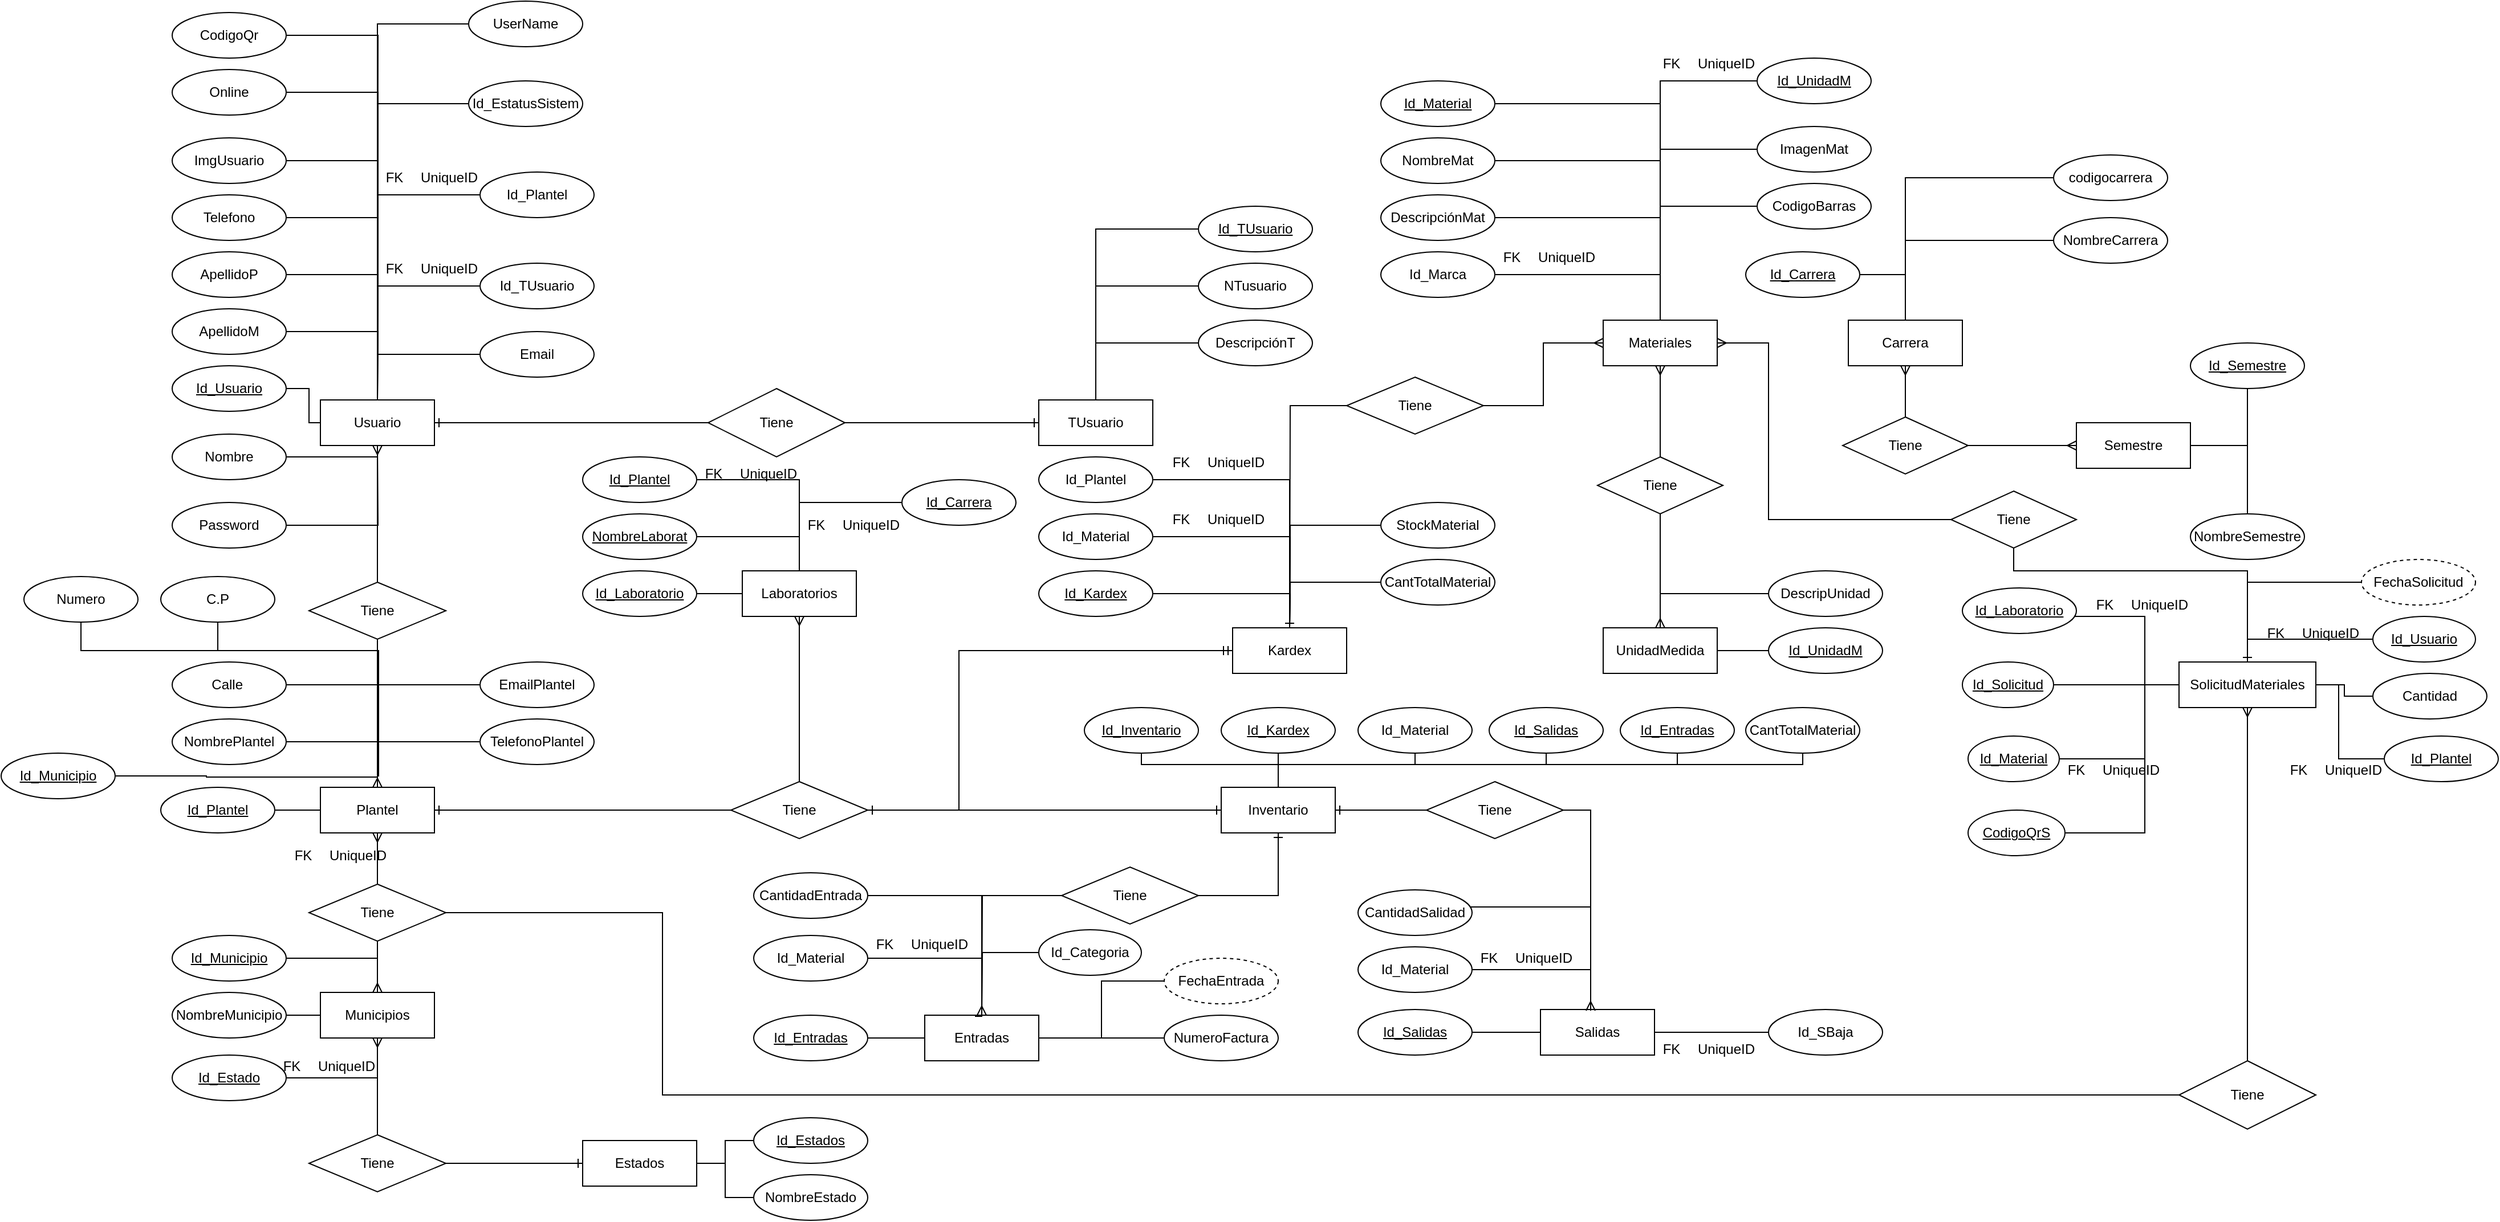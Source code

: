 <mxfile version="21.3.3" type="github" pages="2">
  <diagram name="Modelo_Entidad_Relacion" id="-Bqypn-yTzlBrPv7YEvt">
    <mxGraphModel dx="3132" dy="710" grid="1" gridSize="10" guides="1" tooltips="1" connect="1" arrows="1" fold="1" page="1" pageScale="1" pageWidth="850" pageHeight="1100" math="0" shadow="0">
      <root>
        <mxCell id="0" />
        <mxCell id="1" parent="0" />
        <mxCell id="Tht731C3AHUhe1gQPRKk-1" value="Usuario" style="whiteSpace=wrap;html=1;align=center;" parent="1" vertex="1">
          <mxGeometry x="-700" y="360" width="100" height="40" as="geometry" />
        </mxCell>
        <mxCell id="Tht731C3AHUhe1gQPRKk-14" style="edgeStyle=orthogonalEdgeStyle;rounded=0;orthogonalLoop=1;jettySize=auto;html=1;entryX=0;entryY=0.5;entryDx=0;entryDy=0;endArrow=none;endFill=0;" parent="1" source="Tht731C3AHUhe1gQPRKk-2" target="Tht731C3AHUhe1gQPRKk-1" edge="1">
          <mxGeometry relative="1" as="geometry" />
        </mxCell>
        <mxCell id="Tht731C3AHUhe1gQPRKk-2" value="Id_Usuario" style="ellipse;whiteSpace=wrap;html=1;align=center;fontStyle=4;" parent="1" vertex="1">
          <mxGeometry x="-830" y="330" width="100" height="40" as="geometry" />
        </mxCell>
        <mxCell id="Tht731C3AHUhe1gQPRKk-15" style="edgeStyle=orthogonalEdgeStyle;rounded=0;orthogonalLoop=1;jettySize=auto;html=1;entryX=0.5;entryY=1;entryDx=0;entryDy=0;endArrow=none;endFill=0;" parent="1" source="Tht731C3AHUhe1gQPRKk-3" target="Tht731C3AHUhe1gQPRKk-1" edge="1">
          <mxGeometry relative="1" as="geometry">
            <Array as="points">
              <mxPoint x="-650" y="410" />
            </Array>
          </mxGeometry>
        </mxCell>
        <mxCell id="Tht731C3AHUhe1gQPRKk-3" value="Nombre" style="ellipse;whiteSpace=wrap;html=1;align=center;" parent="1" vertex="1">
          <mxGeometry x="-830" y="390" width="100" height="40" as="geometry" />
        </mxCell>
        <mxCell id="Tht731C3AHUhe1gQPRKk-13" style="edgeStyle=orthogonalEdgeStyle;rounded=0;orthogonalLoop=1;jettySize=auto;html=1;endArrow=none;endFill=0;" parent="1" source="Tht731C3AHUhe1gQPRKk-5" edge="1">
          <mxGeometry relative="1" as="geometry">
            <mxPoint x="-650" y="360" as="targetPoint" />
          </mxGeometry>
        </mxCell>
        <mxCell id="Tht731C3AHUhe1gQPRKk-5" value="ApellidoM" style="ellipse;whiteSpace=wrap;html=1;align=center;" parent="1" vertex="1">
          <mxGeometry x="-830" y="280" width="100" height="40" as="geometry" />
        </mxCell>
        <mxCell id="Tht731C3AHUhe1gQPRKk-12" style="edgeStyle=orthogonalEdgeStyle;rounded=0;orthogonalLoop=1;jettySize=auto;html=1;endArrow=none;endFill=0;" parent="1" source="Tht731C3AHUhe1gQPRKk-6" edge="1">
          <mxGeometry relative="1" as="geometry">
            <mxPoint x="-650" y="360" as="targetPoint" />
          </mxGeometry>
        </mxCell>
        <mxCell id="Tht731C3AHUhe1gQPRKk-6" value="Telefono" style="ellipse;whiteSpace=wrap;html=1;align=center;" parent="1" vertex="1">
          <mxGeometry x="-830" y="180" width="100" height="40" as="geometry" />
        </mxCell>
        <mxCell id="Tht731C3AHUhe1gQPRKk-11" style="edgeStyle=orthogonalEdgeStyle;rounded=0;orthogonalLoop=1;jettySize=auto;html=1;entryX=0.5;entryY=0;entryDx=0;entryDy=0;endArrow=none;endFill=0;" parent="1" source="Tht731C3AHUhe1gQPRKk-7" target="Tht731C3AHUhe1gQPRKk-1" edge="1">
          <mxGeometry relative="1" as="geometry" />
        </mxCell>
        <mxCell id="Tht731C3AHUhe1gQPRKk-7" value="Email" style="ellipse;whiteSpace=wrap;html=1;align=center;" parent="1" vertex="1">
          <mxGeometry x="-560" y="300" width="100" height="40" as="geometry" />
        </mxCell>
        <mxCell id="Tht731C3AHUhe1gQPRKk-85" style="edgeStyle=orthogonalEdgeStyle;rounded=0;orthogonalLoop=1;jettySize=auto;html=1;endArrow=none;endFill=0;" parent="1" source="Tht731C3AHUhe1gQPRKk-8" edge="1">
          <mxGeometry relative="1" as="geometry">
            <mxPoint x="-650" y="400" as="targetPoint" />
          </mxGeometry>
        </mxCell>
        <mxCell id="Tht731C3AHUhe1gQPRKk-8" value="Password" style="ellipse;whiteSpace=wrap;html=1;align=center;" parent="1" vertex="1">
          <mxGeometry x="-830" y="450" width="100" height="40" as="geometry" />
        </mxCell>
        <mxCell id="Tht731C3AHUhe1gQPRKk-21" style="edgeStyle=orthogonalEdgeStyle;rounded=0;orthogonalLoop=1;jettySize=auto;html=1;entryX=0.5;entryY=0;entryDx=0;entryDy=0;endArrow=none;endFill=0;" parent="1" source="Tht731C3AHUhe1gQPRKk-20" target="Tht731C3AHUhe1gQPRKk-1" edge="1">
          <mxGeometry relative="1" as="geometry" />
        </mxCell>
        <mxCell id="Tht731C3AHUhe1gQPRKk-20" value="Id_TUsuario" style="ellipse;whiteSpace=wrap;html=1;align=center;" parent="1" vertex="1">
          <mxGeometry x="-560" y="240" width="100" height="40" as="geometry" />
        </mxCell>
        <mxCell id="Tht731C3AHUhe1gQPRKk-23" style="edgeStyle=orthogonalEdgeStyle;rounded=0;orthogonalLoop=1;jettySize=auto;html=1;entryX=0.5;entryY=0;entryDx=0;entryDy=0;endArrow=none;endFill=0;" parent="1" source="Tht731C3AHUhe1gQPRKk-22" target="Tht731C3AHUhe1gQPRKk-1" edge="1">
          <mxGeometry relative="1" as="geometry" />
        </mxCell>
        <mxCell id="Tht731C3AHUhe1gQPRKk-22" value="Id_Plantel" style="ellipse;whiteSpace=wrap;html=1;align=center;" parent="1" vertex="1">
          <mxGeometry x="-560" y="160" width="100" height="40" as="geometry" />
        </mxCell>
        <mxCell id="Tht731C3AHUhe1gQPRKk-24" value="" style="shape=table;startSize=0;container=1;collapsible=1;childLayout=tableLayout;fixedRows=1;rowLines=0;fontStyle=0;align=center;resizeLast=1;strokeColor=none;fillColor=none;collapsible=0;" parent="1" vertex="1">
          <mxGeometry x="-650" y="150" width="180" height="30" as="geometry" />
        </mxCell>
        <mxCell id="Tht731C3AHUhe1gQPRKk-25" value="" style="shape=tableRow;horizontal=0;startSize=0;swimlaneHead=0;swimlaneBody=0;fillColor=none;collapsible=0;dropTarget=0;points=[[0,0.5],[1,0.5]];portConstraint=eastwest;top=0;left=0;right=0;bottom=0;" parent="Tht731C3AHUhe1gQPRKk-24" vertex="1">
          <mxGeometry width="180" height="30" as="geometry" />
        </mxCell>
        <mxCell id="Tht731C3AHUhe1gQPRKk-26" value="FK" style="shape=partialRectangle;connectable=0;fillColor=none;top=0;left=0;bottom=0;right=0;fontStyle=0;overflow=hidden;whiteSpace=wrap;html=1;" parent="Tht731C3AHUhe1gQPRKk-25" vertex="1">
          <mxGeometry width="30" height="30" as="geometry">
            <mxRectangle width="30" height="30" as="alternateBounds" />
          </mxGeometry>
        </mxCell>
        <mxCell id="Tht731C3AHUhe1gQPRKk-27" value="UniqueID" style="shape=partialRectangle;connectable=0;fillColor=none;top=0;left=0;bottom=0;right=0;align=left;spacingLeft=6;fontStyle=0;overflow=hidden;whiteSpace=wrap;html=1;" parent="Tht731C3AHUhe1gQPRKk-25" vertex="1">
          <mxGeometry x="30" width="150" height="30" as="geometry">
            <mxRectangle width="150" height="30" as="alternateBounds" />
          </mxGeometry>
        </mxCell>
        <mxCell id="Tht731C3AHUhe1gQPRKk-28" value="" style="shape=table;startSize=0;container=1;collapsible=1;childLayout=tableLayout;fixedRows=1;rowLines=0;fontStyle=0;align=center;resizeLast=1;strokeColor=none;fillColor=none;collapsible=0;" parent="1" vertex="1">
          <mxGeometry x="-650" y="230" width="180" height="30" as="geometry" />
        </mxCell>
        <mxCell id="Tht731C3AHUhe1gQPRKk-29" value="" style="shape=tableRow;horizontal=0;startSize=0;swimlaneHead=0;swimlaneBody=0;fillColor=none;collapsible=0;dropTarget=0;points=[[0,0.5],[1,0.5]];portConstraint=eastwest;top=0;left=0;right=0;bottom=0;" parent="Tht731C3AHUhe1gQPRKk-28" vertex="1">
          <mxGeometry width="180" height="30" as="geometry" />
        </mxCell>
        <mxCell id="Tht731C3AHUhe1gQPRKk-30" value="FK" style="shape=partialRectangle;connectable=0;fillColor=none;top=0;left=0;bottom=0;right=0;fontStyle=0;overflow=hidden;whiteSpace=wrap;html=1;" parent="Tht731C3AHUhe1gQPRKk-29" vertex="1">
          <mxGeometry width="30" height="30" as="geometry">
            <mxRectangle width="30" height="30" as="alternateBounds" />
          </mxGeometry>
        </mxCell>
        <mxCell id="Tht731C3AHUhe1gQPRKk-31" value="UniqueID" style="shape=partialRectangle;connectable=0;fillColor=none;top=0;left=0;bottom=0;right=0;align=left;spacingLeft=6;fontStyle=0;overflow=hidden;whiteSpace=wrap;html=1;" parent="Tht731C3AHUhe1gQPRKk-29" vertex="1">
          <mxGeometry x="30" width="150" height="30" as="geometry">
            <mxRectangle width="150" height="30" as="alternateBounds" />
          </mxGeometry>
        </mxCell>
        <mxCell id="Tht731C3AHUhe1gQPRKk-32" value="TUsuario" style="whiteSpace=wrap;html=1;align=center;" parent="1" vertex="1">
          <mxGeometry x="-70" y="360" width="100" height="40" as="geometry" />
        </mxCell>
        <mxCell id="Tht731C3AHUhe1gQPRKk-34" style="edgeStyle=orthogonalEdgeStyle;rounded=0;orthogonalLoop=1;jettySize=auto;html=1;entryX=0;entryY=0.5;entryDx=0;entryDy=0;endArrow=ERone;endFill=0;" parent="1" source="Tht731C3AHUhe1gQPRKk-33" target="Tht731C3AHUhe1gQPRKk-32" edge="1">
          <mxGeometry relative="1" as="geometry">
            <Array as="points">
              <mxPoint x="-150" y="380" />
              <mxPoint x="-150" y="380" />
            </Array>
          </mxGeometry>
        </mxCell>
        <mxCell id="Tht731C3AHUhe1gQPRKk-35" style="edgeStyle=orthogonalEdgeStyle;rounded=0;orthogonalLoop=1;jettySize=auto;html=1;entryX=1;entryY=0.5;entryDx=0;entryDy=0;endArrow=ERone;endFill=0;" parent="1" source="Tht731C3AHUhe1gQPRKk-33" target="Tht731C3AHUhe1gQPRKk-1" edge="1">
          <mxGeometry relative="1" as="geometry" />
        </mxCell>
        <mxCell id="Tht731C3AHUhe1gQPRKk-33" value="Tiene" style="shape=rhombus;perimeter=rhombusPerimeter;whiteSpace=wrap;html=1;align=center;" parent="1" vertex="1">
          <mxGeometry x="-360" y="350" width="120" height="60" as="geometry" />
        </mxCell>
        <mxCell id="Tht731C3AHUhe1gQPRKk-39" style="edgeStyle=orthogonalEdgeStyle;rounded=0;orthogonalLoop=1;jettySize=auto;html=1;entryX=0.5;entryY=0;entryDx=0;entryDy=0;endArrow=none;endFill=0;" parent="1" source="Tht731C3AHUhe1gQPRKk-36" target="Tht731C3AHUhe1gQPRKk-32" edge="1">
          <mxGeometry relative="1" as="geometry" />
        </mxCell>
        <mxCell id="Tht731C3AHUhe1gQPRKk-36" value="Id_TUsuario" style="ellipse;whiteSpace=wrap;html=1;align=center;fontStyle=4;" parent="1" vertex="1">
          <mxGeometry x="70" y="190" width="100" height="40" as="geometry" />
        </mxCell>
        <mxCell id="Tht731C3AHUhe1gQPRKk-40" style="edgeStyle=orthogonalEdgeStyle;rounded=0;orthogonalLoop=1;jettySize=auto;html=1;entryX=0.5;entryY=0;entryDx=0;entryDy=0;endArrow=none;endFill=0;" parent="1" source="Tht731C3AHUhe1gQPRKk-37" target="Tht731C3AHUhe1gQPRKk-32" edge="1">
          <mxGeometry relative="1" as="geometry" />
        </mxCell>
        <mxCell id="Tht731C3AHUhe1gQPRKk-37" value="NTusuario" style="ellipse;whiteSpace=wrap;html=1;align=center;" parent="1" vertex="1">
          <mxGeometry x="70" y="240" width="100" height="40" as="geometry" />
        </mxCell>
        <mxCell id="Tht731C3AHUhe1gQPRKk-41" style="edgeStyle=orthogonalEdgeStyle;rounded=0;orthogonalLoop=1;jettySize=auto;html=1;entryX=0.5;entryY=0;entryDx=0;entryDy=0;endArrow=none;endFill=0;" parent="1" source="Tht731C3AHUhe1gQPRKk-38" target="Tht731C3AHUhe1gQPRKk-32" edge="1">
          <mxGeometry relative="1" as="geometry" />
        </mxCell>
        <mxCell id="Tht731C3AHUhe1gQPRKk-38" value="DescripciónT" style="ellipse;whiteSpace=wrap;html=1;align=center;" parent="1" vertex="1">
          <mxGeometry x="70" y="290" width="100" height="40" as="geometry" />
        </mxCell>
        <mxCell id="Tht731C3AHUhe1gQPRKk-45" value="Kardex" style="whiteSpace=wrap;html=1;align=center;" parent="1" vertex="1">
          <mxGeometry x="100" y="560" width="100" height="40" as="geometry" />
        </mxCell>
        <mxCell id="Tht731C3AHUhe1gQPRKk-47" style="edgeStyle=orthogonalEdgeStyle;rounded=0;orthogonalLoop=1;jettySize=auto;html=1;endArrow=none;endFill=0;" parent="1" source="Tht731C3AHUhe1gQPRKk-46" edge="1">
          <mxGeometry relative="1" as="geometry">
            <mxPoint x="150" y="560" as="targetPoint" />
          </mxGeometry>
        </mxCell>
        <mxCell id="Tht731C3AHUhe1gQPRKk-46" value="Id_Kardex" style="ellipse;whiteSpace=wrap;html=1;align=center;fontStyle=4;" parent="1" vertex="1">
          <mxGeometry x="-70" y="510" width="100" height="40" as="geometry" />
        </mxCell>
        <mxCell id="Tht731C3AHUhe1gQPRKk-51" style="edgeStyle=orthogonalEdgeStyle;rounded=0;orthogonalLoop=1;jettySize=auto;html=1;endArrow=none;endFill=0;" parent="1" source="Tht731C3AHUhe1gQPRKk-48" edge="1">
          <mxGeometry relative="1" as="geometry">
            <mxPoint x="150" y="560" as="targetPoint" />
          </mxGeometry>
        </mxCell>
        <mxCell id="Tht731C3AHUhe1gQPRKk-48" value="Id_Material" style="ellipse;whiteSpace=wrap;html=1;align=center;" parent="1" vertex="1">
          <mxGeometry x="-70" y="460" width="100" height="40" as="geometry" />
        </mxCell>
        <mxCell id="Tht731C3AHUhe1gQPRKk-57" style="edgeStyle=orthogonalEdgeStyle;rounded=0;orthogonalLoop=1;jettySize=auto;html=1;endArrow=none;endFill=0;" parent="1" source="Tht731C3AHUhe1gQPRKk-56" edge="1">
          <mxGeometry relative="1" as="geometry">
            <mxPoint x="150" y="560" as="targetPoint" />
          </mxGeometry>
        </mxCell>
        <mxCell id="Tht731C3AHUhe1gQPRKk-56" value="StockMaterial" style="ellipse;whiteSpace=wrap;html=1;align=center;" parent="1" vertex="1">
          <mxGeometry x="230" y="450" width="100" height="40" as="geometry" />
        </mxCell>
        <mxCell id="Tht731C3AHUhe1gQPRKk-58" value="UnidadMedida" style="whiteSpace=wrap;html=1;align=center;" parent="1" vertex="1">
          <mxGeometry x="425" y="560" width="100" height="40" as="geometry" />
        </mxCell>
        <mxCell id="Tht731C3AHUhe1gQPRKk-60" style="edgeStyle=orthogonalEdgeStyle;rounded=0;orthogonalLoop=1;jettySize=auto;html=1;entryX=1;entryY=0.5;entryDx=0;entryDy=0;endArrow=none;endFill=0;" parent="1" source="Tht731C3AHUhe1gQPRKk-59" target="Tht731C3AHUhe1gQPRKk-58" edge="1">
          <mxGeometry relative="1" as="geometry" />
        </mxCell>
        <mxCell id="Tht731C3AHUhe1gQPRKk-59" value="Id_UnidadM" style="ellipse;whiteSpace=wrap;html=1;align=center;fontStyle=4;" parent="1" vertex="1">
          <mxGeometry x="570" y="560" width="100" height="40" as="geometry" />
        </mxCell>
        <mxCell id="Tht731C3AHUhe1gQPRKk-125" style="edgeStyle=orthogonalEdgeStyle;rounded=0;orthogonalLoop=1;jettySize=auto;html=1;entryX=0.5;entryY=0;entryDx=0;entryDy=0;endArrow=ERmany;endFill=0;" parent="1" source="Tht731C3AHUhe1gQPRKk-73" target="Tht731C3AHUhe1gQPRKk-58" edge="1">
          <mxGeometry relative="1" as="geometry" />
        </mxCell>
        <mxCell id="Tht731C3AHUhe1gQPRKk-126" style="edgeStyle=orthogonalEdgeStyle;rounded=0;orthogonalLoop=1;jettySize=auto;html=1;entryX=0.5;entryY=1;entryDx=0;entryDy=0;endArrow=ERmany;endFill=0;" parent="1" source="Tht731C3AHUhe1gQPRKk-73" target="Tht731C3AHUhe1gQPRKk-118" edge="1">
          <mxGeometry relative="1" as="geometry" />
        </mxCell>
        <mxCell id="Tht731C3AHUhe1gQPRKk-73" value="Tiene" style="shape=rhombus;perimeter=rhombusPerimeter;whiteSpace=wrap;html=1;align=center;" parent="1" vertex="1">
          <mxGeometry x="420" y="410" width="110" height="50" as="geometry" />
        </mxCell>
        <mxCell id="Tht731C3AHUhe1gQPRKk-78" style="edgeStyle=orthogonalEdgeStyle;rounded=0;orthogonalLoop=1;jettySize=auto;html=1;endArrow=none;endFill=0;" parent="1" source="Tht731C3AHUhe1gQPRKk-76" target="Tht731C3AHUhe1gQPRKk-58" edge="1">
          <mxGeometry relative="1" as="geometry" />
        </mxCell>
        <mxCell id="Tht731C3AHUhe1gQPRKk-76" value="DescripUnidad" style="ellipse;whiteSpace=wrap;html=1;align=center;" parent="1" vertex="1">
          <mxGeometry x="570" y="510" width="100" height="40" as="geometry" />
        </mxCell>
        <mxCell id="Tht731C3AHUhe1gQPRKk-82" style="edgeStyle=orthogonalEdgeStyle;rounded=0;orthogonalLoop=1;jettySize=auto;html=1;endArrow=none;endFill=0;" parent="1" source="Tht731C3AHUhe1gQPRKk-81" edge="1">
          <mxGeometry relative="1" as="geometry">
            <mxPoint x="-650" y="360" as="targetPoint" />
          </mxGeometry>
        </mxCell>
        <mxCell id="Tht731C3AHUhe1gQPRKk-81" value="ImgUsuario" style="ellipse;whiteSpace=wrap;html=1;align=center;" parent="1" vertex="1">
          <mxGeometry x="-830" y="130" width="100" height="40" as="geometry" />
        </mxCell>
        <mxCell id="Tht731C3AHUhe1gQPRKk-84" style="edgeStyle=orthogonalEdgeStyle;rounded=0;orthogonalLoop=1;jettySize=auto;html=1;endArrow=none;endFill=0;" parent="1" source="Tht731C3AHUhe1gQPRKk-83" edge="1">
          <mxGeometry relative="1" as="geometry">
            <mxPoint x="-650" y="360" as="targetPoint" />
          </mxGeometry>
        </mxCell>
        <mxCell id="Tht731C3AHUhe1gQPRKk-83" value="ApellidoP" style="ellipse;whiteSpace=wrap;html=1;align=center;" parent="1" vertex="1">
          <mxGeometry x="-830" y="230" width="100" height="40" as="geometry" />
        </mxCell>
        <mxCell id="Tht731C3AHUhe1gQPRKk-87" value="Plantel" style="whiteSpace=wrap;html=1;align=center;" parent="1" vertex="1">
          <mxGeometry x="-700" y="700" width="100" height="40" as="geometry" />
        </mxCell>
        <mxCell id="Tht731C3AHUhe1gQPRKk-89" style="edgeStyle=orthogonalEdgeStyle;rounded=0;orthogonalLoop=1;jettySize=auto;html=1;exitX=1;exitY=0.5;exitDx=0;exitDy=0;entryX=0;entryY=0.5;entryDx=0;entryDy=0;endArrow=none;endFill=0;" parent="1" source="Tht731C3AHUhe1gQPRKk-88" target="Tht731C3AHUhe1gQPRKk-87" edge="1">
          <mxGeometry relative="1" as="geometry" />
        </mxCell>
        <mxCell id="Tht731C3AHUhe1gQPRKk-88" value="Id_Plantel" style="ellipse;whiteSpace=wrap;html=1;align=center;fontStyle=4;" parent="1" vertex="1">
          <mxGeometry x="-840" y="700" width="100" height="40" as="geometry" />
        </mxCell>
        <mxCell id="Tht731C3AHUhe1gQPRKk-96" style="edgeStyle=orthogonalEdgeStyle;rounded=0;orthogonalLoop=1;jettySize=auto;html=1;endArrow=none;endFill=0;" parent="1" source="Tht731C3AHUhe1gQPRKk-91" edge="1">
          <mxGeometry relative="1" as="geometry">
            <mxPoint x="-650" y="690" as="targetPoint" />
          </mxGeometry>
        </mxCell>
        <mxCell id="Tht731C3AHUhe1gQPRKk-91" value="NombrePlantel" style="ellipse;whiteSpace=wrap;html=1;align=center;" parent="1" vertex="1">
          <mxGeometry x="-830" y="640" width="100" height="40" as="geometry" />
        </mxCell>
        <mxCell id="Tht731C3AHUhe1gQPRKk-95" style="edgeStyle=orthogonalEdgeStyle;rounded=0;orthogonalLoop=1;jettySize=auto;html=1;entryX=0.5;entryY=0;entryDx=0;entryDy=0;endArrow=none;endFill=0;" parent="1" source="Tht731C3AHUhe1gQPRKk-92" target="Tht731C3AHUhe1gQPRKk-87" edge="1">
          <mxGeometry relative="1" as="geometry" />
        </mxCell>
        <mxCell id="Tht731C3AHUhe1gQPRKk-92" value="Calle&amp;nbsp;" style="ellipse;whiteSpace=wrap;html=1;align=center;" parent="1" vertex="1">
          <mxGeometry x="-830" y="590" width="100" height="40" as="geometry" />
        </mxCell>
        <mxCell id="Tht731C3AHUhe1gQPRKk-97" style="edgeStyle=orthogonalEdgeStyle;rounded=0;orthogonalLoop=1;jettySize=auto;html=1;endArrow=none;endFill=0;" parent="1" source="Tht731C3AHUhe1gQPRKk-93" target="Tht731C3AHUhe1gQPRKk-87" edge="1">
          <mxGeometry relative="1" as="geometry" />
        </mxCell>
        <mxCell id="Tht731C3AHUhe1gQPRKk-93" value="EmailPlantel" style="ellipse;whiteSpace=wrap;html=1;align=center;" parent="1" vertex="1">
          <mxGeometry x="-560" y="590" width="100" height="40" as="geometry" />
        </mxCell>
        <mxCell id="Tht731C3AHUhe1gQPRKk-98" style="edgeStyle=orthogonalEdgeStyle;rounded=0;orthogonalLoop=1;jettySize=auto;html=1;endArrow=none;endFill=0;" parent="1" source="Tht731C3AHUhe1gQPRKk-94" edge="1">
          <mxGeometry relative="1" as="geometry">
            <mxPoint x="-650" y="690" as="targetPoint" />
          </mxGeometry>
        </mxCell>
        <mxCell id="Tht731C3AHUhe1gQPRKk-94" value="TelefonoPlantel" style="ellipse;whiteSpace=wrap;html=1;align=center;" parent="1" vertex="1">
          <mxGeometry x="-560" y="640" width="100" height="40" as="geometry" />
        </mxCell>
        <mxCell id="Tht731C3AHUhe1gQPRKk-100" style="edgeStyle=orthogonalEdgeStyle;rounded=0;orthogonalLoop=1;jettySize=auto;html=1;entryX=0.5;entryY=1;entryDx=0;entryDy=0;endArrow=ERmany;endFill=0;" parent="1" source="Tht731C3AHUhe1gQPRKk-99" target="Tht731C3AHUhe1gQPRKk-1" edge="1">
          <mxGeometry relative="1" as="geometry" />
        </mxCell>
        <mxCell id="Tht731C3AHUhe1gQPRKk-101" style="edgeStyle=orthogonalEdgeStyle;rounded=0;orthogonalLoop=1;jettySize=auto;html=1;endArrow=ERmany;endFill=0;entryX=0.5;entryY=0;entryDx=0;entryDy=0;" parent="1" source="Tht731C3AHUhe1gQPRKk-99" target="Tht731C3AHUhe1gQPRKk-87" edge="1">
          <mxGeometry relative="1" as="geometry">
            <mxPoint x="-650" y="690" as="targetPoint" />
          </mxGeometry>
        </mxCell>
        <mxCell id="Tht731C3AHUhe1gQPRKk-99" value="Tiene" style="shape=rhombus;perimeter=rhombusPerimeter;whiteSpace=wrap;html=1;align=center;" parent="1" vertex="1">
          <mxGeometry x="-710" y="520" width="120" height="50" as="geometry" />
        </mxCell>
        <mxCell id="Tht731C3AHUhe1gQPRKk-102" value="Laboratorios" style="whiteSpace=wrap;html=1;align=center;" parent="1" vertex="1">
          <mxGeometry x="-330" y="510" width="100" height="40" as="geometry" />
        </mxCell>
        <mxCell id="Tht731C3AHUhe1gQPRKk-104" style="edgeStyle=orthogonalEdgeStyle;rounded=0;orthogonalLoop=1;jettySize=auto;html=1;entryX=0;entryY=0.5;entryDx=0;entryDy=0;endArrow=none;endFill=0;" parent="1" source="Tht731C3AHUhe1gQPRKk-103" target="Tht731C3AHUhe1gQPRKk-102" edge="1">
          <mxGeometry relative="1" as="geometry" />
        </mxCell>
        <mxCell id="Tht731C3AHUhe1gQPRKk-103" value="Id_Laboratorio" style="ellipse;whiteSpace=wrap;html=1;align=center;fontStyle=4;" parent="1" vertex="1">
          <mxGeometry x="-470" y="510" width="100" height="40" as="geometry" />
        </mxCell>
        <mxCell id="Tht731C3AHUhe1gQPRKk-107" style="edgeStyle=orthogonalEdgeStyle;rounded=0;orthogonalLoop=1;jettySize=auto;html=1;entryX=0.5;entryY=0;entryDx=0;entryDy=0;endArrow=none;endFill=0;" parent="1" source="Tht731C3AHUhe1gQPRKk-105" target="Tht731C3AHUhe1gQPRKk-102" edge="1">
          <mxGeometry relative="1" as="geometry" />
        </mxCell>
        <mxCell id="Tht731C3AHUhe1gQPRKk-105" value="Id_Plantel" style="ellipse;whiteSpace=wrap;html=1;align=center;fontStyle=4;" parent="1" vertex="1">
          <mxGeometry x="-470" y="410" width="100" height="40" as="geometry" />
        </mxCell>
        <mxCell id="Tht731C3AHUhe1gQPRKk-112" style="edgeStyle=orthogonalEdgeStyle;rounded=0;orthogonalLoop=1;jettySize=auto;html=1;entryX=0.5;entryY=0;entryDx=0;entryDy=0;endArrow=none;endFill=0;" parent="1" source="Tht731C3AHUhe1gQPRKk-106" target="Tht731C3AHUhe1gQPRKk-102" edge="1">
          <mxGeometry relative="1" as="geometry" />
        </mxCell>
        <mxCell id="Tht731C3AHUhe1gQPRKk-106" value="NombreLaborat" style="ellipse;whiteSpace=wrap;html=1;align=center;fontStyle=4;" parent="1" vertex="1">
          <mxGeometry x="-470" y="460" width="100" height="40" as="geometry" />
        </mxCell>
        <mxCell id="Tht731C3AHUhe1gQPRKk-108" value="" style="shape=table;startSize=0;container=1;collapsible=1;childLayout=tableLayout;fixedRows=1;rowLines=0;fontStyle=0;align=center;resizeLast=1;strokeColor=none;fillColor=none;collapsible=0;" parent="1" vertex="1">
          <mxGeometry x="-370" y="410" width="180" height="30" as="geometry" />
        </mxCell>
        <mxCell id="Tht731C3AHUhe1gQPRKk-109" value="" style="shape=tableRow;horizontal=0;startSize=0;swimlaneHead=0;swimlaneBody=0;fillColor=none;collapsible=0;dropTarget=0;points=[[0,0.5],[1,0.5]];portConstraint=eastwest;top=0;left=0;right=0;bottom=0;" parent="Tht731C3AHUhe1gQPRKk-108" vertex="1">
          <mxGeometry width="180" height="30" as="geometry" />
        </mxCell>
        <mxCell id="Tht731C3AHUhe1gQPRKk-110" value="FK" style="shape=partialRectangle;connectable=0;fillColor=none;top=0;left=0;bottom=0;right=0;fontStyle=0;overflow=hidden;whiteSpace=wrap;html=1;" parent="Tht731C3AHUhe1gQPRKk-109" vertex="1">
          <mxGeometry width="30" height="30" as="geometry">
            <mxRectangle width="30" height="30" as="alternateBounds" />
          </mxGeometry>
        </mxCell>
        <mxCell id="Tht731C3AHUhe1gQPRKk-111" value="UniqueID" style="shape=partialRectangle;connectable=0;fillColor=none;top=0;left=0;bottom=0;right=0;align=left;spacingLeft=6;fontStyle=0;overflow=hidden;whiteSpace=wrap;html=1;" parent="Tht731C3AHUhe1gQPRKk-109" vertex="1">
          <mxGeometry x="30" width="150" height="30" as="geometry">
            <mxRectangle width="150" height="30" as="alternateBounds" />
          </mxGeometry>
        </mxCell>
        <mxCell id="Tht731C3AHUhe1gQPRKk-114" style="edgeStyle=orthogonalEdgeStyle;rounded=0;orthogonalLoop=1;jettySize=auto;html=1;entryX=0.5;entryY=1;entryDx=0;entryDy=0;endArrow=ERmany;endFill=0;" parent="1" source="Tht731C3AHUhe1gQPRKk-113" target="Tht731C3AHUhe1gQPRKk-102" edge="1">
          <mxGeometry relative="1" as="geometry" />
        </mxCell>
        <mxCell id="Tht731C3AHUhe1gQPRKk-115" style="edgeStyle=orthogonalEdgeStyle;rounded=0;orthogonalLoop=1;jettySize=auto;html=1;entryX=1;entryY=0.5;entryDx=0;entryDy=0;endArrow=ERone;endFill=0;" parent="1" source="Tht731C3AHUhe1gQPRKk-113" target="Tht731C3AHUhe1gQPRKk-87" edge="1">
          <mxGeometry relative="1" as="geometry" />
        </mxCell>
        <mxCell id="Tht731C3AHUhe1gQPRKk-234" style="edgeStyle=orthogonalEdgeStyle;rounded=0;orthogonalLoop=1;jettySize=auto;html=1;entryX=0;entryY=0.5;entryDx=0;entryDy=0;endArrow=ERmandOne;endFill=0;" parent="1" source="Tht731C3AHUhe1gQPRKk-113" target="Tht731C3AHUhe1gQPRKk-45" edge="1">
          <mxGeometry relative="1" as="geometry">
            <Array as="points">
              <mxPoint x="-140" y="720" />
              <mxPoint x="-140" y="580" />
            </Array>
          </mxGeometry>
        </mxCell>
        <mxCell id="Tht731C3AHUhe1gQPRKk-113" value="Tiene" style="shape=rhombus;perimeter=rhombusPerimeter;whiteSpace=wrap;html=1;align=center;" parent="1" vertex="1">
          <mxGeometry x="-340" y="695" width="120" height="50" as="geometry" />
        </mxCell>
        <mxCell id="Tht731C3AHUhe1gQPRKk-118" value="Materiales" style="whiteSpace=wrap;html=1;align=center;" parent="1" vertex="1">
          <mxGeometry x="425" y="290" width="100" height="40" as="geometry" />
        </mxCell>
        <mxCell id="Tht731C3AHUhe1gQPRKk-135" style="edgeStyle=orthogonalEdgeStyle;rounded=0;orthogonalLoop=1;jettySize=auto;html=1;entryX=0.5;entryY=0;entryDx=0;entryDy=0;endArrow=none;endFill=0;" parent="1" source="Tht731C3AHUhe1gQPRKk-119" target="Tht731C3AHUhe1gQPRKk-118" edge="1">
          <mxGeometry relative="1" as="geometry" />
        </mxCell>
        <mxCell id="Tht731C3AHUhe1gQPRKk-119" value="Id_Material" style="ellipse;whiteSpace=wrap;html=1;align=center;fontStyle=4;" parent="1" vertex="1">
          <mxGeometry x="230" y="80" width="100" height="40" as="geometry" />
        </mxCell>
        <mxCell id="Tht731C3AHUhe1gQPRKk-120" value="" style="shape=table;startSize=0;container=1;collapsible=1;childLayout=tableLayout;fixedRows=1;rowLines=0;fontStyle=0;align=center;resizeLast=1;strokeColor=none;fillColor=none;collapsible=0;" parent="1" vertex="1">
          <mxGeometry x="40" y="450" width="180" height="30" as="geometry" />
        </mxCell>
        <mxCell id="Tht731C3AHUhe1gQPRKk-121" value="" style="shape=tableRow;horizontal=0;startSize=0;swimlaneHead=0;swimlaneBody=0;fillColor=none;collapsible=0;dropTarget=0;points=[[0,0.5],[1,0.5]];portConstraint=eastwest;top=0;left=0;right=0;bottom=0;" parent="Tht731C3AHUhe1gQPRKk-120" vertex="1">
          <mxGeometry width="180" height="30" as="geometry" />
        </mxCell>
        <mxCell id="Tht731C3AHUhe1gQPRKk-122" value="FK" style="shape=partialRectangle;connectable=0;fillColor=none;top=0;left=0;bottom=0;right=0;fontStyle=0;overflow=hidden;whiteSpace=wrap;html=1;" parent="Tht731C3AHUhe1gQPRKk-121" vertex="1">
          <mxGeometry width="30" height="30" as="geometry">
            <mxRectangle width="30" height="30" as="alternateBounds" />
          </mxGeometry>
        </mxCell>
        <mxCell id="Tht731C3AHUhe1gQPRKk-123" value="UniqueID" style="shape=partialRectangle;connectable=0;fillColor=none;top=0;left=0;bottom=0;right=0;align=left;spacingLeft=6;fontStyle=0;overflow=hidden;whiteSpace=wrap;html=1;" parent="Tht731C3AHUhe1gQPRKk-121" vertex="1">
          <mxGeometry x="30" width="150" height="30" as="geometry">
            <mxRectangle width="150" height="30" as="alternateBounds" />
          </mxGeometry>
        </mxCell>
        <mxCell id="Tht731C3AHUhe1gQPRKk-133" style="edgeStyle=orthogonalEdgeStyle;rounded=0;orthogonalLoop=1;jettySize=auto;html=1;endArrow=none;endFill=0;" parent="1" source="Tht731C3AHUhe1gQPRKk-127" target="Tht731C3AHUhe1gQPRKk-118" edge="1">
          <mxGeometry relative="1" as="geometry" />
        </mxCell>
        <mxCell id="Tht731C3AHUhe1gQPRKk-127" value="DescripciónMat" style="ellipse;whiteSpace=wrap;html=1;align=center;" parent="1" vertex="1">
          <mxGeometry x="230" y="180" width="100" height="40" as="geometry" />
        </mxCell>
        <mxCell id="Tht731C3AHUhe1gQPRKk-134" style="edgeStyle=orthogonalEdgeStyle;rounded=0;orthogonalLoop=1;jettySize=auto;html=1;entryX=0.5;entryY=0;entryDx=0;entryDy=0;endArrow=none;endFill=0;" parent="1" source="Tht731C3AHUhe1gQPRKk-128" target="Tht731C3AHUhe1gQPRKk-118" edge="1">
          <mxGeometry relative="1" as="geometry" />
        </mxCell>
        <mxCell id="Tht731C3AHUhe1gQPRKk-128" value="NombreMat" style="ellipse;whiteSpace=wrap;html=1;align=center;" parent="1" vertex="1">
          <mxGeometry x="230" y="130" width="100" height="40" as="geometry" />
        </mxCell>
        <mxCell id="Tht731C3AHUhe1gQPRKk-131" style="edgeStyle=orthogonalEdgeStyle;rounded=0;orthogonalLoop=1;jettySize=auto;html=1;entryX=0.5;entryY=0;entryDx=0;entryDy=0;endArrow=none;endFill=0;" parent="1" source="Tht731C3AHUhe1gQPRKk-129" target="Tht731C3AHUhe1gQPRKk-118" edge="1">
          <mxGeometry relative="1" as="geometry" />
        </mxCell>
        <mxCell id="Tht731C3AHUhe1gQPRKk-129" value="Id_Marca" style="ellipse;whiteSpace=wrap;html=1;align=center;" parent="1" vertex="1">
          <mxGeometry x="230" y="230" width="100" height="40" as="geometry" />
        </mxCell>
        <mxCell id="Tht731C3AHUhe1gQPRKk-136" value="" style="shape=table;startSize=0;container=1;collapsible=1;childLayout=tableLayout;fixedRows=1;rowLines=0;fontStyle=0;align=center;resizeLast=1;strokeColor=none;fillColor=none;collapsible=0;" parent="1" vertex="1">
          <mxGeometry x="330" y="220" width="180" height="30" as="geometry" />
        </mxCell>
        <mxCell id="Tht731C3AHUhe1gQPRKk-137" value="" style="shape=tableRow;horizontal=0;startSize=0;swimlaneHead=0;swimlaneBody=0;fillColor=none;collapsible=0;dropTarget=0;points=[[0,0.5],[1,0.5]];portConstraint=eastwest;top=0;left=0;right=0;bottom=0;" parent="Tht731C3AHUhe1gQPRKk-136" vertex="1">
          <mxGeometry width="180" height="30" as="geometry" />
        </mxCell>
        <mxCell id="Tht731C3AHUhe1gQPRKk-138" value="FK" style="shape=partialRectangle;connectable=0;fillColor=none;top=0;left=0;bottom=0;right=0;fontStyle=0;overflow=hidden;whiteSpace=wrap;html=1;" parent="Tht731C3AHUhe1gQPRKk-137" vertex="1">
          <mxGeometry width="30" height="30" as="geometry">
            <mxRectangle width="30" height="30" as="alternateBounds" />
          </mxGeometry>
        </mxCell>
        <mxCell id="Tht731C3AHUhe1gQPRKk-139" value="UniqueID" style="shape=partialRectangle;connectable=0;fillColor=none;top=0;left=0;bottom=0;right=0;align=left;spacingLeft=6;fontStyle=0;overflow=hidden;whiteSpace=wrap;html=1;" parent="Tht731C3AHUhe1gQPRKk-137" vertex="1">
          <mxGeometry x="30" width="150" height="30" as="geometry">
            <mxRectangle width="150" height="30" as="alternateBounds" />
          </mxGeometry>
        </mxCell>
        <mxCell id="Tht731C3AHUhe1gQPRKk-141" style="edgeStyle=orthogonalEdgeStyle;rounded=0;orthogonalLoop=1;jettySize=auto;html=1;entryX=0.5;entryY=0;entryDx=0;entryDy=0;endArrow=none;endFill=0;" parent="1" source="Tht731C3AHUhe1gQPRKk-140" target="Tht731C3AHUhe1gQPRKk-118" edge="1">
          <mxGeometry relative="1" as="geometry" />
        </mxCell>
        <mxCell id="Tht731C3AHUhe1gQPRKk-140" value="Id_UnidadM" style="ellipse;whiteSpace=wrap;html=1;align=center;fontStyle=4;" parent="1" vertex="1">
          <mxGeometry x="560" y="60" width="100" height="40" as="geometry" />
        </mxCell>
        <mxCell id="Tht731C3AHUhe1gQPRKk-142" value="" style="shape=table;startSize=0;container=1;collapsible=1;childLayout=tableLayout;fixedRows=1;rowLines=0;fontStyle=0;align=center;resizeLast=1;strokeColor=none;fillColor=none;collapsible=0;" parent="1" vertex="1">
          <mxGeometry x="470" y="50" width="180" height="30" as="geometry" />
        </mxCell>
        <mxCell id="Tht731C3AHUhe1gQPRKk-143" value="" style="shape=tableRow;horizontal=0;startSize=0;swimlaneHead=0;swimlaneBody=0;fillColor=none;collapsible=0;dropTarget=0;points=[[0,0.5],[1,0.5]];portConstraint=eastwest;top=0;left=0;right=0;bottom=0;" parent="Tht731C3AHUhe1gQPRKk-142" vertex="1">
          <mxGeometry width="180" height="30" as="geometry" />
        </mxCell>
        <mxCell id="Tht731C3AHUhe1gQPRKk-144" value="FK" style="shape=partialRectangle;connectable=0;fillColor=none;top=0;left=0;bottom=0;right=0;fontStyle=0;overflow=hidden;whiteSpace=wrap;html=1;" parent="Tht731C3AHUhe1gQPRKk-143" vertex="1">
          <mxGeometry width="30" height="30" as="geometry">
            <mxRectangle width="30" height="30" as="alternateBounds" />
          </mxGeometry>
        </mxCell>
        <mxCell id="Tht731C3AHUhe1gQPRKk-145" value="UniqueID" style="shape=partialRectangle;connectable=0;fillColor=none;top=0;left=0;bottom=0;right=0;align=left;spacingLeft=6;fontStyle=0;overflow=hidden;whiteSpace=wrap;html=1;" parent="Tht731C3AHUhe1gQPRKk-143" vertex="1">
          <mxGeometry x="30" width="150" height="30" as="geometry">
            <mxRectangle width="150" height="30" as="alternateBounds" />
          </mxGeometry>
        </mxCell>
        <mxCell id="Tht731C3AHUhe1gQPRKk-147" style="edgeStyle=orthogonalEdgeStyle;rounded=0;orthogonalLoop=1;jettySize=auto;html=1;entryX=0.5;entryY=0;entryDx=0;entryDy=0;endArrow=none;endFill=0;" parent="1" source="Tht731C3AHUhe1gQPRKk-146" target="Tht731C3AHUhe1gQPRKk-118" edge="1">
          <mxGeometry relative="1" as="geometry" />
        </mxCell>
        <mxCell id="Tht731C3AHUhe1gQPRKk-146" value="ImagenMat" style="ellipse;whiteSpace=wrap;html=1;align=center;" parent="1" vertex="1">
          <mxGeometry x="560" y="120" width="100" height="40" as="geometry" />
        </mxCell>
        <mxCell id="Tht731C3AHUhe1gQPRKk-151" style="edgeStyle=orthogonalEdgeStyle;rounded=0;orthogonalLoop=1;jettySize=auto;html=1;entryX=0;entryY=0.5;entryDx=0;entryDy=0;endArrow=ERmany;endFill=0;" parent="1" source="Tht731C3AHUhe1gQPRKk-150" target="Tht731C3AHUhe1gQPRKk-118" edge="1">
          <mxGeometry relative="1" as="geometry" />
        </mxCell>
        <mxCell id="Tht731C3AHUhe1gQPRKk-152" style="edgeStyle=orthogonalEdgeStyle;rounded=0;orthogonalLoop=1;jettySize=auto;html=1;endArrow=ERone;endFill=0;" parent="1" source="Tht731C3AHUhe1gQPRKk-150" edge="1">
          <mxGeometry relative="1" as="geometry">
            <mxPoint x="150" y="560" as="targetPoint" />
          </mxGeometry>
        </mxCell>
        <mxCell id="Tht731C3AHUhe1gQPRKk-150" value="Tiene" style="shape=rhombus;perimeter=rhombusPerimeter;whiteSpace=wrap;html=1;align=center;" parent="1" vertex="1">
          <mxGeometry x="200" y="340" width="120" height="50" as="geometry" />
        </mxCell>
        <mxCell id="Tht731C3AHUhe1gQPRKk-156" style="edgeStyle=orthogonalEdgeStyle;rounded=0;orthogonalLoop=1;jettySize=auto;html=1;endArrow=none;endFill=0;" parent="1" source="Tht731C3AHUhe1gQPRKk-155" edge="1">
          <mxGeometry relative="1" as="geometry">
            <mxPoint x="150" y="560" as="targetPoint" />
          </mxGeometry>
        </mxCell>
        <mxCell id="Tht731C3AHUhe1gQPRKk-155" value="CantTotalMaterial" style="ellipse;whiteSpace=wrap;html=1;align=center;" parent="1" vertex="1">
          <mxGeometry x="230" y="500" width="100" height="40" as="geometry" />
        </mxCell>
        <mxCell id="Tht731C3AHUhe1gQPRKk-157" value="Entradas" style="whiteSpace=wrap;html=1;align=center;" parent="1" vertex="1">
          <mxGeometry x="-170" y="900" width="100" height="40" as="geometry" />
        </mxCell>
        <mxCell id="Tht731C3AHUhe1gQPRKk-159" style="edgeStyle=orthogonalEdgeStyle;rounded=0;orthogonalLoop=1;jettySize=auto;html=1;entryX=0;entryY=0.5;entryDx=0;entryDy=0;endArrow=none;endFill=0;" parent="1" source="Tht731C3AHUhe1gQPRKk-158" target="Tht731C3AHUhe1gQPRKk-157" edge="1">
          <mxGeometry relative="1" as="geometry" />
        </mxCell>
        <mxCell id="Tht731C3AHUhe1gQPRKk-158" value="Id_Entradas" style="ellipse;whiteSpace=wrap;html=1;align=center;fontStyle=4;" parent="1" vertex="1">
          <mxGeometry x="-320" y="900" width="100" height="40" as="geometry" />
        </mxCell>
        <mxCell id="Tht731C3AHUhe1gQPRKk-175" style="edgeStyle=orthogonalEdgeStyle;rounded=0;orthogonalLoop=1;jettySize=auto;html=1;entryX=0.44;entryY=0.025;entryDx=0;entryDy=0;entryPerimeter=0;endArrow=none;endFill=0;" parent="1" source="Tht731C3AHUhe1gQPRKk-160" target="Tht731C3AHUhe1gQPRKk-157" edge="1">
          <mxGeometry relative="1" as="geometry">
            <Array as="points">
              <mxPoint x="-120" y="850" />
              <mxPoint x="-120" y="901" />
            </Array>
          </mxGeometry>
        </mxCell>
        <mxCell id="Tht731C3AHUhe1gQPRKk-160" value="Id_Material" style="ellipse;whiteSpace=wrap;html=1;align=center;" parent="1" vertex="1">
          <mxGeometry x="-320" y="830" width="100" height="40" as="geometry" />
        </mxCell>
        <mxCell id="Tht731C3AHUhe1gQPRKk-251" style="edgeStyle=orthogonalEdgeStyle;rounded=0;orthogonalLoop=1;jettySize=auto;html=1;endArrow=none;endFill=0;" parent="1" source="Tht731C3AHUhe1gQPRKk-161" edge="1">
          <mxGeometry relative="1" as="geometry">
            <mxPoint x="-120" y="900" as="targetPoint" />
          </mxGeometry>
        </mxCell>
        <mxCell id="Tht731C3AHUhe1gQPRKk-161" value="CantidadEntrada" style="ellipse;whiteSpace=wrap;html=1;align=center;" parent="1" vertex="1">
          <mxGeometry x="-320" y="775" width="100" height="40" as="geometry" />
        </mxCell>
        <mxCell id="Tht731C3AHUhe1gQPRKk-163" style="edgeStyle=orthogonalEdgeStyle;rounded=0;orthogonalLoop=1;jettySize=auto;html=1;entryX=1;entryY=0.5;entryDx=0;entryDy=0;endArrow=none;endFill=0;" parent="1" source="Tht731C3AHUhe1gQPRKk-162" target="Tht731C3AHUhe1gQPRKk-157" edge="1">
          <mxGeometry relative="1" as="geometry" />
        </mxCell>
        <mxCell id="Tht731C3AHUhe1gQPRKk-162" value="NumeroFactura" style="ellipse;whiteSpace=wrap;html=1;align=center;" parent="1" vertex="1">
          <mxGeometry x="40" y="900" width="100" height="40" as="geometry" />
        </mxCell>
        <mxCell id="Tht731C3AHUhe1gQPRKk-176" value="" style="shape=table;startSize=0;container=1;collapsible=1;childLayout=tableLayout;fixedRows=1;rowLines=0;fontStyle=0;align=center;resizeLast=1;strokeColor=none;fillColor=none;collapsible=0;" parent="1" vertex="1">
          <mxGeometry x="-220" y="825" width="180" height="25" as="geometry" />
        </mxCell>
        <mxCell id="Tht731C3AHUhe1gQPRKk-177" value="" style="shape=tableRow;horizontal=0;startSize=0;swimlaneHead=0;swimlaneBody=0;fillColor=none;collapsible=0;dropTarget=0;points=[[0,0.5],[1,0.5]];portConstraint=eastwest;top=0;left=0;right=0;bottom=0;" parent="Tht731C3AHUhe1gQPRKk-176" vertex="1">
          <mxGeometry width="180" height="25" as="geometry" />
        </mxCell>
        <mxCell id="Tht731C3AHUhe1gQPRKk-178" value="FK" style="shape=partialRectangle;connectable=0;fillColor=none;top=0;left=0;bottom=0;right=0;fontStyle=0;overflow=hidden;whiteSpace=wrap;html=1;" parent="Tht731C3AHUhe1gQPRKk-177" vertex="1">
          <mxGeometry width="30" height="25" as="geometry">
            <mxRectangle width="30" height="25" as="alternateBounds" />
          </mxGeometry>
        </mxCell>
        <mxCell id="Tht731C3AHUhe1gQPRKk-179" value="UniqueID" style="shape=partialRectangle;connectable=0;fillColor=none;top=0;left=0;bottom=0;right=0;align=left;spacingLeft=6;fontStyle=0;overflow=hidden;whiteSpace=wrap;html=1;" parent="Tht731C3AHUhe1gQPRKk-177" vertex="1">
          <mxGeometry x="30" width="150" height="25" as="geometry">
            <mxRectangle width="150" height="25" as="alternateBounds" />
          </mxGeometry>
        </mxCell>
        <mxCell id="Tht731C3AHUhe1gQPRKk-203" value="Salidas" style="whiteSpace=wrap;html=1;align=center;" parent="1" vertex="1">
          <mxGeometry x="370" y="895" width="100" height="40" as="geometry" />
        </mxCell>
        <mxCell id="Tht731C3AHUhe1gQPRKk-204" style="edgeStyle=orthogonalEdgeStyle;rounded=0;orthogonalLoop=1;jettySize=auto;html=1;entryX=0;entryY=0.5;entryDx=0;entryDy=0;endArrow=none;endFill=0;" parent="1" source="Tht731C3AHUhe1gQPRKk-205" target="Tht731C3AHUhe1gQPRKk-203" edge="1">
          <mxGeometry relative="1" as="geometry" />
        </mxCell>
        <mxCell id="Tht731C3AHUhe1gQPRKk-205" value="Id_Salidas" style="ellipse;whiteSpace=wrap;html=1;align=center;fontStyle=4;" parent="1" vertex="1">
          <mxGeometry x="210" y="895" width="100" height="40" as="geometry" />
        </mxCell>
        <mxCell id="Tht731C3AHUhe1gQPRKk-206" style="edgeStyle=orthogonalEdgeStyle;rounded=0;orthogonalLoop=1;jettySize=auto;html=1;entryX=0.44;entryY=0.025;entryDx=0;entryDy=0;entryPerimeter=0;endArrow=none;endFill=0;" parent="1" source="Tht731C3AHUhe1gQPRKk-207" target="Tht731C3AHUhe1gQPRKk-203" edge="1">
          <mxGeometry relative="1" as="geometry" />
        </mxCell>
        <mxCell id="Tht731C3AHUhe1gQPRKk-207" value="Id_Material" style="ellipse;whiteSpace=wrap;html=1;align=center;" parent="1" vertex="1">
          <mxGeometry x="210" y="840" width="100" height="40" as="geometry" />
        </mxCell>
        <mxCell id="Tht731C3AHUhe1gQPRKk-208" style="edgeStyle=orthogonalEdgeStyle;rounded=0;orthogonalLoop=1;jettySize=auto;html=1;entryX=0.44;entryY=-0.025;entryDx=0;entryDy=0;entryPerimeter=0;endArrow=none;endFill=0;" parent="1" source="Tht731C3AHUhe1gQPRKk-209" target="Tht731C3AHUhe1gQPRKk-203" edge="1">
          <mxGeometry relative="1" as="geometry">
            <Array as="points">
              <mxPoint x="414" y="805" />
            </Array>
          </mxGeometry>
        </mxCell>
        <mxCell id="Tht731C3AHUhe1gQPRKk-209" value="CantidadSalidad" style="ellipse;whiteSpace=wrap;html=1;align=center;" parent="1" vertex="1">
          <mxGeometry x="210" y="790" width="100" height="40" as="geometry" />
        </mxCell>
        <mxCell id="Tht731C3AHUhe1gQPRKk-210" style="edgeStyle=orthogonalEdgeStyle;rounded=0;orthogonalLoop=1;jettySize=auto;html=1;entryX=1;entryY=0.5;entryDx=0;entryDy=0;endArrow=none;endFill=0;" parent="1" source="Tht731C3AHUhe1gQPRKk-211" target="Tht731C3AHUhe1gQPRKk-203" edge="1">
          <mxGeometry relative="1" as="geometry" />
        </mxCell>
        <mxCell id="Tht731C3AHUhe1gQPRKk-211" value="Id_SBaja" style="ellipse;whiteSpace=wrap;html=1;align=center;" parent="1" vertex="1">
          <mxGeometry x="570" y="895" width="100" height="40" as="geometry" />
        </mxCell>
        <mxCell id="Tht731C3AHUhe1gQPRKk-212" value="" style="shape=table;startSize=0;container=1;collapsible=1;childLayout=tableLayout;fixedRows=1;rowLines=0;fontStyle=0;align=center;resizeLast=1;strokeColor=none;fillColor=none;collapsible=0;" parent="1" vertex="1">
          <mxGeometry x="470" y="915" width="180" height="30" as="geometry" />
        </mxCell>
        <mxCell id="Tht731C3AHUhe1gQPRKk-213" value="" style="shape=tableRow;horizontal=0;startSize=0;swimlaneHead=0;swimlaneBody=0;fillColor=none;collapsible=0;dropTarget=0;points=[[0,0.5],[1,0.5]];portConstraint=eastwest;top=0;left=0;right=0;bottom=0;" parent="Tht731C3AHUhe1gQPRKk-212" vertex="1">
          <mxGeometry width="180" height="30" as="geometry" />
        </mxCell>
        <mxCell id="Tht731C3AHUhe1gQPRKk-214" value="FK" style="shape=partialRectangle;connectable=0;fillColor=none;top=0;left=0;bottom=0;right=0;fontStyle=0;overflow=hidden;whiteSpace=wrap;html=1;" parent="Tht731C3AHUhe1gQPRKk-213" vertex="1">
          <mxGeometry width="30" height="30" as="geometry">
            <mxRectangle width="30" height="30" as="alternateBounds" />
          </mxGeometry>
        </mxCell>
        <mxCell id="Tht731C3AHUhe1gQPRKk-215" value="UniqueID" style="shape=partialRectangle;connectable=0;fillColor=none;top=0;left=0;bottom=0;right=0;align=left;spacingLeft=6;fontStyle=0;overflow=hidden;whiteSpace=wrap;html=1;" parent="Tht731C3AHUhe1gQPRKk-213" vertex="1">
          <mxGeometry x="30" width="150" height="30" as="geometry">
            <mxRectangle width="150" height="30" as="alternateBounds" />
          </mxGeometry>
        </mxCell>
        <mxCell id="Tht731C3AHUhe1gQPRKk-216" value="" style="shape=table;startSize=0;container=1;collapsible=1;childLayout=tableLayout;fixedRows=1;rowLines=0;fontStyle=0;align=center;resizeLast=1;strokeColor=none;fillColor=none;collapsible=0;" parent="1" vertex="1">
          <mxGeometry x="310" y="835" width="180" height="30" as="geometry" />
        </mxCell>
        <mxCell id="Tht731C3AHUhe1gQPRKk-217" value="" style="shape=tableRow;horizontal=0;startSize=0;swimlaneHead=0;swimlaneBody=0;fillColor=none;collapsible=0;dropTarget=0;points=[[0,0.5],[1,0.5]];portConstraint=eastwest;top=0;left=0;right=0;bottom=0;" parent="Tht731C3AHUhe1gQPRKk-216" vertex="1">
          <mxGeometry width="180" height="30" as="geometry" />
        </mxCell>
        <mxCell id="Tht731C3AHUhe1gQPRKk-218" value="FK" style="shape=partialRectangle;connectable=0;fillColor=none;top=0;left=0;bottom=0;right=0;fontStyle=0;overflow=hidden;whiteSpace=wrap;html=1;" parent="Tht731C3AHUhe1gQPRKk-217" vertex="1">
          <mxGeometry width="30" height="30" as="geometry">
            <mxRectangle width="30" height="30" as="alternateBounds" />
          </mxGeometry>
        </mxCell>
        <mxCell id="Tht731C3AHUhe1gQPRKk-219" value="UniqueID" style="shape=partialRectangle;connectable=0;fillColor=none;top=0;left=0;bottom=0;right=0;align=left;spacingLeft=6;fontStyle=0;overflow=hidden;whiteSpace=wrap;html=1;" parent="Tht731C3AHUhe1gQPRKk-217" vertex="1">
          <mxGeometry x="30" width="150" height="30" as="geometry">
            <mxRectangle width="150" height="30" as="alternateBounds" />
          </mxGeometry>
        </mxCell>
        <mxCell id="Tht731C3AHUhe1gQPRKk-244" style="edgeStyle=orthogonalEdgeStyle;rounded=0;orthogonalLoop=1;jettySize=auto;html=1;entryX=1;entryY=0.5;entryDx=0;entryDy=0;endArrow=ERone;endFill=0;startArrow=ERone;startFill=0;" parent="1" source="Tht731C3AHUhe1gQPRKk-220" target="Tht731C3AHUhe1gQPRKk-113" edge="1">
          <mxGeometry relative="1" as="geometry" />
        </mxCell>
        <mxCell id="Tht731C3AHUhe1gQPRKk-220" value="Inventario" style="whiteSpace=wrap;html=1;align=center;" parent="1" vertex="1">
          <mxGeometry x="90" y="700" width="100" height="40" as="geometry" />
        </mxCell>
        <mxCell id="Tht731C3AHUhe1gQPRKk-243" style="edgeStyle=orthogonalEdgeStyle;rounded=0;orthogonalLoop=1;jettySize=auto;html=1;entryX=0.5;entryY=0;entryDx=0;entryDy=0;endArrow=none;endFill=0;" parent="1" source="Tht731C3AHUhe1gQPRKk-221" target="Tht731C3AHUhe1gQPRKk-220" edge="1">
          <mxGeometry relative="1" as="geometry">
            <Array as="points">
              <mxPoint x="20" y="680" />
              <mxPoint x="140" y="680" />
            </Array>
          </mxGeometry>
        </mxCell>
        <mxCell id="Tht731C3AHUhe1gQPRKk-221" value="Id_Inventario" style="ellipse;whiteSpace=wrap;html=1;align=center;fontStyle=4;" parent="1" vertex="1">
          <mxGeometry x="-30" y="630" width="100" height="40" as="geometry" />
        </mxCell>
        <mxCell id="Tht731C3AHUhe1gQPRKk-230" style="edgeStyle=orthogonalEdgeStyle;rounded=0;orthogonalLoop=1;jettySize=auto;html=1;endArrow=none;endFill=0;" parent="1" source="Tht731C3AHUhe1gQPRKk-223" edge="1">
          <mxGeometry relative="1" as="geometry">
            <mxPoint x="140" y="700" as="targetPoint" />
            <Array as="points">
              <mxPoint x="260" y="680" />
              <mxPoint x="140" y="680" />
            </Array>
          </mxGeometry>
        </mxCell>
        <mxCell id="Tht731C3AHUhe1gQPRKk-223" value="Id_Material" style="ellipse;whiteSpace=wrap;html=1;align=center;" parent="1" vertex="1">
          <mxGeometry x="210" y="630" width="100" height="40" as="geometry" />
        </mxCell>
        <mxCell id="Tht731C3AHUhe1gQPRKk-242" style="edgeStyle=orthogonalEdgeStyle;rounded=0;orthogonalLoop=1;jettySize=auto;html=1;endArrow=none;endFill=0;" parent="1" source="Tht731C3AHUhe1gQPRKk-224" edge="1">
          <mxGeometry relative="1" as="geometry">
            <mxPoint x="140" y="700" as="targetPoint" />
          </mxGeometry>
        </mxCell>
        <mxCell id="Tht731C3AHUhe1gQPRKk-224" value="Id_Kardex" style="ellipse;whiteSpace=wrap;html=1;align=center;fontStyle=4;" parent="1" vertex="1">
          <mxGeometry x="90" y="630" width="100" height="40" as="geometry" />
        </mxCell>
        <mxCell id="Tht731C3AHUhe1gQPRKk-232" style="edgeStyle=orthogonalEdgeStyle;rounded=0;orthogonalLoop=1;jettySize=auto;html=1;entryX=0.5;entryY=0;entryDx=0;entryDy=0;endArrow=none;endFill=0;" parent="1" source="Tht731C3AHUhe1gQPRKk-225" target="Tht731C3AHUhe1gQPRKk-220" edge="1">
          <mxGeometry relative="1" as="geometry">
            <Array as="points">
              <mxPoint x="490" y="680" />
              <mxPoint x="140" y="680" />
            </Array>
          </mxGeometry>
        </mxCell>
        <mxCell id="Tht731C3AHUhe1gQPRKk-225" value="Id_Entradas" style="ellipse;whiteSpace=wrap;html=1;align=center;fontStyle=4;" parent="1" vertex="1">
          <mxGeometry x="440" y="630" width="100" height="40" as="geometry" />
        </mxCell>
        <mxCell id="Tht731C3AHUhe1gQPRKk-231" style="edgeStyle=orthogonalEdgeStyle;rounded=0;orthogonalLoop=1;jettySize=auto;html=1;entryX=0.5;entryY=0;entryDx=0;entryDy=0;endArrow=none;endFill=0;" parent="1" source="Tht731C3AHUhe1gQPRKk-226" target="Tht731C3AHUhe1gQPRKk-220" edge="1">
          <mxGeometry relative="1" as="geometry">
            <Array as="points">
              <mxPoint x="375" y="680" />
              <mxPoint x="140" y="680" />
            </Array>
          </mxGeometry>
        </mxCell>
        <mxCell id="Tht731C3AHUhe1gQPRKk-226" value="Id_Salidas" style="ellipse;whiteSpace=wrap;html=1;align=center;fontStyle=4;" parent="1" vertex="1">
          <mxGeometry x="325" y="630" width="100" height="40" as="geometry" />
        </mxCell>
        <mxCell id="Tht731C3AHUhe1gQPRKk-233" style="edgeStyle=orthogonalEdgeStyle;rounded=0;orthogonalLoop=1;jettySize=auto;html=1;entryX=0.5;entryY=0;entryDx=0;entryDy=0;endArrow=none;endFill=0;" parent="1" source="Tht731C3AHUhe1gQPRKk-227" target="Tht731C3AHUhe1gQPRKk-220" edge="1">
          <mxGeometry relative="1" as="geometry">
            <Array as="points">
              <mxPoint x="600" y="680" />
              <mxPoint x="140" y="680" />
            </Array>
          </mxGeometry>
        </mxCell>
        <mxCell id="Tht731C3AHUhe1gQPRKk-227" value="CantTotalMaterial" style="ellipse;whiteSpace=wrap;html=1;align=center;" parent="1" vertex="1">
          <mxGeometry x="550" y="630" width="100" height="40" as="geometry" />
        </mxCell>
        <mxCell id="Tht731C3AHUhe1gQPRKk-236" style="edgeStyle=orthogonalEdgeStyle;rounded=0;orthogonalLoop=1;jettySize=auto;html=1;entryX=0.5;entryY=0;entryDx=0;entryDy=0;endArrow=none;endFill=0;" parent="1" source="Tht731C3AHUhe1gQPRKk-235" target="Tht731C3AHUhe1gQPRKk-45" edge="1">
          <mxGeometry relative="1" as="geometry" />
        </mxCell>
        <mxCell id="Tht731C3AHUhe1gQPRKk-235" value="Id_Plantel" style="ellipse;whiteSpace=wrap;html=1;align=center;" parent="1" vertex="1">
          <mxGeometry x="-70" y="410" width="100" height="40" as="geometry" />
        </mxCell>
        <mxCell id="Tht731C3AHUhe1gQPRKk-237" value="" style="shape=table;startSize=0;container=1;collapsible=1;childLayout=tableLayout;fixedRows=1;rowLines=0;fontStyle=0;align=center;resizeLast=1;strokeColor=none;fillColor=none;collapsible=0;" parent="1" vertex="1">
          <mxGeometry x="40" y="400" width="180" height="30" as="geometry" />
        </mxCell>
        <mxCell id="Tht731C3AHUhe1gQPRKk-238" value="" style="shape=tableRow;horizontal=0;startSize=0;swimlaneHead=0;swimlaneBody=0;fillColor=none;collapsible=0;dropTarget=0;points=[[0,0.5],[1,0.5]];portConstraint=eastwest;top=0;left=0;right=0;bottom=0;" parent="Tht731C3AHUhe1gQPRKk-237" vertex="1">
          <mxGeometry width="180" height="30" as="geometry" />
        </mxCell>
        <mxCell id="Tht731C3AHUhe1gQPRKk-239" value="FK" style="shape=partialRectangle;connectable=0;fillColor=none;top=0;left=0;bottom=0;right=0;fontStyle=0;overflow=hidden;whiteSpace=wrap;html=1;" parent="Tht731C3AHUhe1gQPRKk-238" vertex="1">
          <mxGeometry width="30" height="30" as="geometry">
            <mxRectangle width="30" height="30" as="alternateBounds" />
          </mxGeometry>
        </mxCell>
        <mxCell id="Tht731C3AHUhe1gQPRKk-240" value="UniqueID" style="shape=partialRectangle;connectable=0;fillColor=none;top=0;left=0;bottom=0;right=0;align=left;spacingLeft=6;fontStyle=0;overflow=hidden;whiteSpace=wrap;html=1;" parent="Tht731C3AHUhe1gQPRKk-238" vertex="1">
          <mxGeometry x="30" width="150" height="30" as="geometry">
            <mxRectangle width="150" height="30" as="alternateBounds" />
          </mxGeometry>
        </mxCell>
        <mxCell id="Tht731C3AHUhe1gQPRKk-249" style="edgeStyle=orthogonalEdgeStyle;rounded=0;orthogonalLoop=1;jettySize=auto;html=1;entryX=0.5;entryY=1;entryDx=0;entryDy=0;endArrow=ERone;endFill=0;" parent="1" source="Tht731C3AHUhe1gQPRKk-245" target="Tht731C3AHUhe1gQPRKk-220" edge="1">
          <mxGeometry relative="1" as="geometry" />
        </mxCell>
        <mxCell id="Tht731C3AHUhe1gQPRKk-250" style="edgeStyle=orthogonalEdgeStyle;rounded=0;orthogonalLoop=1;jettySize=auto;html=1;entryX=0.5;entryY=0;entryDx=0;entryDy=0;endArrow=ERmany;endFill=0;" parent="1" source="Tht731C3AHUhe1gQPRKk-245" target="Tht731C3AHUhe1gQPRKk-157" edge="1">
          <mxGeometry relative="1" as="geometry">
            <Array as="points">
              <mxPoint x="-120" y="795" />
            </Array>
          </mxGeometry>
        </mxCell>
        <mxCell id="Tht731C3AHUhe1gQPRKk-245" value="Tiene" style="shape=rhombus;perimeter=rhombusPerimeter;whiteSpace=wrap;html=1;align=center;" parent="1" vertex="1">
          <mxGeometry x="-50" y="770" width="120" height="50" as="geometry" />
        </mxCell>
        <mxCell id="Tht731C3AHUhe1gQPRKk-247" style="edgeStyle=orthogonalEdgeStyle;rounded=0;orthogonalLoop=1;jettySize=auto;html=1;entryX=1;entryY=0.5;entryDx=0;entryDy=0;endArrow=ERone;endFill=0;" parent="1" source="Tht731C3AHUhe1gQPRKk-246" target="Tht731C3AHUhe1gQPRKk-220" edge="1">
          <mxGeometry relative="1" as="geometry" />
        </mxCell>
        <mxCell id="Tht731C3AHUhe1gQPRKk-248" style="edgeStyle=orthogonalEdgeStyle;rounded=0;orthogonalLoop=1;jettySize=auto;html=1;entryX=0.44;entryY=0.025;entryDx=0;entryDy=0;entryPerimeter=0;endArrow=ERmany;endFill=0;" parent="1" source="Tht731C3AHUhe1gQPRKk-246" target="Tht731C3AHUhe1gQPRKk-203" edge="1">
          <mxGeometry relative="1" as="geometry">
            <Array as="points">
              <mxPoint x="414" y="720" />
            </Array>
          </mxGeometry>
        </mxCell>
        <mxCell id="Tht731C3AHUhe1gQPRKk-246" value="Tiene" style="shape=rhombus;perimeter=rhombusPerimeter;whiteSpace=wrap;html=1;align=center;" parent="1" vertex="1">
          <mxGeometry x="270" y="695" width="120" height="50" as="geometry" />
        </mxCell>
        <mxCell id="O4KKQCgPXLv7ikRWoqxh-2" style="edgeStyle=orthogonalEdgeStyle;rounded=0;orthogonalLoop=1;jettySize=auto;html=1;endArrow=none;endFill=0;entryX=0.5;entryY=0;entryDx=0;entryDy=0;" parent="1" source="O4KKQCgPXLv7ikRWoqxh-1" target="Tht731C3AHUhe1gQPRKk-87" edge="1">
          <mxGeometry relative="1" as="geometry">
            <mxPoint x="-730" y="690" as="targetPoint" />
            <Array as="points">
              <mxPoint x="-800" y="690" />
              <mxPoint x="-800" y="691" />
              <mxPoint x="-650" y="691" />
            </Array>
          </mxGeometry>
        </mxCell>
        <mxCell id="O4KKQCgPXLv7ikRWoqxh-1" value="Id_Municipio" style="ellipse;whiteSpace=wrap;html=1;align=center;fontStyle=4;" parent="1" vertex="1">
          <mxGeometry x="-980" y="670" width="100" height="40" as="geometry" />
        </mxCell>
        <mxCell id="O4KKQCgPXLv7ikRWoqxh-9" style="edgeStyle=orthogonalEdgeStyle;rounded=0;orthogonalLoop=1;jettySize=auto;html=1;entryX=0.5;entryY=1;entryDx=0;entryDy=0;endArrow=none;endFill=0;" parent="1" source="O4KKQCgPXLv7ikRWoqxh-3" target="O4KKQCgPXLv7ikRWoqxh-4" edge="1">
          <mxGeometry relative="1" as="geometry" />
        </mxCell>
        <mxCell id="O4KKQCgPXLv7ikRWoqxh-3" value="Id_Estado" style="ellipse;whiteSpace=wrap;html=1;align=center;fontStyle=4;" parent="1" vertex="1">
          <mxGeometry x="-830" y="935" width="100" height="40" as="geometry" />
        </mxCell>
        <mxCell id="O4KKQCgPXLv7ikRWoqxh-4" value="Municipios" style="whiteSpace=wrap;html=1;align=center;" parent="1" vertex="1">
          <mxGeometry x="-700" y="880" width="100" height="40" as="geometry" />
        </mxCell>
        <mxCell id="O4KKQCgPXLv7ikRWoqxh-8" style="edgeStyle=orthogonalEdgeStyle;rounded=0;orthogonalLoop=1;jettySize=auto;html=1;entryX=0;entryY=0.5;entryDx=0;entryDy=0;endArrow=none;endFill=0;" parent="1" source="O4KKQCgPXLv7ikRWoqxh-5" target="O4KKQCgPXLv7ikRWoqxh-4" edge="1">
          <mxGeometry relative="1" as="geometry" />
        </mxCell>
        <mxCell id="O4KKQCgPXLv7ikRWoqxh-5" value="NombreMunicipio" style="ellipse;whiteSpace=wrap;html=1;align=center;" parent="1" vertex="1">
          <mxGeometry x="-830" y="880" width="100" height="40" as="geometry" />
        </mxCell>
        <mxCell id="O4KKQCgPXLv7ikRWoqxh-7" style="edgeStyle=orthogonalEdgeStyle;rounded=0;orthogonalLoop=1;jettySize=auto;html=1;endArrow=none;endFill=0;" parent="1" source="O4KKQCgPXLv7ikRWoqxh-6" target="O4KKQCgPXLv7ikRWoqxh-4" edge="1">
          <mxGeometry relative="1" as="geometry" />
        </mxCell>
        <mxCell id="O4KKQCgPXLv7ikRWoqxh-6" value="Id_Municipio" style="ellipse;whiteSpace=wrap;html=1;align=center;fontStyle=4;" parent="1" vertex="1">
          <mxGeometry x="-830" y="830" width="100" height="40" as="geometry" />
        </mxCell>
        <mxCell id="O4KKQCgPXLv7ikRWoqxh-11" style="edgeStyle=orthogonalEdgeStyle;rounded=0;orthogonalLoop=1;jettySize=auto;html=1;endArrow=ERmany;endFill=0;" parent="1" source="O4KKQCgPXLv7ikRWoqxh-10" edge="1">
          <mxGeometry relative="1" as="geometry">
            <mxPoint x="-650" y="740" as="targetPoint" />
          </mxGeometry>
        </mxCell>
        <mxCell id="O4KKQCgPXLv7ikRWoqxh-12" style="edgeStyle=orthogonalEdgeStyle;rounded=0;orthogonalLoop=1;jettySize=auto;html=1;entryX=0.5;entryY=0;entryDx=0;entryDy=0;endArrow=ERmany;endFill=0;" parent="1" source="O4KKQCgPXLv7ikRWoqxh-10" target="O4KKQCgPXLv7ikRWoqxh-4" edge="1">
          <mxGeometry relative="1" as="geometry" />
        </mxCell>
        <mxCell id="O4KKQCgPXLv7ikRWoqxh-10" value="Tiene" style="shape=rhombus;perimeter=rhombusPerimeter;whiteSpace=wrap;html=1;align=center;" parent="1" vertex="1">
          <mxGeometry x="-710" y="785" width="120" height="50" as="geometry" />
        </mxCell>
        <mxCell id="O4KKQCgPXLv7ikRWoqxh-13" value="Estados" style="whiteSpace=wrap;html=1;align=center;" parent="1" vertex="1">
          <mxGeometry x="-470" y="1010" width="100" height="40" as="geometry" />
        </mxCell>
        <mxCell id="O4KKQCgPXLv7ikRWoqxh-16" style="edgeStyle=orthogonalEdgeStyle;rounded=0;orthogonalLoop=1;jettySize=auto;html=1;exitX=0;exitY=0.5;exitDx=0;exitDy=0;entryX=1;entryY=0.5;entryDx=0;entryDy=0;endArrow=none;endFill=0;" parent="1" source="O4KKQCgPXLv7ikRWoqxh-14" target="O4KKQCgPXLv7ikRWoqxh-13" edge="1">
          <mxGeometry relative="1" as="geometry" />
        </mxCell>
        <mxCell id="O4KKQCgPXLv7ikRWoqxh-14" value="Id_Estados" style="ellipse;whiteSpace=wrap;html=1;align=center;fontStyle=4;" parent="1" vertex="1">
          <mxGeometry x="-320" y="990" width="100" height="40" as="geometry" />
        </mxCell>
        <mxCell id="O4KKQCgPXLv7ikRWoqxh-17" style="edgeStyle=orthogonalEdgeStyle;rounded=0;orthogonalLoop=1;jettySize=auto;html=1;entryX=1;entryY=0.5;entryDx=0;entryDy=0;endArrow=none;endFill=0;" parent="1" source="O4KKQCgPXLv7ikRWoqxh-15" target="O4KKQCgPXLv7ikRWoqxh-13" edge="1">
          <mxGeometry relative="1" as="geometry" />
        </mxCell>
        <mxCell id="O4KKQCgPXLv7ikRWoqxh-15" value="NombreEstado" style="ellipse;whiteSpace=wrap;html=1;align=center;" parent="1" vertex="1">
          <mxGeometry x="-320" y="1040" width="100" height="40" as="geometry" />
        </mxCell>
        <mxCell id="O4KKQCgPXLv7ikRWoqxh-19" style="edgeStyle=orthogonalEdgeStyle;rounded=0;orthogonalLoop=1;jettySize=auto;html=1;endArrow=ERmany;endFill=0;" parent="1" source="O4KKQCgPXLv7ikRWoqxh-18" edge="1">
          <mxGeometry relative="1" as="geometry">
            <mxPoint x="-650" y="920" as="targetPoint" />
          </mxGeometry>
        </mxCell>
        <mxCell id="O4KKQCgPXLv7ikRWoqxh-20" style="edgeStyle=orthogonalEdgeStyle;rounded=0;orthogonalLoop=1;jettySize=auto;html=1;exitX=1;exitY=0.5;exitDx=0;exitDy=0;entryX=0;entryY=0.5;entryDx=0;entryDy=0;endArrow=ERone;endFill=0;" parent="1" source="O4KKQCgPXLv7ikRWoqxh-18" target="O4KKQCgPXLv7ikRWoqxh-13" edge="1">
          <mxGeometry relative="1" as="geometry" />
        </mxCell>
        <mxCell id="O4KKQCgPXLv7ikRWoqxh-18" value="Tiene" style="shape=rhombus;perimeter=rhombusPerimeter;whiteSpace=wrap;html=1;align=center;" parent="1" vertex="1">
          <mxGeometry x="-710" y="1005" width="120" height="50" as="geometry" />
        </mxCell>
        <mxCell id="O4KKQCgPXLv7ikRWoqxh-21" value="" style="shape=table;startSize=0;container=1;collapsible=1;childLayout=tableLayout;fixedRows=1;rowLines=0;fontStyle=0;align=center;resizeLast=1;strokeColor=none;fillColor=none;collapsible=0;" parent="1" vertex="1">
          <mxGeometry x="-740" y="930" width="180" height="30" as="geometry" />
        </mxCell>
        <mxCell id="O4KKQCgPXLv7ikRWoqxh-22" value="" style="shape=tableRow;horizontal=0;startSize=0;swimlaneHead=0;swimlaneBody=0;fillColor=none;collapsible=0;dropTarget=0;points=[[0,0.5],[1,0.5]];portConstraint=eastwest;top=0;left=0;right=0;bottom=0;" parent="O4KKQCgPXLv7ikRWoqxh-21" vertex="1">
          <mxGeometry width="180" height="30" as="geometry" />
        </mxCell>
        <mxCell id="O4KKQCgPXLv7ikRWoqxh-23" value="FK" style="shape=partialRectangle;connectable=0;fillColor=none;top=0;left=0;bottom=0;right=0;fontStyle=0;overflow=hidden;whiteSpace=wrap;html=1;" parent="O4KKQCgPXLv7ikRWoqxh-22" vertex="1">
          <mxGeometry width="30" height="30" as="geometry">
            <mxRectangle width="30" height="30" as="alternateBounds" />
          </mxGeometry>
        </mxCell>
        <mxCell id="O4KKQCgPXLv7ikRWoqxh-24" value="UniqueID" style="shape=partialRectangle;connectable=0;fillColor=none;top=0;left=0;bottom=0;right=0;align=left;spacingLeft=6;fontStyle=0;overflow=hidden;whiteSpace=wrap;html=1;" parent="O4KKQCgPXLv7ikRWoqxh-22" vertex="1">
          <mxGeometry x="30" width="150" height="30" as="geometry">
            <mxRectangle width="150" height="30" as="alternateBounds" />
          </mxGeometry>
        </mxCell>
        <mxCell id="O4KKQCgPXLv7ikRWoqxh-25" value="" style="shape=table;startSize=0;container=1;collapsible=1;childLayout=tableLayout;fixedRows=1;rowLines=0;fontStyle=0;align=center;resizeLast=1;strokeColor=none;fillColor=none;collapsible=0;" parent="1" vertex="1">
          <mxGeometry x="-730" y="745" width="180" height="30" as="geometry" />
        </mxCell>
        <mxCell id="O4KKQCgPXLv7ikRWoqxh-26" value="" style="shape=tableRow;horizontal=0;startSize=0;swimlaneHead=0;swimlaneBody=0;fillColor=none;collapsible=0;dropTarget=0;points=[[0,0.5],[1,0.5]];portConstraint=eastwest;top=0;left=0;right=0;bottom=0;" parent="O4KKQCgPXLv7ikRWoqxh-25" vertex="1">
          <mxGeometry width="180" height="30" as="geometry" />
        </mxCell>
        <mxCell id="O4KKQCgPXLv7ikRWoqxh-27" value="FK" style="shape=partialRectangle;connectable=0;fillColor=none;top=0;left=0;bottom=0;right=0;fontStyle=0;overflow=hidden;whiteSpace=wrap;html=1;" parent="O4KKQCgPXLv7ikRWoqxh-26" vertex="1">
          <mxGeometry width="30" height="30" as="geometry">
            <mxRectangle width="30" height="30" as="alternateBounds" />
          </mxGeometry>
        </mxCell>
        <mxCell id="O4KKQCgPXLv7ikRWoqxh-28" value="UniqueID" style="shape=partialRectangle;connectable=0;fillColor=none;top=0;left=0;bottom=0;right=0;align=left;spacingLeft=6;fontStyle=0;overflow=hidden;whiteSpace=wrap;html=1;" parent="O4KKQCgPXLv7ikRWoqxh-26" vertex="1">
          <mxGeometry x="30" width="150" height="30" as="geometry">
            <mxRectangle width="150" height="30" as="alternateBounds" />
          </mxGeometry>
        </mxCell>
        <mxCell id="wEcFlWw29Eu1VuRHt6ZE-6" style="edgeStyle=orthogonalEdgeStyle;rounded=0;orthogonalLoop=1;jettySize=auto;html=1;entryX=1;entryY=0.5;entryDx=0;entryDy=0;endArrow=none;endFill=0;" parent="1" source="wEcFlWw29Eu1VuRHt6ZE-1" target="wEcFlWw29Eu1VuRHt6ZE-3" edge="1">
          <mxGeometry relative="1" as="geometry" />
        </mxCell>
        <mxCell id="wEcFlWw29Eu1VuRHt6ZE-1" value="Carrera" style="whiteSpace=wrap;html=1;align=center;" parent="1" vertex="1">
          <mxGeometry x="640" y="290" width="100" height="40" as="geometry" />
        </mxCell>
        <mxCell id="wEcFlWw29Eu1VuRHt6ZE-3" value="Id_Carrera" style="ellipse;whiteSpace=wrap;html=1;align=center;fontStyle=4;" parent="1" vertex="1">
          <mxGeometry x="550" y="230" width="100" height="40" as="geometry" />
        </mxCell>
        <mxCell id="wEcFlWw29Eu1VuRHt6ZE-9" style="edgeStyle=orthogonalEdgeStyle;rounded=0;orthogonalLoop=1;jettySize=auto;html=1;entryX=0.5;entryY=0;entryDx=0;entryDy=0;endArrow=none;endFill=0;" parent="1" source="wEcFlWw29Eu1VuRHt6ZE-4" target="wEcFlWw29Eu1VuRHt6ZE-1" edge="1">
          <mxGeometry relative="1" as="geometry" />
        </mxCell>
        <mxCell id="wEcFlWw29Eu1VuRHt6ZE-4" value="NombreCarrera" style="ellipse;whiteSpace=wrap;html=1;align=center;" parent="1" vertex="1">
          <mxGeometry x="820" y="200" width="100" height="40" as="geometry" />
        </mxCell>
        <mxCell id="wEcFlWw29Eu1VuRHt6ZE-7" style="edgeStyle=orthogonalEdgeStyle;rounded=0;orthogonalLoop=1;jettySize=auto;html=1;entryX=0.5;entryY=0;entryDx=0;entryDy=0;endArrow=none;endFill=0;" parent="1" source="wEcFlWw29Eu1VuRHt6ZE-5" target="wEcFlWw29Eu1VuRHt6ZE-1" edge="1">
          <mxGeometry relative="1" as="geometry" />
        </mxCell>
        <mxCell id="wEcFlWw29Eu1VuRHt6ZE-5" value="codigocarrera" style="ellipse;whiteSpace=wrap;html=1;align=center;" parent="1" vertex="1">
          <mxGeometry x="820" y="145" width="100" height="40" as="geometry" />
        </mxCell>
        <mxCell id="wEcFlWw29Eu1VuRHt6ZE-10" value="Semestre" style="whiteSpace=wrap;html=1;align=center;" parent="1" vertex="1">
          <mxGeometry x="840" y="380" width="100" height="40" as="geometry" />
        </mxCell>
        <mxCell id="wEcFlWw29Eu1VuRHt6ZE-12" style="edgeStyle=orthogonalEdgeStyle;rounded=0;orthogonalLoop=1;jettySize=auto;html=1;entryX=1;entryY=0.5;entryDx=0;entryDy=0;endArrow=none;endFill=0;" parent="1" source="wEcFlWw29Eu1VuRHt6ZE-11" target="wEcFlWw29Eu1VuRHt6ZE-10" edge="1">
          <mxGeometry relative="1" as="geometry" />
        </mxCell>
        <mxCell id="wEcFlWw29Eu1VuRHt6ZE-11" value="Id_Semestre" style="ellipse;whiteSpace=wrap;html=1;align=center;fontStyle=4;" parent="1" vertex="1">
          <mxGeometry x="940" y="310" width="100" height="40" as="geometry" />
        </mxCell>
        <mxCell id="wEcFlWw29Eu1VuRHt6ZE-14" style="edgeStyle=orthogonalEdgeStyle;rounded=0;orthogonalLoop=1;jettySize=auto;html=1;entryX=1;entryY=0.5;entryDx=0;entryDy=0;endArrow=none;endFill=0;" parent="1" source="wEcFlWw29Eu1VuRHt6ZE-13" target="wEcFlWw29Eu1VuRHt6ZE-10" edge="1">
          <mxGeometry relative="1" as="geometry" />
        </mxCell>
        <mxCell id="wEcFlWw29Eu1VuRHt6ZE-13" value="NombreSemestre" style="ellipse;whiteSpace=wrap;html=1;align=center;" parent="1" vertex="1">
          <mxGeometry x="940" y="460" width="100" height="40" as="geometry" />
        </mxCell>
        <mxCell id="s_Edceaib95129ZjgbE--1" value="SolicitudMateriales" style="whiteSpace=wrap;html=1;align=center;" parent="1" vertex="1">
          <mxGeometry x="930" y="590" width="120" height="40" as="geometry" />
        </mxCell>
        <mxCell id="s_Edceaib95129ZjgbE--3" style="edgeStyle=orthogonalEdgeStyle;rounded=0;orthogonalLoop=1;jettySize=auto;html=1;entryX=0;entryY=0.5;entryDx=0;entryDy=0;endArrow=none;endFill=0;" parent="1" source="s_Edceaib95129ZjgbE--2" target="s_Edceaib95129ZjgbE--1" edge="1">
          <mxGeometry relative="1" as="geometry" />
        </mxCell>
        <mxCell id="s_Edceaib95129ZjgbE--2" value="Id_Solicitud" style="ellipse;whiteSpace=wrap;html=1;align=center;fontStyle=4;" parent="1" vertex="1">
          <mxGeometry x="740" y="590" width="80" height="40" as="geometry" />
        </mxCell>
        <mxCell id="s_Edceaib95129ZjgbE--5" style="edgeStyle=orthogonalEdgeStyle;rounded=0;orthogonalLoop=1;jettySize=auto;html=1;entryX=0.5;entryY=0;entryDx=0;entryDy=0;endArrow=none;endFill=0;" parent="1" source="s_Edceaib95129ZjgbE--4" target="s_Edceaib95129ZjgbE--1" edge="1">
          <mxGeometry relative="1" as="geometry" />
        </mxCell>
        <mxCell id="s_Edceaib95129ZjgbE--4" value="FechaSolicitud" style="ellipse;whiteSpace=wrap;html=1;align=center;dashed=1;" parent="1" vertex="1">
          <mxGeometry x="1090" y="500" width="100" height="40" as="geometry" />
        </mxCell>
        <mxCell id="s_Edceaib95129ZjgbE--7" style="edgeStyle=orthogonalEdgeStyle;rounded=0;orthogonalLoop=1;jettySize=auto;html=1;entryX=0.5;entryY=0;entryDx=0;entryDy=0;endArrow=none;endFill=0;" parent="1" source="s_Edceaib95129ZjgbE--6" target="s_Edceaib95129ZjgbE--1" edge="1">
          <mxGeometry relative="1" as="geometry" />
        </mxCell>
        <mxCell id="s_Edceaib95129ZjgbE--6" value="Id_Usuario" style="ellipse;whiteSpace=wrap;html=1;align=center;fontStyle=4;" parent="1" vertex="1">
          <mxGeometry x="1100" y="550" width="90" height="40" as="geometry" />
        </mxCell>
        <mxCell id="s_Edceaib95129ZjgbE--9" style="edgeStyle=orthogonalEdgeStyle;rounded=0;orthogonalLoop=1;jettySize=auto;html=1;entryX=0;entryY=0.5;entryDx=0;entryDy=0;endArrow=ERmany;endFill=0;" parent="1" source="s_Edceaib95129ZjgbE--8" target="wEcFlWw29Eu1VuRHt6ZE-10" edge="1">
          <mxGeometry relative="1" as="geometry" />
        </mxCell>
        <mxCell id="s_Edceaib95129ZjgbE--10" style="edgeStyle=orthogonalEdgeStyle;rounded=0;orthogonalLoop=1;jettySize=auto;html=1;entryX=0.5;entryY=1;entryDx=0;entryDy=0;endArrow=ERmany;endFill=0;" parent="1" source="s_Edceaib95129ZjgbE--8" target="wEcFlWw29Eu1VuRHt6ZE-1" edge="1">
          <mxGeometry relative="1" as="geometry" />
        </mxCell>
        <mxCell id="s_Edceaib95129ZjgbE--8" value="Tiene" style="shape=rhombus;perimeter=rhombusPerimeter;whiteSpace=wrap;html=1;align=center;" parent="1" vertex="1">
          <mxGeometry x="635" y="375" width="110" height="50" as="geometry" />
        </mxCell>
        <mxCell id="s_Edceaib95129ZjgbE--11" value="" style="shape=table;startSize=0;container=1;collapsible=1;childLayout=tableLayout;fixedRows=1;rowLines=0;fontStyle=0;align=center;resizeLast=1;strokeColor=none;fillColor=none;collapsible=0;" parent="1" vertex="1">
          <mxGeometry x="1000" y="550" width="180" height="30" as="geometry" />
        </mxCell>
        <mxCell id="s_Edceaib95129ZjgbE--12" value="" style="shape=tableRow;horizontal=0;startSize=0;swimlaneHead=0;swimlaneBody=0;fillColor=none;collapsible=0;dropTarget=0;points=[[0,0.5],[1,0.5]];portConstraint=eastwest;top=0;left=0;right=0;bottom=0;" parent="s_Edceaib95129ZjgbE--11" vertex="1">
          <mxGeometry width="180" height="30" as="geometry" />
        </mxCell>
        <mxCell id="s_Edceaib95129ZjgbE--13" value="FK" style="shape=partialRectangle;connectable=0;fillColor=none;top=0;left=0;bottom=0;right=0;fontStyle=0;overflow=hidden;whiteSpace=wrap;html=1;" parent="s_Edceaib95129ZjgbE--12" vertex="1">
          <mxGeometry width="30" height="30" as="geometry">
            <mxRectangle width="30" height="30" as="alternateBounds" />
          </mxGeometry>
        </mxCell>
        <mxCell id="s_Edceaib95129ZjgbE--14" value="UniqueID" style="shape=partialRectangle;connectable=0;fillColor=none;top=0;left=0;bottom=0;right=0;align=left;spacingLeft=6;fontStyle=0;overflow=hidden;whiteSpace=wrap;html=1;" parent="s_Edceaib95129ZjgbE--12" vertex="1">
          <mxGeometry x="30" width="150" height="30" as="geometry">
            <mxRectangle width="150" height="30" as="alternateBounds" />
          </mxGeometry>
        </mxCell>
        <mxCell id="s_Edceaib95129ZjgbE--16" style="edgeStyle=orthogonalEdgeStyle;rounded=0;orthogonalLoop=1;jettySize=auto;html=1;entryX=0;entryY=0.5;entryDx=0;entryDy=0;endArrow=none;endFill=0;" parent="1" source="s_Edceaib95129ZjgbE--15" target="s_Edceaib95129ZjgbE--1" edge="1">
          <mxGeometry relative="1" as="geometry">
            <Array as="points">
              <mxPoint x="900" y="675" />
              <mxPoint x="900" y="610" />
            </Array>
          </mxGeometry>
        </mxCell>
        <mxCell id="s_Edceaib95129ZjgbE--15" value="Id_Material" style="ellipse;whiteSpace=wrap;html=1;align=center;fontStyle=4;" parent="1" vertex="1">
          <mxGeometry x="745" y="655" width="80" height="40" as="geometry" />
        </mxCell>
        <mxCell id="s_Edceaib95129ZjgbE--20" style="edgeStyle=orthogonalEdgeStyle;rounded=0;orthogonalLoop=1;jettySize=auto;html=1;entryX=0;entryY=0.5;entryDx=0;entryDy=0;endArrow=none;endFill=0;" parent="1" source="s_Edceaib95129ZjgbE--18" target="s_Edceaib95129ZjgbE--1" edge="1">
          <mxGeometry relative="1" as="geometry">
            <Array as="points">
              <mxPoint x="900" y="550" />
              <mxPoint x="900" y="610" />
            </Array>
          </mxGeometry>
        </mxCell>
        <mxCell id="s_Edceaib95129ZjgbE--18" value="Id_Laboratorio" style="ellipse;whiteSpace=wrap;html=1;align=center;fontStyle=4;" parent="1" vertex="1">
          <mxGeometry x="740" y="525" width="100" height="40" as="geometry" />
        </mxCell>
        <mxCell id="s_Edceaib95129ZjgbE--22" style="edgeStyle=orthogonalEdgeStyle;rounded=0;orthogonalLoop=1;jettySize=auto;html=1;entryX=1;entryY=0.5;entryDx=0;entryDy=0;endArrow=ERmany;endFill=0;" parent="1" source="s_Edceaib95129ZjgbE--21" target="Tht731C3AHUhe1gQPRKk-118" edge="1">
          <mxGeometry relative="1" as="geometry">
            <Array as="points">
              <mxPoint x="570" y="465" />
              <mxPoint x="570" y="310" />
            </Array>
          </mxGeometry>
        </mxCell>
        <mxCell id="s_Edceaib95129ZjgbE--23" style="edgeStyle=orthogonalEdgeStyle;rounded=0;orthogonalLoop=1;jettySize=auto;html=1;entryX=0.5;entryY=0;entryDx=0;entryDy=0;endArrow=ERone;endFill=0;" parent="1" source="s_Edceaib95129ZjgbE--21" target="s_Edceaib95129ZjgbE--1" edge="1">
          <mxGeometry relative="1" as="geometry">
            <Array as="points">
              <mxPoint x="785" y="510" />
              <mxPoint x="990" y="510" />
            </Array>
          </mxGeometry>
        </mxCell>
        <mxCell id="s_Edceaib95129ZjgbE--21" value="Tiene" style="shape=rhombus;perimeter=rhombusPerimeter;whiteSpace=wrap;html=1;align=center;" parent="1" vertex="1">
          <mxGeometry x="730" y="440" width="110" height="50" as="geometry" />
        </mxCell>
        <mxCell id="s_Edceaib95129ZjgbE--24" value="" style="shape=table;startSize=0;container=1;collapsible=1;childLayout=tableLayout;fixedRows=1;rowLines=0;fontStyle=0;align=center;resizeLast=1;strokeColor=none;fillColor=none;collapsible=0;" parent="1" vertex="1">
          <mxGeometry x="850" y="525" width="180" height="30" as="geometry" />
        </mxCell>
        <mxCell id="s_Edceaib95129ZjgbE--25" value="" style="shape=tableRow;horizontal=0;startSize=0;swimlaneHead=0;swimlaneBody=0;fillColor=none;collapsible=0;dropTarget=0;points=[[0,0.5],[1,0.5]];portConstraint=eastwest;top=0;left=0;right=0;bottom=0;" parent="s_Edceaib95129ZjgbE--24" vertex="1">
          <mxGeometry width="180" height="30" as="geometry" />
        </mxCell>
        <mxCell id="s_Edceaib95129ZjgbE--26" value="FK" style="shape=partialRectangle;connectable=0;fillColor=none;top=0;left=0;bottom=0;right=0;fontStyle=0;overflow=hidden;whiteSpace=wrap;html=1;" parent="s_Edceaib95129ZjgbE--25" vertex="1">
          <mxGeometry width="30" height="30" as="geometry">
            <mxRectangle width="30" height="30" as="alternateBounds" />
          </mxGeometry>
        </mxCell>
        <mxCell id="s_Edceaib95129ZjgbE--27" value="UniqueID" style="shape=partialRectangle;connectable=0;fillColor=none;top=0;left=0;bottom=0;right=0;align=left;spacingLeft=6;fontStyle=0;overflow=hidden;whiteSpace=wrap;html=1;" parent="s_Edceaib95129ZjgbE--25" vertex="1">
          <mxGeometry x="30" width="150" height="30" as="geometry">
            <mxRectangle width="150" height="30" as="alternateBounds" />
          </mxGeometry>
        </mxCell>
        <mxCell id="s_Edceaib95129ZjgbE--28" value="" style="shape=table;startSize=0;container=1;collapsible=1;childLayout=tableLayout;fixedRows=1;rowLines=0;fontStyle=0;align=center;resizeLast=1;strokeColor=none;fillColor=none;collapsible=0;" parent="1" vertex="1">
          <mxGeometry x="825" y="670" width="180" height="30" as="geometry" />
        </mxCell>
        <mxCell id="s_Edceaib95129ZjgbE--29" value="" style="shape=tableRow;horizontal=0;startSize=0;swimlaneHead=0;swimlaneBody=0;fillColor=none;collapsible=0;dropTarget=0;points=[[0,0.5],[1,0.5]];portConstraint=eastwest;top=0;left=0;right=0;bottom=0;" parent="s_Edceaib95129ZjgbE--28" vertex="1">
          <mxGeometry width="180" height="30" as="geometry" />
        </mxCell>
        <mxCell id="s_Edceaib95129ZjgbE--30" value="FK" style="shape=partialRectangle;connectable=0;fillColor=none;top=0;left=0;bottom=0;right=0;fontStyle=0;overflow=hidden;whiteSpace=wrap;html=1;" parent="s_Edceaib95129ZjgbE--29" vertex="1">
          <mxGeometry width="30" height="30" as="geometry">
            <mxRectangle width="30" height="30" as="alternateBounds" />
          </mxGeometry>
        </mxCell>
        <mxCell id="s_Edceaib95129ZjgbE--31" value="UniqueID" style="shape=partialRectangle;connectable=0;fillColor=none;top=0;left=0;bottom=0;right=0;align=left;spacingLeft=6;fontStyle=0;overflow=hidden;whiteSpace=wrap;html=1;" parent="s_Edceaib95129ZjgbE--29" vertex="1">
          <mxGeometry x="30" width="150" height="30" as="geometry">
            <mxRectangle width="150" height="30" as="alternateBounds" />
          </mxGeometry>
        </mxCell>
        <mxCell id="s_Edceaib95129ZjgbE--33" style="edgeStyle=orthogonalEdgeStyle;rounded=0;orthogonalLoop=1;jettySize=auto;html=1;entryX=1;entryY=0.5;entryDx=0;entryDy=0;endArrow=none;endFill=0;" parent="1" source="s_Edceaib95129ZjgbE--32" target="s_Edceaib95129ZjgbE--1" edge="1">
          <mxGeometry relative="1" as="geometry" />
        </mxCell>
        <mxCell id="s_Edceaib95129ZjgbE--32" value="Cantidad" style="ellipse;whiteSpace=wrap;html=1;align=center;" parent="1" vertex="1">
          <mxGeometry x="1100" y="600" width="100" height="40" as="geometry" />
        </mxCell>
        <mxCell id="s_Edceaib95129ZjgbE--35" style="edgeStyle=orthogonalEdgeStyle;rounded=0;orthogonalLoop=1;jettySize=auto;html=1;entryX=1;entryY=0.5;entryDx=0;entryDy=0;endArrow=none;endFill=0;" parent="1" source="s_Edceaib95129ZjgbE--34" target="s_Edceaib95129ZjgbE--1" edge="1">
          <mxGeometry relative="1" as="geometry">
            <Array as="points">
              <mxPoint x="1070" y="675" />
              <mxPoint x="1070" y="610" />
            </Array>
          </mxGeometry>
        </mxCell>
        <mxCell id="s_Edceaib95129ZjgbE--34" value="Id_Plantel" style="ellipse;whiteSpace=wrap;html=1;align=center;fontStyle=4;" parent="1" vertex="1">
          <mxGeometry x="1110" y="655" width="100" height="40" as="geometry" />
        </mxCell>
        <mxCell id="s_Edceaib95129ZjgbE--36" value="" style="shape=table;startSize=0;container=1;collapsible=1;childLayout=tableLayout;fixedRows=1;rowLines=0;fontStyle=0;align=center;resizeLast=1;strokeColor=none;fillColor=none;collapsible=0;" parent="1" vertex="1">
          <mxGeometry x="1020" y="670" width="180" height="30" as="geometry" />
        </mxCell>
        <mxCell id="s_Edceaib95129ZjgbE--37" value="" style="shape=tableRow;horizontal=0;startSize=0;swimlaneHead=0;swimlaneBody=0;fillColor=none;collapsible=0;dropTarget=0;points=[[0,0.5],[1,0.5]];portConstraint=eastwest;top=0;left=0;right=0;bottom=0;" parent="s_Edceaib95129ZjgbE--36" vertex="1">
          <mxGeometry width="180" height="30" as="geometry" />
        </mxCell>
        <mxCell id="s_Edceaib95129ZjgbE--38" value="FK" style="shape=partialRectangle;connectable=0;fillColor=none;top=0;left=0;bottom=0;right=0;fontStyle=0;overflow=hidden;whiteSpace=wrap;html=1;" parent="s_Edceaib95129ZjgbE--37" vertex="1">
          <mxGeometry width="30" height="30" as="geometry">
            <mxRectangle width="30" height="30" as="alternateBounds" />
          </mxGeometry>
        </mxCell>
        <mxCell id="s_Edceaib95129ZjgbE--39" value="UniqueID" style="shape=partialRectangle;connectable=0;fillColor=none;top=0;left=0;bottom=0;right=0;align=left;spacingLeft=6;fontStyle=0;overflow=hidden;whiteSpace=wrap;html=1;" parent="s_Edceaib95129ZjgbE--37" vertex="1">
          <mxGeometry x="30" width="150" height="30" as="geometry">
            <mxRectangle width="150" height="30" as="alternateBounds" />
          </mxGeometry>
        </mxCell>
        <mxCell id="s_Edceaib95129ZjgbE--41" style="edgeStyle=orthogonalEdgeStyle;rounded=0;orthogonalLoop=1;jettySize=auto;html=1;entryX=1;entryY=0.5;entryDx=0;entryDy=0;endArrow=none;endFill=0;" parent="1" source="s_Edceaib95129ZjgbE--40" target="O4KKQCgPXLv7ikRWoqxh-10" edge="1">
          <mxGeometry relative="1" as="geometry">
            <Array as="points">
              <mxPoint x="-400" y="970" />
              <mxPoint x="-400" y="810" />
            </Array>
          </mxGeometry>
        </mxCell>
        <mxCell id="s_Edceaib95129ZjgbE--42" style="edgeStyle=orthogonalEdgeStyle;rounded=0;orthogonalLoop=1;jettySize=auto;html=1;entryX=0.5;entryY=1;entryDx=0;entryDy=0;endArrow=ERmany;endFill=0;" parent="1" source="s_Edceaib95129ZjgbE--40" target="s_Edceaib95129ZjgbE--1" edge="1">
          <mxGeometry relative="1" as="geometry">
            <Array as="points">
              <mxPoint x="990" y="870" />
              <mxPoint x="990" y="870" />
            </Array>
          </mxGeometry>
        </mxCell>
        <mxCell id="s_Edceaib95129ZjgbE--40" value="Tiene" style="shape=rhombus;perimeter=rhombusPerimeter;whiteSpace=wrap;html=1;align=center;" parent="1" vertex="1">
          <mxGeometry x="930" y="940" width="120" height="60" as="geometry" />
        </mxCell>
        <mxCell id="1Xxfd_rWYH1-fuSsX-Bk-2" style="edgeStyle=orthogonalEdgeStyle;rounded=0;orthogonalLoop=1;jettySize=auto;html=1;entryX=1;entryY=0.5;entryDx=0;entryDy=0;endArrow=none;endFill=0;" parent="1" source="1Xxfd_rWYH1-fuSsX-Bk-1" target="Tht731C3AHUhe1gQPRKk-157" edge="1">
          <mxGeometry relative="1" as="geometry" />
        </mxCell>
        <mxCell id="1Xxfd_rWYH1-fuSsX-Bk-1" value="FechaEntrada" style="ellipse;whiteSpace=wrap;html=1;align=center;dashed=1;" parent="1" vertex="1">
          <mxGeometry x="40" y="850" width="100" height="40" as="geometry" />
        </mxCell>
        <mxCell id="vQbky4hn3wHJZ_SJSJKL-2" style="edgeStyle=orthogonalEdgeStyle;rounded=0;orthogonalLoop=1;jettySize=auto;html=1;endArrow=none;endFill=0;" edge="1" parent="1" source="vQbky4hn3wHJZ_SJSJKL-1">
          <mxGeometry relative="1" as="geometry">
            <mxPoint x="-650" y="350" as="targetPoint" />
          </mxGeometry>
        </mxCell>
        <mxCell id="vQbky4hn3wHJZ_SJSJKL-1" value="Id_EstatusSistem" style="ellipse;whiteSpace=wrap;html=1;align=center;" vertex="1" parent="1">
          <mxGeometry x="-570" y="80" width="100" height="40" as="geometry" />
        </mxCell>
        <mxCell id="vQbky4hn3wHJZ_SJSJKL-4" style="edgeStyle=orthogonalEdgeStyle;rounded=0;orthogonalLoop=1;jettySize=auto;html=1;endArrow=none;endFill=0;" edge="1" parent="1" source="vQbky4hn3wHJZ_SJSJKL-3">
          <mxGeometry relative="1" as="geometry">
            <mxPoint x="-650" y="360" as="targetPoint" />
          </mxGeometry>
        </mxCell>
        <mxCell id="vQbky4hn3wHJZ_SJSJKL-3" value="Online" style="ellipse;whiteSpace=wrap;html=1;align=center;" vertex="1" parent="1">
          <mxGeometry x="-830" y="70" width="100" height="40" as="geometry" />
        </mxCell>
        <mxCell id="vQbky4hn3wHJZ_SJSJKL-6" style="edgeStyle=orthogonalEdgeStyle;rounded=0;orthogonalLoop=1;jettySize=auto;html=1;entryX=0.5;entryY=0;entryDx=0;entryDy=0;endArrow=none;endFill=0;" edge="1" parent="1" source="vQbky4hn3wHJZ_SJSJKL-5" target="Tht731C3AHUhe1gQPRKk-1">
          <mxGeometry relative="1" as="geometry" />
        </mxCell>
        <mxCell id="vQbky4hn3wHJZ_SJSJKL-5" value="UserName" style="ellipse;whiteSpace=wrap;html=1;align=center;" vertex="1" parent="1">
          <mxGeometry x="-570" y="10" width="100" height="40" as="geometry" />
        </mxCell>
        <mxCell id="vQbky4hn3wHJZ_SJSJKL-8" style="edgeStyle=orthogonalEdgeStyle;rounded=0;orthogonalLoop=1;jettySize=auto;html=1;endArrow=none;endFill=0;" edge="1" parent="1" source="vQbky4hn3wHJZ_SJSJKL-7">
          <mxGeometry relative="1" as="geometry">
            <mxPoint x="-650" y="690" as="targetPoint" />
            <Array as="points">
              <mxPoint x="-649" y="580" />
            </Array>
          </mxGeometry>
        </mxCell>
        <mxCell id="vQbky4hn3wHJZ_SJSJKL-7" value="Numero" style="ellipse;whiteSpace=wrap;html=1;align=center;" vertex="1" parent="1">
          <mxGeometry x="-960" y="515" width="100" height="40" as="geometry" />
        </mxCell>
        <mxCell id="vQbky4hn3wHJZ_SJSJKL-10" style="edgeStyle=orthogonalEdgeStyle;rounded=0;orthogonalLoop=1;jettySize=auto;html=1;endArrow=none;endFill=0;" edge="1" parent="1" source="vQbky4hn3wHJZ_SJSJKL-9">
          <mxGeometry relative="1" as="geometry">
            <mxPoint x="-650" y="690" as="targetPoint" />
            <Array as="points">
              <mxPoint x="-790" y="580" />
              <mxPoint x="-649" y="580" />
            </Array>
          </mxGeometry>
        </mxCell>
        <mxCell id="vQbky4hn3wHJZ_SJSJKL-9" value="C.P" style="ellipse;whiteSpace=wrap;html=1;align=center;" vertex="1" parent="1">
          <mxGeometry x="-840" y="515" width="100" height="40" as="geometry" />
        </mxCell>
        <mxCell id="vQbky4hn3wHJZ_SJSJKL-12" style="edgeStyle=orthogonalEdgeStyle;rounded=0;orthogonalLoop=1;jettySize=auto;html=1;entryX=0.5;entryY=0;entryDx=0;entryDy=0;endArrow=none;endFill=0;" edge="1" parent="1" source="vQbky4hn3wHJZ_SJSJKL-11" target="Tht731C3AHUhe1gQPRKk-102">
          <mxGeometry relative="1" as="geometry" />
        </mxCell>
        <mxCell id="vQbky4hn3wHJZ_SJSJKL-11" value="Id_Carrera" style="ellipse;whiteSpace=wrap;html=1;align=center;fontStyle=4;" vertex="1" parent="1">
          <mxGeometry x="-190" y="430" width="100" height="40" as="geometry" />
        </mxCell>
        <mxCell id="vQbky4hn3wHJZ_SJSJKL-18" value="" style="shape=table;startSize=0;container=1;collapsible=1;childLayout=tableLayout;fixedRows=1;rowLines=0;fontStyle=0;align=center;resizeLast=1;strokeColor=none;fillColor=none;collapsible=0;" vertex="1" parent="1">
          <mxGeometry x="-280" y="455" width="180" height="30" as="geometry" />
        </mxCell>
        <mxCell id="vQbky4hn3wHJZ_SJSJKL-19" value="" style="shape=tableRow;horizontal=0;startSize=0;swimlaneHead=0;swimlaneBody=0;fillColor=none;collapsible=0;dropTarget=0;points=[[0,0.5],[1,0.5]];portConstraint=eastwest;top=0;left=0;right=0;bottom=0;" vertex="1" parent="vQbky4hn3wHJZ_SJSJKL-18">
          <mxGeometry width="180" height="30" as="geometry" />
        </mxCell>
        <mxCell id="vQbky4hn3wHJZ_SJSJKL-20" value="FK" style="shape=partialRectangle;connectable=0;fillColor=none;top=0;left=0;bottom=0;right=0;fontStyle=0;overflow=hidden;whiteSpace=wrap;html=1;" vertex="1" parent="vQbky4hn3wHJZ_SJSJKL-19">
          <mxGeometry width="30" height="30" as="geometry">
            <mxRectangle width="30" height="30" as="alternateBounds" />
          </mxGeometry>
        </mxCell>
        <mxCell id="vQbky4hn3wHJZ_SJSJKL-21" value="UniqueID" style="shape=partialRectangle;connectable=0;fillColor=none;top=0;left=0;bottom=0;right=0;align=left;spacingLeft=6;fontStyle=0;overflow=hidden;whiteSpace=wrap;html=1;" vertex="1" parent="vQbky4hn3wHJZ_SJSJKL-19">
          <mxGeometry x="30" width="150" height="30" as="geometry">
            <mxRectangle width="150" height="30" as="alternateBounds" />
          </mxGeometry>
        </mxCell>
        <mxCell id="vQbky4hn3wHJZ_SJSJKL-25" style="edgeStyle=orthogonalEdgeStyle;rounded=0;orthogonalLoop=1;jettySize=auto;html=1;exitX=0;exitY=0.5;exitDx=0;exitDy=0;endArrow=none;endFill=0;" edge="1" parent="1" source="vQbky4hn3wHJZ_SJSJKL-22">
          <mxGeometry relative="1" as="geometry">
            <mxPoint x="-120" y="900" as="targetPoint" />
          </mxGeometry>
        </mxCell>
        <mxCell id="vQbky4hn3wHJZ_SJSJKL-22" value="Id_Categoria" style="ellipse;whiteSpace=wrap;html=1;align=center;" vertex="1" parent="1">
          <mxGeometry x="-70" y="825" width="90" height="40" as="geometry" />
        </mxCell>
        <mxCell id="vQbky4hn3wHJZ_SJSJKL-27" style="edgeStyle=orthogonalEdgeStyle;rounded=0;orthogonalLoop=1;jettySize=auto;html=1;endArrow=none;endFill=0;" edge="1" parent="1" source="vQbky4hn3wHJZ_SJSJKL-26">
          <mxGeometry relative="1" as="geometry">
            <mxPoint x="-650" y="360" as="targetPoint" />
          </mxGeometry>
        </mxCell>
        <mxCell id="vQbky4hn3wHJZ_SJSJKL-26" value="CodigoQr" style="ellipse;whiteSpace=wrap;html=1;align=center;" vertex="1" parent="1">
          <mxGeometry x="-830" y="20" width="100" height="40" as="geometry" />
        </mxCell>
        <mxCell id="vQbky4hn3wHJZ_SJSJKL-29" style="edgeStyle=orthogonalEdgeStyle;rounded=0;orthogonalLoop=1;jettySize=auto;html=1;entryX=0.5;entryY=0;entryDx=0;entryDy=0;endArrow=none;endFill=0;" edge="1" parent="1" source="vQbky4hn3wHJZ_SJSJKL-28" target="Tht731C3AHUhe1gQPRKk-118">
          <mxGeometry relative="1" as="geometry" />
        </mxCell>
        <mxCell id="vQbky4hn3wHJZ_SJSJKL-28" value="CodigoBarras" style="ellipse;whiteSpace=wrap;html=1;align=center;" vertex="1" parent="1">
          <mxGeometry x="560" y="170" width="100" height="40" as="geometry" />
        </mxCell>
        <mxCell id="vQbky4hn3wHJZ_SJSJKL-31" style="edgeStyle=orthogonalEdgeStyle;rounded=0;orthogonalLoop=1;jettySize=auto;html=1;entryX=0;entryY=0.5;entryDx=0;entryDy=0;endArrow=none;endFill=0;" edge="1" parent="1" source="vQbky4hn3wHJZ_SJSJKL-30" target="s_Edceaib95129ZjgbE--1">
          <mxGeometry relative="1" as="geometry">
            <Array as="points">
              <mxPoint x="900" y="740" />
              <mxPoint x="900" y="610" />
            </Array>
          </mxGeometry>
        </mxCell>
        <mxCell id="vQbky4hn3wHJZ_SJSJKL-30" value="CodigoQrS" style="ellipse;whiteSpace=wrap;html=1;align=center;fontStyle=4;" vertex="1" parent="1">
          <mxGeometry x="745" y="720" width="85" height="40" as="geometry" />
        </mxCell>
      </root>
    </mxGraphModel>
  </diagram>
  <diagram id="XD4FtXCwtHdzD5YRdT_U" name="Modelo_Relacional">
    <mxGraphModel dx="2278" dy="710" grid="1" gridSize="10" guides="1" tooltips="1" connect="1" arrows="1" fold="1" page="1" pageScale="1" pageWidth="850" pageHeight="1100" math="0" shadow="0">
      <root>
        <mxCell id="0" />
        <mxCell id="1" parent="0" />
        <mxCell id="guxCZnuRH2x25VIBe6XQ-1" value="Usuario" style="shape=table;startSize=30;container=1;collapsible=1;childLayout=tableLayout;fixedRows=1;rowLines=0;fontStyle=1;align=center;resizeLast=1;html=1;" parent="1" vertex="1">
          <mxGeometry x="-790" y="80" width="220" height="330" as="geometry" />
        </mxCell>
        <mxCell id="guxCZnuRH2x25VIBe6XQ-2" value="" style="shape=tableRow;horizontal=0;startSize=0;swimlaneHead=0;swimlaneBody=0;fillColor=none;collapsible=0;dropTarget=0;points=[[0,0.5],[1,0.5]];portConstraint=eastwest;top=0;left=0;right=0;bottom=1;" parent="guxCZnuRH2x25VIBe6XQ-1" vertex="1">
          <mxGeometry y="30" width="220" height="30" as="geometry" />
        </mxCell>
        <mxCell id="guxCZnuRH2x25VIBe6XQ-3" value="PK" style="shape=partialRectangle;connectable=0;fillColor=none;top=0;left=0;bottom=0;right=0;fontStyle=1;overflow=hidden;whiteSpace=wrap;html=1;" parent="guxCZnuRH2x25VIBe6XQ-2" vertex="1">
          <mxGeometry width="30" height="30" as="geometry">
            <mxRectangle width="30" height="30" as="alternateBounds" />
          </mxGeometry>
        </mxCell>
        <mxCell id="guxCZnuRH2x25VIBe6XQ-4" value="Id_Usuario" style="shape=partialRectangle;connectable=0;fillColor=none;top=0;left=0;bottom=0;right=0;align=left;spacingLeft=6;fontStyle=5;overflow=hidden;whiteSpace=wrap;html=1;" parent="guxCZnuRH2x25VIBe6XQ-2" vertex="1">
          <mxGeometry x="30" width="190" height="30" as="geometry">
            <mxRectangle width="190" height="30" as="alternateBounds" />
          </mxGeometry>
        </mxCell>
        <mxCell id="guxCZnuRH2x25VIBe6XQ-5" value="" style="shape=tableRow;horizontal=0;startSize=0;swimlaneHead=0;swimlaneBody=0;fillColor=none;collapsible=0;dropTarget=0;points=[[0,0.5],[1,0.5]];portConstraint=eastwest;top=0;left=0;right=0;bottom=0;" parent="guxCZnuRH2x25VIBe6XQ-1" vertex="1">
          <mxGeometry y="60" width="220" height="30" as="geometry" />
        </mxCell>
        <mxCell id="guxCZnuRH2x25VIBe6XQ-6" value="" style="shape=partialRectangle;connectable=0;fillColor=none;top=0;left=0;bottom=0;right=0;editable=1;overflow=hidden;whiteSpace=wrap;html=1;" parent="guxCZnuRH2x25VIBe6XQ-5" vertex="1">
          <mxGeometry width="30" height="30" as="geometry">
            <mxRectangle width="30" height="30" as="alternateBounds" />
          </mxGeometry>
        </mxCell>
        <mxCell id="guxCZnuRH2x25VIBe6XQ-7" value="Nombre&amp;nbsp;" style="shape=partialRectangle;connectable=0;fillColor=none;top=0;left=0;bottom=0;right=0;align=left;spacingLeft=6;overflow=hidden;whiteSpace=wrap;html=1;" parent="guxCZnuRH2x25VIBe6XQ-5" vertex="1">
          <mxGeometry x="30" width="190" height="30" as="geometry">
            <mxRectangle width="190" height="30" as="alternateBounds" />
          </mxGeometry>
        </mxCell>
        <mxCell id="guxCZnuRH2x25VIBe6XQ-8" value="" style="shape=tableRow;horizontal=0;startSize=0;swimlaneHead=0;swimlaneBody=0;fillColor=none;collapsible=0;dropTarget=0;points=[[0,0.5],[1,0.5]];portConstraint=eastwest;top=0;left=0;right=0;bottom=0;" parent="guxCZnuRH2x25VIBe6XQ-1" vertex="1">
          <mxGeometry y="90" width="220" height="30" as="geometry" />
        </mxCell>
        <mxCell id="guxCZnuRH2x25VIBe6XQ-9" value="" style="shape=partialRectangle;connectable=0;fillColor=none;top=0;left=0;bottom=0;right=0;editable=1;overflow=hidden;whiteSpace=wrap;html=1;" parent="guxCZnuRH2x25VIBe6XQ-8" vertex="1">
          <mxGeometry width="30" height="30" as="geometry">
            <mxRectangle width="30" height="30" as="alternateBounds" />
          </mxGeometry>
        </mxCell>
        <mxCell id="guxCZnuRH2x25VIBe6XQ-10" value="ApellidoP&amp;nbsp;" style="shape=partialRectangle;connectable=0;fillColor=none;top=0;left=0;bottom=0;right=0;align=left;spacingLeft=6;overflow=hidden;whiteSpace=wrap;html=1;" parent="guxCZnuRH2x25VIBe6XQ-8" vertex="1">
          <mxGeometry x="30" width="190" height="30" as="geometry">
            <mxRectangle width="190" height="30" as="alternateBounds" />
          </mxGeometry>
        </mxCell>
        <mxCell id="guxCZnuRH2x25VIBe6XQ-11" value="" style="shape=tableRow;horizontal=0;startSize=0;swimlaneHead=0;swimlaneBody=0;fillColor=none;collapsible=0;dropTarget=0;points=[[0,0.5],[1,0.5]];portConstraint=eastwest;top=0;left=0;right=0;bottom=0;" parent="guxCZnuRH2x25VIBe6XQ-1" vertex="1">
          <mxGeometry y="120" width="220" height="30" as="geometry" />
        </mxCell>
        <mxCell id="guxCZnuRH2x25VIBe6XQ-12" value="" style="shape=partialRectangle;connectable=0;fillColor=none;top=0;left=0;bottom=0;right=0;editable=1;overflow=hidden;whiteSpace=wrap;html=1;" parent="guxCZnuRH2x25VIBe6XQ-11" vertex="1">
          <mxGeometry width="30" height="30" as="geometry">
            <mxRectangle width="30" height="30" as="alternateBounds" />
          </mxGeometry>
        </mxCell>
        <mxCell id="guxCZnuRH2x25VIBe6XQ-13" value="ApellidoM&amp;nbsp;" style="shape=partialRectangle;connectable=0;fillColor=none;top=0;left=0;bottom=0;right=0;align=left;spacingLeft=6;overflow=hidden;whiteSpace=wrap;html=1;" parent="guxCZnuRH2x25VIBe6XQ-11" vertex="1">
          <mxGeometry x="30" width="190" height="30" as="geometry">
            <mxRectangle width="190" height="30" as="alternateBounds" />
          </mxGeometry>
        </mxCell>
        <mxCell id="Pnd8RwukBHONoe2Ps2T_-10" style="shape=tableRow;horizontal=0;startSize=0;swimlaneHead=0;swimlaneBody=0;fillColor=none;collapsible=0;dropTarget=0;points=[[0,0.5],[1,0.5]];portConstraint=eastwest;top=0;left=0;right=0;bottom=0;" parent="guxCZnuRH2x25VIBe6XQ-1" vertex="1">
          <mxGeometry y="150" width="220" height="30" as="geometry" />
        </mxCell>
        <mxCell id="Pnd8RwukBHONoe2Ps2T_-11" style="shape=partialRectangle;connectable=0;fillColor=none;top=0;left=0;bottom=0;right=0;editable=1;overflow=hidden;whiteSpace=wrap;html=1;" parent="Pnd8RwukBHONoe2Ps2T_-10" vertex="1">
          <mxGeometry width="30" height="30" as="geometry">
            <mxRectangle width="30" height="30" as="alternateBounds" />
          </mxGeometry>
        </mxCell>
        <mxCell id="Pnd8RwukBHONoe2Ps2T_-12" value="Telefono" style="shape=partialRectangle;connectable=0;fillColor=none;top=0;left=0;bottom=0;right=0;align=left;spacingLeft=6;overflow=hidden;whiteSpace=wrap;html=1;" parent="Pnd8RwukBHONoe2Ps2T_-10" vertex="1">
          <mxGeometry x="30" width="190" height="30" as="geometry">
            <mxRectangle width="190" height="30" as="alternateBounds" />
          </mxGeometry>
        </mxCell>
        <mxCell id="Pnd8RwukBHONoe2Ps2T_-7" style="shape=tableRow;horizontal=0;startSize=0;swimlaneHead=0;swimlaneBody=0;fillColor=none;collapsible=0;dropTarget=0;points=[[0,0.5],[1,0.5]];portConstraint=eastwest;top=0;left=0;right=0;bottom=0;" parent="guxCZnuRH2x25VIBe6XQ-1" vertex="1">
          <mxGeometry y="180" width="220" height="30" as="geometry" />
        </mxCell>
        <mxCell id="Pnd8RwukBHONoe2Ps2T_-8" style="shape=partialRectangle;connectable=0;fillColor=none;top=0;left=0;bottom=0;right=0;editable=1;overflow=hidden;whiteSpace=wrap;html=1;" parent="Pnd8RwukBHONoe2Ps2T_-7" vertex="1">
          <mxGeometry width="30" height="30" as="geometry">
            <mxRectangle width="30" height="30" as="alternateBounds" />
          </mxGeometry>
        </mxCell>
        <mxCell id="Pnd8RwukBHONoe2Ps2T_-9" value="Email" style="shape=partialRectangle;connectable=0;fillColor=none;top=0;left=0;bottom=0;right=0;align=left;spacingLeft=6;overflow=hidden;whiteSpace=wrap;html=1;" parent="Pnd8RwukBHONoe2Ps2T_-7" vertex="1">
          <mxGeometry x="30" width="190" height="30" as="geometry">
            <mxRectangle width="190" height="30" as="alternateBounds" />
          </mxGeometry>
        </mxCell>
        <mxCell id="Pnd8RwukBHONoe2Ps2T_-4" style="shape=tableRow;horizontal=0;startSize=0;swimlaneHead=0;swimlaneBody=0;fillColor=none;collapsible=0;dropTarget=0;points=[[0,0.5],[1,0.5]];portConstraint=eastwest;top=0;left=0;right=0;bottom=0;" parent="guxCZnuRH2x25VIBe6XQ-1" vertex="1">
          <mxGeometry y="210" width="220" height="30" as="geometry" />
        </mxCell>
        <mxCell id="Pnd8RwukBHONoe2Ps2T_-5" value="FK" style="shape=partialRectangle;connectable=0;fillColor=none;top=0;left=0;bottom=0;right=0;editable=1;overflow=hidden;whiteSpace=wrap;html=1;" parent="Pnd8RwukBHONoe2Ps2T_-4" vertex="1">
          <mxGeometry width="30" height="30" as="geometry">
            <mxRectangle width="30" height="30" as="alternateBounds" />
          </mxGeometry>
        </mxCell>
        <mxCell id="Pnd8RwukBHONoe2Ps2T_-6" value="Id_Tusuario" style="shape=partialRectangle;connectable=0;fillColor=none;top=0;left=0;bottom=0;right=0;align=left;spacingLeft=6;overflow=hidden;whiteSpace=wrap;html=1;" parent="Pnd8RwukBHONoe2Ps2T_-4" vertex="1">
          <mxGeometry x="30" width="190" height="30" as="geometry">
            <mxRectangle width="190" height="30" as="alternateBounds" />
          </mxGeometry>
        </mxCell>
        <mxCell id="Pnd8RwukBHONoe2Ps2T_-1" style="shape=tableRow;horizontal=0;startSize=0;swimlaneHead=0;swimlaneBody=0;fillColor=none;collapsible=0;dropTarget=0;points=[[0,0.5],[1,0.5]];portConstraint=eastwest;top=0;left=0;right=0;bottom=0;" parent="guxCZnuRH2x25VIBe6XQ-1" vertex="1">
          <mxGeometry y="240" width="220" height="30" as="geometry" />
        </mxCell>
        <mxCell id="Pnd8RwukBHONoe2Ps2T_-2" value="FK" style="shape=partialRectangle;connectable=0;fillColor=none;top=0;left=0;bottom=0;right=0;editable=1;overflow=hidden;whiteSpace=wrap;html=1;" parent="Pnd8RwukBHONoe2Ps2T_-1" vertex="1">
          <mxGeometry width="30" height="30" as="geometry">
            <mxRectangle width="30" height="30" as="alternateBounds" />
          </mxGeometry>
        </mxCell>
        <mxCell id="Pnd8RwukBHONoe2Ps2T_-3" value="Id_Plantel" style="shape=partialRectangle;connectable=0;fillColor=none;top=0;left=0;bottom=0;right=0;align=left;spacingLeft=6;overflow=hidden;whiteSpace=wrap;html=1;" parent="Pnd8RwukBHONoe2Ps2T_-1" vertex="1">
          <mxGeometry x="30" width="190" height="30" as="geometry">
            <mxRectangle width="190" height="30" as="alternateBounds" />
          </mxGeometry>
        </mxCell>
        <mxCell id="rU5k9VKhXjtNnSt-vrWb-1" style="shape=tableRow;horizontal=0;startSize=0;swimlaneHead=0;swimlaneBody=0;fillColor=none;collapsible=0;dropTarget=0;points=[[0,0.5],[1,0.5]];portConstraint=eastwest;top=0;left=0;right=0;bottom=0;" parent="guxCZnuRH2x25VIBe6XQ-1" vertex="1">
          <mxGeometry y="270" width="220" height="30" as="geometry" />
        </mxCell>
        <mxCell id="rU5k9VKhXjtNnSt-vrWb-2" style="shape=partialRectangle;connectable=0;fillColor=none;top=0;left=0;bottom=0;right=0;editable=1;overflow=hidden;whiteSpace=wrap;html=1;" parent="rU5k9VKhXjtNnSt-vrWb-1" vertex="1">
          <mxGeometry width="30" height="30" as="geometry">
            <mxRectangle width="30" height="30" as="alternateBounds" />
          </mxGeometry>
        </mxCell>
        <mxCell id="rU5k9VKhXjtNnSt-vrWb-3" value="Password" style="shape=partialRectangle;connectable=0;fillColor=none;top=0;left=0;bottom=0;right=0;align=left;spacingLeft=6;overflow=hidden;whiteSpace=wrap;html=1;" parent="rU5k9VKhXjtNnSt-vrWb-1" vertex="1">
          <mxGeometry x="30" width="190" height="30" as="geometry">
            <mxRectangle width="190" height="30" as="alternateBounds" />
          </mxGeometry>
        </mxCell>
        <mxCell id="107eH_BPMKrWhTzfEXJM-38" style="shape=tableRow;horizontal=0;startSize=0;swimlaneHead=0;swimlaneBody=0;fillColor=none;collapsible=0;dropTarget=0;points=[[0,0.5],[1,0.5]];portConstraint=eastwest;top=0;left=0;right=0;bottom=0;" parent="guxCZnuRH2x25VIBe6XQ-1" vertex="1">
          <mxGeometry y="300" width="220" height="30" as="geometry" />
        </mxCell>
        <mxCell id="107eH_BPMKrWhTzfEXJM-39" style="shape=partialRectangle;connectable=0;fillColor=none;top=0;left=0;bottom=0;right=0;editable=1;overflow=hidden;whiteSpace=wrap;html=1;" parent="107eH_BPMKrWhTzfEXJM-38" vertex="1">
          <mxGeometry width="30" height="30" as="geometry">
            <mxRectangle width="30" height="30" as="alternateBounds" />
          </mxGeometry>
        </mxCell>
        <mxCell id="107eH_BPMKrWhTzfEXJM-40" value="ImgUsuario" style="shape=partialRectangle;connectable=0;fillColor=none;top=0;left=0;bottom=0;right=0;align=left;spacingLeft=6;overflow=hidden;whiteSpace=wrap;html=1;" parent="107eH_BPMKrWhTzfEXJM-38" vertex="1">
          <mxGeometry x="30" width="190" height="30" as="geometry">
            <mxRectangle width="190" height="30" as="alternateBounds" />
          </mxGeometry>
        </mxCell>
        <mxCell id="JoPbClLvrA6mtH7mZFKE-1" value="TUsuario" style="shape=table;startSize=30;container=1;collapsible=1;childLayout=tableLayout;fixedRows=1;rowLines=0;fontStyle=1;align=center;resizeLast=1;html=1;" parent="1" vertex="1">
          <mxGeometry x="-515" y="80" width="180" height="120" as="geometry" />
        </mxCell>
        <mxCell id="JoPbClLvrA6mtH7mZFKE-2" value="" style="shape=tableRow;horizontal=0;startSize=0;swimlaneHead=0;swimlaneBody=0;fillColor=none;collapsible=0;dropTarget=0;points=[[0,0.5],[1,0.5]];portConstraint=eastwest;top=0;left=0;right=0;bottom=1;" parent="JoPbClLvrA6mtH7mZFKE-1" vertex="1">
          <mxGeometry y="30" width="180" height="30" as="geometry" />
        </mxCell>
        <mxCell id="JoPbClLvrA6mtH7mZFKE-3" value="PK" style="shape=partialRectangle;connectable=0;fillColor=none;top=0;left=0;bottom=0;right=0;fontStyle=1;overflow=hidden;whiteSpace=wrap;html=1;" parent="JoPbClLvrA6mtH7mZFKE-2" vertex="1">
          <mxGeometry width="30" height="30" as="geometry">
            <mxRectangle width="30" height="30" as="alternateBounds" />
          </mxGeometry>
        </mxCell>
        <mxCell id="JoPbClLvrA6mtH7mZFKE-4" value="Id_Tusuario" style="shape=partialRectangle;connectable=0;fillColor=none;top=0;left=0;bottom=0;right=0;align=left;spacingLeft=6;fontStyle=5;overflow=hidden;whiteSpace=wrap;html=1;" parent="JoPbClLvrA6mtH7mZFKE-2" vertex="1">
          <mxGeometry x="30" width="150" height="30" as="geometry">
            <mxRectangle width="150" height="30" as="alternateBounds" />
          </mxGeometry>
        </mxCell>
        <mxCell id="JoPbClLvrA6mtH7mZFKE-5" value="" style="shape=tableRow;horizontal=0;startSize=0;swimlaneHead=0;swimlaneBody=0;fillColor=none;collapsible=0;dropTarget=0;points=[[0,0.5],[1,0.5]];portConstraint=eastwest;top=0;left=0;right=0;bottom=0;" parent="JoPbClLvrA6mtH7mZFKE-1" vertex="1">
          <mxGeometry y="60" width="180" height="30" as="geometry" />
        </mxCell>
        <mxCell id="JoPbClLvrA6mtH7mZFKE-6" value="" style="shape=partialRectangle;connectable=0;fillColor=none;top=0;left=0;bottom=0;right=0;editable=1;overflow=hidden;whiteSpace=wrap;html=1;" parent="JoPbClLvrA6mtH7mZFKE-5" vertex="1">
          <mxGeometry width="30" height="30" as="geometry">
            <mxRectangle width="30" height="30" as="alternateBounds" />
          </mxGeometry>
        </mxCell>
        <mxCell id="JoPbClLvrA6mtH7mZFKE-7" value="NTusuario" style="shape=partialRectangle;connectable=0;fillColor=none;top=0;left=0;bottom=0;right=0;align=left;spacingLeft=6;overflow=hidden;whiteSpace=wrap;html=1;" parent="JoPbClLvrA6mtH7mZFKE-5" vertex="1">
          <mxGeometry x="30" width="150" height="30" as="geometry">
            <mxRectangle width="150" height="30" as="alternateBounds" />
          </mxGeometry>
        </mxCell>
        <mxCell id="JoPbClLvrA6mtH7mZFKE-8" value="" style="shape=tableRow;horizontal=0;startSize=0;swimlaneHead=0;swimlaneBody=0;fillColor=none;collapsible=0;dropTarget=0;points=[[0,0.5],[1,0.5]];portConstraint=eastwest;top=0;left=0;right=0;bottom=0;" parent="JoPbClLvrA6mtH7mZFKE-1" vertex="1">
          <mxGeometry y="90" width="180" height="30" as="geometry" />
        </mxCell>
        <mxCell id="JoPbClLvrA6mtH7mZFKE-9" value="" style="shape=partialRectangle;connectable=0;fillColor=none;top=0;left=0;bottom=0;right=0;editable=1;overflow=hidden;whiteSpace=wrap;html=1;" parent="JoPbClLvrA6mtH7mZFKE-8" vertex="1">
          <mxGeometry width="30" height="30" as="geometry">
            <mxRectangle width="30" height="30" as="alternateBounds" />
          </mxGeometry>
        </mxCell>
        <mxCell id="JoPbClLvrA6mtH7mZFKE-10" value="DescripcionT" style="shape=partialRectangle;connectable=0;fillColor=none;top=0;left=0;bottom=0;right=0;align=left;spacingLeft=6;overflow=hidden;whiteSpace=wrap;html=1;" parent="JoPbClLvrA6mtH7mZFKE-8" vertex="1">
          <mxGeometry x="30" width="150" height="30" as="geometry">
            <mxRectangle width="150" height="30" as="alternateBounds" />
          </mxGeometry>
        </mxCell>
        <mxCell id="107eH_BPMKrWhTzfEXJM-1" style="edgeStyle=orthogonalEdgeStyle;rounded=0;orthogonalLoop=1;jettySize=auto;html=1;entryX=1;entryY=0.5;entryDx=0;entryDy=0;endArrow=ERmany;endFill=0;startArrow=ERmany;startFill=0;fillColor=#ffe6cc;strokeColor=#d79b00;" parent="1" source="JoPbClLvrA6mtH7mZFKE-2" target="Pnd8RwukBHONoe2Ps2T_-4" edge="1">
          <mxGeometry relative="1" as="geometry" />
        </mxCell>
        <mxCell id="107eH_BPMKrWhTzfEXJM-28" value="Plantel" style="shape=table;startSize=30;container=1;collapsible=1;childLayout=tableLayout;fixedRows=1;rowLines=0;fontStyle=1;align=center;resizeLast=1;html=1;" parent="1" vertex="1">
          <mxGeometry x="-515" y="240" width="180" height="240" as="geometry" />
        </mxCell>
        <mxCell id="107eH_BPMKrWhTzfEXJM-29" value="" style="shape=tableRow;horizontal=0;startSize=0;swimlaneHead=0;swimlaneBody=0;fillColor=none;collapsible=0;dropTarget=0;points=[[0,0.5],[1,0.5]];portConstraint=eastwest;top=0;left=0;right=0;bottom=1;" parent="107eH_BPMKrWhTzfEXJM-28" vertex="1">
          <mxGeometry y="30" width="180" height="30" as="geometry" />
        </mxCell>
        <mxCell id="107eH_BPMKrWhTzfEXJM-30" value="PK" style="shape=partialRectangle;connectable=0;fillColor=none;top=0;left=0;bottom=0;right=0;fontStyle=1;overflow=hidden;whiteSpace=wrap;html=1;" parent="107eH_BPMKrWhTzfEXJM-29" vertex="1">
          <mxGeometry width="30" height="30" as="geometry">
            <mxRectangle width="30" height="30" as="alternateBounds" />
          </mxGeometry>
        </mxCell>
        <mxCell id="107eH_BPMKrWhTzfEXJM-31" value="Id_Plantel" style="shape=partialRectangle;connectable=0;fillColor=none;top=0;left=0;bottom=0;right=0;align=left;spacingLeft=6;fontStyle=5;overflow=hidden;whiteSpace=wrap;html=1;" parent="107eH_BPMKrWhTzfEXJM-29" vertex="1">
          <mxGeometry x="30" width="150" height="30" as="geometry">
            <mxRectangle width="150" height="30" as="alternateBounds" />
          </mxGeometry>
        </mxCell>
        <mxCell id="107eH_BPMKrWhTzfEXJM-32" value="" style="shape=tableRow;horizontal=0;startSize=0;swimlaneHead=0;swimlaneBody=0;fillColor=none;collapsible=0;dropTarget=0;points=[[0,0.5],[1,0.5]];portConstraint=eastwest;top=0;left=0;right=0;bottom=0;" parent="107eH_BPMKrWhTzfEXJM-28" vertex="1">
          <mxGeometry y="60" width="180" height="30" as="geometry" />
        </mxCell>
        <mxCell id="107eH_BPMKrWhTzfEXJM-33" value="" style="shape=partialRectangle;connectable=0;fillColor=none;top=0;left=0;bottom=0;right=0;editable=1;overflow=hidden;whiteSpace=wrap;html=1;" parent="107eH_BPMKrWhTzfEXJM-32" vertex="1">
          <mxGeometry width="30" height="30" as="geometry">
            <mxRectangle width="30" height="30" as="alternateBounds" />
          </mxGeometry>
        </mxCell>
        <mxCell id="107eH_BPMKrWhTzfEXJM-34" value="NoombrePlantel" style="shape=partialRectangle;connectable=0;fillColor=none;top=0;left=0;bottom=0;right=0;align=left;spacingLeft=6;overflow=hidden;whiteSpace=wrap;html=1;" parent="107eH_BPMKrWhTzfEXJM-32" vertex="1">
          <mxGeometry x="30" width="150" height="30" as="geometry">
            <mxRectangle width="150" height="30" as="alternateBounds" />
          </mxGeometry>
        </mxCell>
        <mxCell id="107eH_BPMKrWhTzfEXJM-35" value="" style="shape=tableRow;horizontal=0;startSize=0;swimlaneHead=0;swimlaneBody=0;fillColor=none;collapsible=0;dropTarget=0;points=[[0,0.5],[1,0.5]];portConstraint=eastwest;top=0;left=0;right=0;bottom=0;" parent="107eH_BPMKrWhTzfEXJM-28" vertex="1">
          <mxGeometry y="90" width="180" height="30" as="geometry" />
        </mxCell>
        <mxCell id="107eH_BPMKrWhTzfEXJM-36" value="" style="shape=partialRectangle;connectable=0;fillColor=none;top=0;left=0;bottom=0;right=0;editable=1;overflow=hidden;whiteSpace=wrap;html=1;" parent="107eH_BPMKrWhTzfEXJM-35" vertex="1">
          <mxGeometry width="30" height="30" as="geometry">
            <mxRectangle width="30" height="30" as="alternateBounds" />
          </mxGeometry>
        </mxCell>
        <mxCell id="107eH_BPMKrWhTzfEXJM-37" value="DescripcionT" style="shape=partialRectangle;connectable=0;fillColor=none;top=0;left=0;bottom=0;right=0;align=left;spacingLeft=6;overflow=hidden;whiteSpace=wrap;html=1;" parent="107eH_BPMKrWhTzfEXJM-35" vertex="1">
          <mxGeometry x="30" width="150" height="30" as="geometry">
            <mxRectangle width="150" height="30" as="alternateBounds" />
          </mxGeometry>
        </mxCell>
        <mxCell id="86EPrh8SByuEb-mD9hj0-7" style="shape=tableRow;horizontal=0;startSize=0;swimlaneHead=0;swimlaneBody=0;fillColor=none;collapsible=0;dropTarget=0;points=[[0,0.5],[1,0.5]];portConstraint=eastwest;top=0;left=0;right=0;bottom=0;" parent="107eH_BPMKrWhTzfEXJM-28" vertex="1">
          <mxGeometry y="120" width="180" height="30" as="geometry" />
        </mxCell>
        <mxCell id="86EPrh8SByuEb-mD9hj0-8" style="shape=partialRectangle;connectable=0;fillColor=none;top=0;left=0;bottom=0;right=0;editable=1;overflow=hidden;whiteSpace=wrap;html=1;" parent="86EPrh8SByuEb-mD9hj0-7" vertex="1">
          <mxGeometry width="30" height="30" as="geometry">
            <mxRectangle width="30" height="30" as="alternateBounds" />
          </mxGeometry>
        </mxCell>
        <mxCell id="86EPrh8SByuEb-mD9hj0-9" value="DireccionPlantel" style="shape=partialRectangle;connectable=0;fillColor=none;top=0;left=0;bottom=0;right=0;align=left;spacingLeft=6;overflow=hidden;whiteSpace=wrap;html=1;" parent="86EPrh8SByuEb-mD9hj0-7" vertex="1">
          <mxGeometry x="30" width="150" height="30" as="geometry">
            <mxRectangle width="150" height="30" as="alternateBounds" />
          </mxGeometry>
        </mxCell>
        <mxCell id="86EPrh8SByuEb-mD9hj0-4" style="shape=tableRow;horizontal=0;startSize=0;swimlaneHead=0;swimlaneBody=0;fillColor=none;collapsible=0;dropTarget=0;points=[[0,0.5],[1,0.5]];portConstraint=eastwest;top=0;left=0;right=0;bottom=0;" parent="107eH_BPMKrWhTzfEXJM-28" vertex="1">
          <mxGeometry y="150" width="180" height="30" as="geometry" />
        </mxCell>
        <mxCell id="86EPrh8SByuEb-mD9hj0-5" style="shape=partialRectangle;connectable=0;fillColor=none;top=0;left=0;bottom=0;right=0;editable=1;overflow=hidden;whiteSpace=wrap;html=1;" parent="86EPrh8SByuEb-mD9hj0-4" vertex="1">
          <mxGeometry width="30" height="30" as="geometry">
            <mxRectangle width="30" height="30" as="alternateBounds" />
          </mxGeometry>
        </mxCell>
        <mxCell id="86EPrh8SByuEb-mD9hj0-6" value="EmailPlantel" style="shape=partialRectangle;connectable=0;fillColor=none;top=0;left=0;bottom=0;right=0;align=left;spacingLeft=6;overflow=hidden;whiteSpace=wrap;html=1;" parent="86EPrh8SByuEb-mD9hj0-4" vertex="1">
          <mxGeometry x="30" width="150" height="30" as="geometry">
            <mxRectangle width="150" height="30" as="alternateBounds" />
          </mxGeometry>
        </mxCell>
        <mxCell id="86EPrh8SByuEb-mD9hj0-1" style="shape=tableRow;horizontal=0;startSize=0;swimlaneHead=0;swimlaneBody=0;fillColor=none;collapsible=0;dropTarget=0;points=[[0,0.5],[1,0.5]];portConstraint=eastwest;top=0;left=0;right=0;bottom=0;" parent="107eH_BPMKrWhTzfEXJM-28" vertex="1">
          <mxGeometry y="180" width="180" height="30" as="geometry" />
        </mxCell>
        <mxCell id="86EPrh8SByuEb-mD9hj0-2" style="shape=partialRectangle;connectable=0;fillColor=none;top=0;left=0;bottom=0;right=0;editable=1;overflow=hidden;whiteSpace=wrap;html=1;" parent="86EPrh8SByuEb-mD9hj0-1" vertex="1">
          <mxGeometry width="30" height="30" as="geometry">
            <mxRectangle width="30" height="30" as="alternateBounds" />
          </mxGeometry>
        </mxCell>
        <mxCell id="86EPrh8SByuEb-mD9hj0-3" value="TelefonoPlantel" style="shape=partialRectangle;connectable=0;fillColor=none;top=0;left=0;bottom=0;right=0;align=left;spacingLeft=6;overflow=hidden;whiteSpace=wrap;html=1;" parent="86EPrh8SByuEb-mD9hj0-1" vertex="1">
          <mxGeometry x="30" width="150" height="30" as="geometry">
            <mxRectangle width="150" height="30" as="alternateBounds" />
          </mxGeometry>
        </mxCell>
        <mxCell id="iQ9e4J__g85bJ45dI3rg-1" style="shape=tableRow;horizontal=0;startSize=0;swimlaneHead=0;swimlaneBody=0;fillColor=none;collapsible=0;dropTarget=0;points=[[0,0.5],[1,0.5]];portConstraint=eastwest;top=0;left=0;right=0;bottom=0;" parent="107eH_BPMKrWhTzfEXJM-28" vertex="1">
          <mxGeometry y="210" width="180" height="30" as="geometry" />
        </mxCell>
        <mxCell id="iQ9e4J__g85bJ45dI3rg-2" value="FK" style="shape=partialRectangle;connectable=0;fillColor=none;top=0;left=0;bottom=0;right=0;editable=1;overflow=hidden;whiteSpace=wrap;html=1;" parent="iQ9e4J__g85bJ45dI3rg-1" vertex="1">
          <mxGeometry width="30" height="30" as="geometry">
            <mxRectangle width="30" height="30" as="alternateBounds" />
          </mxGeometry>
        </mxCell>
        <mxCell id="iQ9e4J__g85bJ45dI3rg-3" value="Id_Municipio" style="shape=partialRectangle;connectable=0;fillColor=none;top=0;left=0;bottom=0;right=0;align=left;spacingLeft=6;overflow=hidden;whiteSpace=wrap;html=1;" parent="iQ9e4J__g85bJ45dI3rg-1" vertex="1">
          <mxGeometry x="30" width="150" height="30" as="geometry">
            <mxRectangle width="150" height="30" as="alternateBounds" />
          </mxGeometry>
        </mxCell>
        <mxCell id="iQ9e4J__g85bJ45dI3rg-4" style="edgeStyle=orthogonalEdgeStyle;rounded=0;orthogonalLoop=1;jettySize=auto;html=1;entryX=1;entryY=0.5;entryDx=0;entryDy=0;startArrow=ERmany;startFill=0;endArrow=ERmany;endFill=0;fillColor=#f8cecc;strokeColor=#b85450;" parent="1" source="107eH_BPMKrWhTzfEXJM-29" target="Pnd8RwukBHONoe2Ps2T_-1" edge="1">
          <mxGeometry relative="1" as="geometry">
            <Array as="points">
              <mxPoint x="-530" y="285" />
              <mxPoint x="-530" y="335" />
            </Array>
          </mxGeometry>
        </mxCell>
        <mxCell id="LwLq4VXBt4SSux2Ze0aX-1" value="Municipios" style="shape=table;startSize=30;container=1;collapsible=1;childLayout=tableLayout;fixedRows=1;rowLines=0;fontStyle=1;align=center;resizeLast=1;html=1;" parent="1" vertex="1">
          <mxGeometry x="-280" y="240" width="180" height="120" as="geometry" />
        </mxCell>
        <mxCell id="LwLq4VXBt4SSux2Ze0aX-2" value="" style="shape=tableRow;horizontal=0;startSize=0;swimlaneHead=0;swimlaneBody=0;fillColor=none;collapsible=0;dropTarget=0;points=[[0,0.5],[1,0.5]];portConstraint=eastwest;top=0;left=0;right=0;bottom=1;" parent="LwLq4VXBt4SSux2Ze0aX-1" vertex="1">
          <mxGeometry y="30" width="180" height="30" as="geometry" />
        </mxCell>
        <mxCell id="LwLq4VXBt4SSux2Ze0aX-3" value="PK" style="shape=partialRectangle;connectable=0;fillColor=none;top=0;left=0;bottom=0;right=0;fontStyle=1;overflow=hidden;whiteSpace=wrap;html=1;" parent="LwLq4VXBt4SSux2Ze0aX-2" vertex="1">
          <mxGeometry width="30" height="30" as="geometry">
            <mxRectangle width="30" height="30" as="alternateBounds" />
          </mxGeometry>
        </mxCell>
        <mxCell id="LwLq4VXBt4SSux2Ze0aX-4" value="Id_Municipio" style="shape=partialRectangle;connectable=0;fillColor=none;top=0;left=0;bottom=0;right=0;align=left;spacingLeft=6;fontStyle=5;overflow=hidden;whiteSpace=wrap;html=1;" parent="LwLq4VXBt4SSux2Ze0aX-2" vertex="1">
          <mxGeometry x="30" width="150" height="30" as="geometry">
            <mxRectangle width="150" height="30" as="alternateBounds" />
          </mxGeometry>
        </mxCell>
        <mxCell id="LwLq4VXBt4SSux2Ze0aX-5" value="" style="shape=tableRow;horizontal=0;startSize=0;swimlaneHead=0;swimlaneBody=0;fillColor=none;collapsible=0;dropTarget=0;points=[[0,0.5],[1,0.5]];portConstraint=eastwest;top=0;left=0;right=0;bottom=0;" parent="LwLq4VXBt4SSux2Ze0aX-1" vertex="1">
          <mxGeometry y="60" width="180" height="30" as="geometry" />
        </mxCell>
        <mxCell id="LwLq4VXBt4SSux2Ze0aX-6" value="" style="shape=partialRectangle;connectable=0;fillColor=none;top=0;left=0;bottom=0;right=0;editable=1;overflow=hidden;whiteSpace=wrap;html=1;" parent="LwLq4VXBt4SSux2Ze0aX-5" vertex="1">
          <mxGeometry width="30" height="30" as="geometry">
            <mxRectangle width="30" height="30" as="alternateBounds" />
          </mxGeometry>
        </mxCell>
        <mxCell id="LwLq4VXBt4SSux2Ze0aX-7" value="NombreMunicipio" style="shape=partialRectangle;connectable=0;fillColor=none;top=0;left=0;bottom=0;right=0;align=left;spacingLeft=6;overflow=hidden;whiteSpace=wrap;html=1;" parent="LwLq4VXBt4SSux2Ze0aX-5" vertex="1">
          <mxGeometry x="30" width="150" height="30" as="geometry">
            <mxRectangle width="150" height="30" as="alternateBounds" />
          </mxGeometry>
        </mxCell>
        <mxCell id="LwLq4VXBt4SSux2Ze0aX-8" value="" style="shape=tableRow;horizontal=0;startSize=0;swimlaneHead=0;swimlaneBody=0;fillColor=none;collapsible=0;dropTarget=0;points=[[0,0.5],[1,0.5]];portConstraint=eastwest;top=0;left=0;right=0;bottom=0;" parent="LwLq4VXBt4SSux2Ze0aX-1" vertex="1">
          <mxGeometry y="90" width="180" height="30" as="geometry" />
        </mxCell>
        <mxCell id="LwLq4VXBt4SSux2Ze0aX-9" value="FK" style="shape=partialRectangle;connectable=0;fillColor=none;top=0;left=0;bottom=0;right=0;editable=1;overflow=hidden;whiteSpace=wrap;html=1;" parent="LwLq4VXBt4SSux2Ze0aX-8" vertex="1">
          <mxGeometry width="30" height="30" as="geometry">
            <mxRectangle width="30" height="30" as="alternateBounds" />
          </mxGeometry>
        </mxCell>
        <mxCell id="LwLq4VXBt4SSux2Ze0aX-10" value="Id_Estado" style="shape=partialRectangle;connectable=0;fillColor=none;top=0;left=0;bottom=0;right=0;align=left;spacingLeft=6;overflow=hidden;whiteSpace=wrap;html=1;" parent="LwLq4VXBt4SSux2Ze0aX-8" vertex="1">
          <mxGeometry x="30" width="150" height="30" as="geometry">
            <mxRectangle width="150" height="30" as="alternateBounds" />
          </mxGeometry>
        </mxCell>
        <mxCell id="LwLq4VXBt4SSux2Ze0aX-14" style="edgeStyle=orthogonalEdgeStyle;rounded=0;orthogonalLoop=1;jettySize=auto;html=1;entryX=1;entryY=0.5;entryDx=0;entryDy=0;startArrow=ERmany;startFill=0;endArrow=ERmany;endFill=0;fillColor=#d5e8d4;strokeColor=#82b366;" parent="1" source="LwLq4VXBt4SSux2Ze0aX-2" target="iQ9e4J__g85bJ45dI3rg-1" edge="1">
          <mxGeometry relative="1" as="geometry" />
        </mxCell>
        <mxCell id="LwLq4VXBt4SSux2Ze0aX-15" value="Estados" style="shape=table;startSize=30;container=1;collapsible=1;childLayout=tableLayout;fixedRows=1;rowLines=0;fontStyle=1;align=center;resizeLast=1;html=1;" parent="1" vertex="1">
          <mxGeometry x="-280" y="80" width="180" height="90" as="geometry" />
        </mxCell>
        <mxCell id="LwLq4VXBt4SSux2Ze0aX-16" value="" style="shape=tableRow;horizontal=0;startSize=0;swimlaneHead=0;swimlaneBody=0;fillColor=none;collapsible=0;dropTarget=0;points=[[0,0.5],[1,0.5]];portConstraint=eastwest;top=0;left=0;right=0;bottom=1;" parent="LwLq4VXBt4SSux2Ze0aX-15" vertex="1">
          <mxGeometry y="30" width="180" height="30" as="geometry" />
        </mxCell>
        <mxCell id="LwLq4VXBt4SSux2Ze0aX-17" value="PK" style="shape=partialRectangle;connectable=0;fillColor=none;top=0;left=0;bottom=0;right=0;fontStyle=1;overflow=hidden;whiteSpace=wrap;html=1;" parent="LwLq4VXBt4SSux2Ze0aX-16" vertex="1">
          <mxGeometry width="30" height="30" as="geometry">
            <mxRectangle width="30" height="30" as="alternateBounds" />
          </mxGeometry>
        </mxCell>
        <mxCell id="LwLq4VXBt4SSux2Ze0aX-18" value="Id_Estado" style="shape=partialRectangle;connectable=0;fillColor=none;top=0;left=0;bottom=0;right=0;align=left;spacingLeft=6;fontStyle=5;overflow=hidden;whiteSpace=wrap;html=1;" parent="LwLq4VXBt4SSux2Ze0aX-16" vertex="1">
          <mxGeometry x="30" width="150" height="30" as="geometry">
            <mxRectangle width="150" height="30" as="alternateBounds" />
          </mxGeometry>
        </mxCell>
        <mxCell id="LwLq4VXBt4SSux2Ze0aX-19" value="" style="shape=tableRow;horizontal=0;startSize=0;swimlaneHead=0;swimlaneBody=0;fillColor=none;collapsible=0;dropTarget=0;points=[[0,0.5],[1,0.5]];portConstraint=eastwest;top=0;left=0;right=0;bottom=0;" parent="LwLq4VXBt4SSux2Ze0aX-15" vertex="1">
          <mxGeometry y="60" width="180" height="30" as="geometry" />
        </mxCell>
        <mxCell id="LwLq4VXBt4SSux2Ze0aX-20" value="" style="shape=partialRectangle;connectable=0;fillColor=none;top=0;left=0;bottom=0;right=0;editable=1;overflow=hidden;whiteSpace=wrap;html=1;" parent="LwLq4VXBt4SSux2Ze0aX-19" vertex="1">
          <mxGeometry width="30" height="30" as="geometry">
            <mxRectangle width="30" height="30" as="alternateBounds" />
          </mxGeometry>
        </mxCell>
        <mxCell id="LwLq4VXBt4SSux2Ze0aX-21" value="NombreEstado" style="shape=partialRectangle;connectable=0;fillColor=none;top=0;left=0;bottom=0;right=0;align=left;spacingLeft=6;overflow=hidden;whiteSpace=wrap;html=1;" parent="LwLq4VXBt4SSux2Ze0aX-19" vertex="1">
          <mxGeometry x="30" width="150" height="30" as="geometry">
            <mxRectangle width="150" height="30" as="alternateBounds" />
          </mxGeometry>
        </mxCell>
        <mxCell id="LwLq4VXBt4SSux2Ze0aX-28" style="edgeStyle=orthogonalEdgeStyle;rounded=0;orthogonalLoop=1;jettySize=auto;html=1;entryX=0;entryY=0.5;entryDx=0;entryDy=0;startArrow=ERmany;startFill=0;endArrow=ERmany;endFill=0;fillColor=#e1d5e7;strokeColor=#9673a6;" parent="1" source="LwLq4VXBt4SSux2Ze0aX-16" target="LwLq4VXBt4SSux2Ze0aX-8" edge="1">
          <mxGeometry relative="1" as="geometry" />
        </mxCell>
        <mxCell id="Xvx_M3NECeR1lgRbifrX-1" value="Laboratorios" style="shape=table;startSize=30;container=1;collapsible=1;childLayout=tableLayout;fixedRows=1;rowLines=0;fontStyle=1;align=center;resizeLast=1;html=1;" parent="1" vertex="1">
          <mxGeometry x="-520" y="500" width="180" height="150" as="geometry" />
        </mxCell>
        <mxCell id="Xvx_M3NECeR1lgRbifrX-2" value="" style="shape=tableRow;horizontal=0;startSize=0;swimlaneHead=0;swimlaneBody=0;fillColor=none;collapsible=0;dropTarget=0;points=[[0,0.5],[1,0.5]];portConstraint=eastwest;top=0;left=0;right=0;bottom=1;" parent="Xvx_M3NECeR1lgRbifrX-1" vertex="1">
          <mxGeometry y="30" width="180" height="30" as="geometry" />
        </mxCell>
        <mxCell id="Xvx_M3NECeR1lgRbifrX-3" value="PK" style="shape=partialRectangle;connectable=0;fillColor=none;top=0;left=0;bottom=0;right=0;fontStyle=1;overflow=hidden;whiteSpace=wrap;html=1;" parent="Xvx_M3NECeR1lgRbifrX-2" vertex="1">
          <mxGeometry width="30" height="30" as="geometry">
            <mxRectangle width="30" height="30" as="alternateBounds" />
          </mxGeometry>
        </mxCell>
        <mxCell id="Xvx_M3NECeR1lgRbifrX-4" value="Id_Laboratorio" style="shape=partialRectangle;connectable=0;fillColor=none;top=0;left=0;bottom=0;right=0;align=left;spacingLeft=6;fontStyle=5;overflow=hidden;whiteSpace=wrap;html=1;" parent="Xvx_M3NECeR1lgRbifrX-2" vertex="1">
          <mxGeometry x="30" width="150" height="30" as="geometry">
            <mxRectangle width="150" height="30" as="alternateBounds" />
          </mxGeometry>
        </mxCell>
        <mxCell id="Xvx_M3NECeR1lgRbifrX-5" value="" style="shape=tableRow;horizontal=0;startSize=0;swimlaneHead=0;swimlaneBody=0;fillColor=none;collapsible=0;dropTarget=0;points=[[0,0.5],[1,0.5]];portConstraint=eastwest;top=0;left=0;right=0;bottom=0;" parent="Xvx_M3NECeR1lgRbifrX-1" vertex="1">
          <mxGeometry y="60" width="180" height="30" as="geometry" />
        </mxCell>
        <mxCell id="Xvx_M3NECeR1lgRbifrX-6" value="" style="shape=partialRectangle;connectable=0;fillColor=none;top=0;left=0;bottom=0;right=0;editable=1;overflow=hidden;whiteSpace=wrap;html=1;" parent="Xvx_M3NECeR1lgRbifrX-5" vertex="1">
          <mxGeometry width="30" height="30" as="geometry">
            <mxRectangle width="30" height="30" as="alternateBounds" />
          </mxGeometry>
        </mxCell>
        <mxCell id="Xvx_M3NECeR1lgRbifrX-7" value="NombreLab" style="shape=partialRectangle;connectable=0;fillColor=none;top=0;left=0;bottom=0;right=0;align=left;spacingLeft=6;overflow=hidden;whiteSpace=wrap;html=1;" parent="Xvx_M3NECeR1lgRbifrX-5" vertex="1">
          <mxGeometry x="30" width="150" height="30" as="geometry">
            <mxRectangle width="150" height="30" as="alternateBounds" />
          </mxGeometry>
        </mxCell>
        <mxCell id="Xvx_M3NECeR1lgRbifrX-8" value="" style="shape=tableRow;horizontal=0;startSize=0;swimlaneHead=0;swimlaneBody=0;fillColor=none;collapsible=0;dropTarget=0;points=[[0,0.5],[1,0.5]];portConstraint=eastwest;top=0;left=0;right=0;bottom=0;" parent="Xvx_M3NECeR1lgRbifrX-1" vertex="1">
          <mxGeometry y="90" width="180" height="30" as="geometry" />
        </mxCell>
        <mxCell id="Xvx_M3NECeR1lgRbifrX-9" value="FK" style="shape=partialRectangle;connectable=0;fillColor=none;top=0;left=0;bottom=0;right=0;editable=1;overflow=hidden;whiteSpace=wrap;html=1;" parent="Xvx_M3NECeR1lgRbifrX-8" vertex="1">
          <mxGeometry width="30" height="30" as="geometry">
            <mxRectangle width="30" height="30" as="alternateBounds" />
          </mxGeometry>
        </mxCell>
        <mxCell id="Xvx_M3NECeR1lgRbifrX-10" value="Id_Carrera" style="shape=partialRectangle;connectable=0;fillColor=none;top=0;left=0;bottom=0;right=0;align=left;spacingLeft=6;overflow=hidden;whiteSpace=wrap;html=1;" parent="Xvx_M3NECeR1lgRbifrX-8" vertex="1">
          <mxGeometry x="30" width="150" height="30" as="geometry">
            <mxRectangle width="150" height="30" as="alternateBounds" />
          </mxGeometry>
        </mxCell>
        <mxCell id="Xvx_M3NECeR1lgRbifrX-11" value="" style="shape=tableRow;horizontal=0;startSize=0;swimlaneHead=0;swimlaneBody=0;fillColor=none;collapsible=0;dropTarget=0;points=[[0,0.5],[1,0.5]];portConstraint=eastwest;top=0;left=0;right=0;bottom=0;" parent="Xvx_M3NECeR1lgRbifrX-1" vertex="1">
          <mxGeometry y="120" width="180" height="30" as="geometry" />
        </mxCell>
        <mxCell id="Xvx_M3NECeR1lgRbifrX-12" value="FK" style="shape=partialRectangle;connectable=0;fillColor=none;top=0;left=0;bottom=0;right=0;editable=1;overflow=hidden;whiteSpace=wrap;html=1;" parent="Xvx_M3NECeR1lgRbifrX-11" vertex="1">
          <mxGeometry width="30" height="30" as="geometry">
            <mxRectangle width="30" height="30" as="alternateBounds" />
          </mxGeometry>
        </mxCell>
        <mxCell id="Xvx_M3NECeR1lgRbifrX-13" value="Id_Plantel" style="shape=partialRectangle;connectable=0;fillColor=none;top=0;left=0;bottom=0;right=0;align=left;spacingLeft=6;overflow=hidden;whiteSpace=wrap;html=1;" parent="Xvx_M3NECeR1lgRbifrX-11" vertex="1">
          <mxGeometry x="30" width="150" height="30" as="geometry">
            <mxRectangle width="150" height="30" as="alternateBounds" />
          </mxGeometry>
        </mxCell>
        <mxCell id="Xvx_M3NECeR1lgRbifrX-14" style="edgeStyle=orthogonalEdgeStyle;rounded=0;orthogonalLoop=1;jettySize=auto;html=1;entryX=0;entryY=0.5;entryDx=0;entryDy=0;startArrow=ERmany;startFill=0;endArrow=ERmany;endFill=0;fillColor=#0050ef;strokeColor=#001DBC;" parent="1" source="Pnd8RwukBHONoe2Ps2T_-1" target="Xvx_M3NECeR1lgRbifrX-11" edge="1">
          <mxGeometry relative="1" as="geometry" />
        </mxCell>
        <mxCell id="sve02ehN8j53kxzepb0F-1" value="Materiales" style="shape=table;startSize=30;container=1;collapsible=1;childLayout=tableLayout;fixedRows=1;rowLines=0;fontStyle=1;align=center;resizeLast=1;html=1;" parent="1" vertex="1">
          <mxGeometry x="-280" y="400" width="180" height="210" as="geometry" />
        </mxCell>
        <mxCell id="sve02ehN8j53kxzepb0F-2" value="" style="shape=tableRow;horizontal=0;startSize=0;swimlaneHead=0;swimlaneBody=0;fillColor=none;collapsible=0;dropTarget=0;points=[[0,0.5],[1,0.5]];portConstraint=eastwest;top=0;left=0;right=0;bottom=1;" parent="sve02ehN8j53kxzepb0F-1" vertex="1">
          <mxGeometry y="30" width="180" height="30" as="geometry" />
        </mxCell>
        <mxCell id="sve02ehN8j53kxzepb0F-3" value="PK" style="shape=partialRectangle;connectable=0;fillColor=none;top=0;left=0;bottom=0;right=0;fontStyle=1;overflow=hidden;whiteSpace=wrap;html=1;" parent="sve02ehN8j53kxzepb0F-2" vertex="1">
          <mxGeometry width="30" height="30" as="geometry">
            <mxRectangle width="30" height="30" as="alternateBounds" />
          </mxGeometry>
        </mxCell>
        <mxCell id="sve02ehN8j53kxzepb0F-4" value="Id_Material" style="shape=partialRectangle;connectable=0;fillColor=none;top=0;left=0;bottom=0;right=0;align=left;spacingLeft=6;fontStyle=5;overflow=hidden;whiteSpace=wrap;html=1;" parent="sve02ehN8j53kxzepb0F-2" vertex="1">
          <mxGeometry x="30" width="150" height="30" as="geometry">
            <mxRectangle width="150" height="30" as="alternateBounds" />
          </mxGeometry>
        </mxCell>
        <mxCell id="sve02ehN8j53kxzepb0F-5" value="" style="shape=tableRow;horizontal=0;startSize=0;swimlaneHead=0;swimlaneBody=0;fillColor=none;collapsible=0;dropTarget=0;points=[[0,0.5],[1,0.5]];portConstraint=eastwest;top=0;left=0;right=0;bottom=0;" parent="sve02ehN8j53kxzepb0F-1" vertex="1">
          <mxGeometry y="60" width="180" height="30" as="geometry" />
        </mxCell>
        <mxCell id="sve02ehN8j53kxzepb0F-6" value="" style="shape=partialRectangle;connectable=0;fillColor=none;top=0;left=0;bottom=0;right=0;editable=1;overflow=hidden;whiteSpace=wrap;html=1;" parent="sve02ehN8j53kxzepb0F-5" vertex="1">
          <mxGeometry width="30" height="30" as="geometry">
            <mxRectangle width="30" height="30" as="alternateBounds" />
          </mxGeometry>
        </mxCell>
        <mxCell id="sve02ehN8j53kxzepb0F-7" value="NombreMaterial" style="shape=partialRectangle;connectable=0;fillColor=none;top=0;left=0;bottom=0;right=0;align=left;spacingLeft=6;overflow=hidden;whiteSpace=wrap;html=1;" parent="sve02ehN8j53kxzepb0F-5" vertex="1">
          <mxGeometry x="30" width="150" height="30" as="geometry">
            <mxRectangle width="150" height="30" as="alternateBounds" />
          </mxGeometry>
        </mxCell>
        <mxCell id="sve02ehN8j53kxzepb0F-8" value="" style="shape=tableRow;horizontal=0;startSize=0;swimlaneHead=0;swimlaneBody=0;fillColor=none;collapsible=0;dropTarget=0;points=[[0,0.5],[1,0.5]];portConstraint=eastwest;top=0;left=0;right=0;bottom=0;" parent="sve02ehN8j53kxzepb0F-1" vertex="1">
          <mxGeometry y="90" width="180" height="30" as="geometry" />
        </mxCell>
        <mxCell id="sve02ehN8j53kxzepb0F-9" value="" style="shape=partialRectangle;connectable=0;fillColor=none;top=0;left=0;bottom=0;right=0;editable=1;overflow=hidden;whiteSpace=wrap;html=1;" parent="sve02ehN8j53kxzepb0F-8" vertex="1">
          <mxGeometry width="30" height="30" as="geometry">
            <mxRectangle width="30" height="30" as="alternateBounds" />
          </mxGeometry>
        </mxCell>
        <mxCell id="sve02ehN8j53kxzepb0F-10" value="DescripcionMaterial" style="shape=partialRectangle;connectable=0;fillColor=none;top=0;left=0;bottom=0;right=0;align=left;spacingLeft=6;overflow=hidden;whiteSpace=wrap;html=1;" parent="sve02ehN8j53kxzepb0F-8" vertex="1">
          <mxGeometry x="30" width="150" height="30" as="geometry">
            <mxRectangle width="150" height="30" as="alternateBounds" />
          </mxGeometry>
        </mxCell>
        <mxCell id="sve02ehN8j53kxzepb0F-11" value="" style="shape=tableRow;horizontal=0;startSize=0;swimlaneHead=0;swimlaneBody=0;fillColor=none;collapsible=0;dropTarget=0;points=[[0,0.5],[1,0.5]];portConstraint=eastwest;top=0;left=0;right=0;bottom=0;" parent="sve02ehN8j53kxzepb0F-1" vertex="1">
          <mxGeometry y="120" width="180" height="30" as="geometry" />
        </mxCell>
        <mxCell id="sve02ehN8j53kxzepb0F-12" value="" style="shape=partialRectangle;connectable=0;fillColor=none;top=0;left=0;bottom=0;right=0;editable=1;overflow=hidden;whiteSpace=wrap;html=1;" parent="sve02ehN8j53kxzepb0F-11" vertex="1">
          <mxGeometry width="30" height="30" as="geometry">
            <mxRectangle width="30" height="30" as="alternateBounds" />
          </mxGeometry>
        </mxCell>
        <mxCell id="sve02ehN8j53kxzepb0F-13" value="ImagenMaterial" style="shape=partialRectangle;connectable=0;fillColor=none;top=0;left=0;bottom=0;right=0;align=left;spacingLeft=6;overflow=hidden;whiteSpace=wrap;html=1;" parent="sve02ehN8j53kxzepb0F-11" vertex="1">
          <mxGeometry x="30" width="150" height="30" as="geometry">
            <mxRectangle width="150" height="30" as="alternateBounds" />
          </mxGeometry>
        </mxCell>
        <mxCell id="nmxMe_yEL4CGdu6k2mmH-4" style="shape=tableRow;horizontal=0;startSize=0;swimlaneHead=0;swimlaneBody=0;fillColor=none;collapsible=0;dropTarget=0;points=[[0,0.5],[1,0.5]];portConstraint=eastwest;top=0;left=0;right=0;bottom=0;" parent="sve02ehN8j53kxzepb0F-1" vertex="1">
          <mxGeometry y="150" width="180" height="30" as="geometry" />
        </mxCell>
        <mxCell id="nmxMe_yEL4CGdu6k2mmH-5" value="FK" style="shape=partialRectangle;connectable=0;fillColor=none;top=0;left=0;bottom=0;right=0;editable=1;overflow=hidden;whiteSpace=wrap;html=1;" parent="nmxMe_yEL4CGdu6k2mmH-4" vertex="1">
          <mxGeometry width="30" height="30" as="geometry">
            <mxRectangle width="30" height="30" as="alternateBounds" />
          </mxGeometry>
        </mxCell>
        <mxCell id="nmxMe_yEL4CGdu6k2mmH-6" value="Id_Marca" style="shape=partialRectangle;connectable=0;fillColor=none;top=0;left=0;bottom=0;right=0;align=left;spacingLeft=6;overflow=hidden;whiteSpace=wrap;html=1;" parent="nmxMe_yEL4CGdu6k2mmH-4" vertex="1">
          <mxGeometry x="30" width="150" height="30" as="geometry">
            <mxRectangle width="150" height="30" as="alternateBounds" />
          </mxGeometry>
        </mxCell>
        <mxCell id="nmxMe_yEL4CGdu6k2mmH-1" style="shape=tableRow;horizontal=0;startSize=0;swimlaneHead=0;swimlaneBody=0;fillColor=none;collapsible=0;dropTarget=0;points=[[0,0.5],[1,0.5]];portConstraint=eastwest;top=0;left=0;right=0;bottom=0;" parent="sve02ehN8j53kxzepb0F-1" vertex="1">
          <mxGeometry y="180" width="180" height="30" as="geometry" />
        </mxCell>
        <mxCell id="nmxMe_yEL4CGdu6k2mmH-2" value="FK" style="shape=partialRectangle;connectable=0;fillColor=none;top=0;left=0;bottom=0;right=0;editable=1;overflow=hidden;whiteSpace=wrap;html=1;" parent="nmxMe_yEL4CGdu6k2mmH-1" vertex="1">
          <mxGeometry width="30" height="30" as="geometry">
            <mxRectangle width="30" height="30" as="alternateBounds" />
          </mxGeometry>
        </mxCell>
        <mxCell id="nmxMe_yEL4CGdu6k2mmH-3" value="Id_UMedida" style="shape=partialRectangle;connectable=0;fillColor=none;top=0;left=0;bottom=0;right=0;align=left;spacingLeft=6;overflow=hidden;whiteSpace=wrap;html=1;" parent="nmxMe_yEL4CGdu6k2mmH-1" vertex="1">
          <mxGeometry x="30" width="150" height="30" as="geometry">
            <mxRectangle width="150" height="30" as="alternateBounds" />
          </mxGeometry>
        </mxCell>
        <mxCell id="2NUie3_E7tUHYQU8nymF-1" value="UMedida" style="shape=table;startSize=30;container=1;collapsible=1;childLayout=tableLayout;fixedRows=1;rowLines=0;fontStyle=1;align=center;resizeLast=1;html=1;" parent="1" vertex="1">
          <mxGeometry x="-60" y="270" width="180" height="120" as="geometry" />
        </mxCell>
        <mxCell id="2NUie3_E7tUHYQU8nymF-2" value="" style="shape=tableRow;horizontal=0;startSize=0;swimlaneHead=0;swimlaneBody=0;fillColor=none;collapsible=0;dropTarget=0;points=[[0,0.5],[1,0.5]];portConstraint=eastwest;top=0;left=0;right=0;bottom=1;" parent="2NUie3_E7tUHYQU8nymF-1" vertex="1">
          <mxGeometry y="30" width="180" height="30" as="geometry" />
        </mxCell>
        <mxCell id="2NUie3_E7tUHYQU8nymF-3" value="PK" style="shape=partialRectangle;connectable=0;fillColor=none;top=0;left=0;bottom=0;right=0;fontStyle=1;overflow=hidden;whiteSpace=wrap;html=1;" parent="2NUie3_E7tUHYQU8nymF-2" vertex="1">
          <mxGeometry width="30" height="30" as="geometry">
            <mxRectangle width="30" height="30" as="alternateBounds" />
          </mxGeometry>
        </mxCell>
        <mxCell id="2NUie3_E7tUHYQU8nymF-4" value="UniqueID" style="shape=partialRectangle;connectable=0;fillColor=none;top=0;left=0;bottom=0;right=0;align=left;spacingLeft=6;fontStyle=5;overflow=hidden;whiteSpace=wrap;html=1;" parent="2NUie3_E7tUHYQU8nymF-2" vertex="1">
          <mxGeometry x="30" width="150" height="30" as="geometry">
            <mxRectangle width="150" height="30" as="alternateBounds" />
          </mxGeometry>
        </mxCell>
        <mxCell id="2NUie3_E7tUHYQU8nymF-5" value="" style="shape=tableRow;horizontal=0;startSize=0;swimlaneHead=0;swimlaneBody=0;fillColor=none;collapsible=0;dropTarget=0;points=[[0,0.5],[1,0.5]];portConstraint=eastwest;top=0;left=0;right=0;bottom=0;" parent="2NUie3_E7tUHYQU8nymF-1" vertex="1">
          <mxGeometry y="60" width="180" height="30" as="geometry" />
        </mxCell>
        <mxCell id="2NUie3_E7tUHYQU8nymF-6" value="" style="shape=partialRectangle;connectable=0;fillColor=none;top=0;left=0;bottom=0;right=0;editable=1;overflow=hidden;whiteSpace=wrap;html=1;" parent="2NUie3_E7tUHYQU8nymF-5" vertex="1">
          <mxGeometry width="30" height="30" as="geometry">
            <mxRectangle width="30" height="30" as="alternateBounds" />
          </mxGeometry>
        </mxCell>
        <mxCell id="2NUie3_E7tUHYQU8nymF-7" value="NombreUM" style="shape=partialRectangle;connectable=0;fillColor=none;top=0;left=0;bottom=0;right=0;align=left;spacingLeft=6;overflow=hidden;whiteSpace=wrap;html=1;" parent="2NUie3_E7tUHYQU8nymF-5" vertex="1">
          <mxGeometry x="30" width="150" height="30" as="geometry">
            <mxRectangle width="150" height="30" as="alternateBounds" />
          </mxGeometry>
        </mxCell>
        <mxCell id="2NUie3_E7tUHYQU8nymF-8" value="" style="shape=tableRow;horizontal=0;startSize=0;swimlaneHead=0;swimlaneBody=0;fillColor=none;collapsible=0;dropTarget=0;points=[[0,0.5],[1,0.5]];portConstraint=eastwest;top=0;left=0;right=0;bottom=0;" parent="2NUie3_E7tUHYQU8nymF-1" vertex="1">
          <mxGeometry y="90" width="180" height="30" as="geometry" />
        </mxCell>
        <mxCell id="2NUie3_E7tUHYQU8nymF-9" value="" style="shape=partialRectangle;connectable=0;fillColor=none;top=0;left=0;bottom=0;right=0;editable=1;overflow=hidden;whiteSpace=wrap;html=1;" parent="2NUie3_E7tUHYQU8nymF-8" vertex="1">
          <mxGeometry width="30" height="30" as="geometry">
            <mxRectangle width="30" height="30" as="alternateBounds" />
          </mxGeometry>
        </mxCell>
        <mxCell id="2NUie3_E7tUHYQU8nymF-10" value="DescripcionUm" style="shape=partialRectangle;connectable=0;fillColor=none;top=0;left=0;bottom=0;right=0;align=left;spacingLeft=6;overflow=hidden;whiteSpace=wrap;html=1;" parent="2NUie3_E7tUHYQU8nymF-8" vertex="1">
          <mxGeometry x="30" width="150" height="30" as="geometry">
            <mxRectangle width="150" height="30" as="alternateBounds" />
          </mxGeometry>
        </mxCell>
        <mxCell id="2NUie3_E7tUHYQU8nymF-14" style="edgeStyle=orthogonalEdgeStyle;rounded=0;orthogonalLoop=1;jettySize=auto;html=1;entryX=1;entryY=0.5;entryDx=0;entryDy=0;startArrow=ERmany;startFill=0;endArrow=ERmany;endFill=0;fillColor=#d80073;strokeColor=#A50040;" parent="1" source="2NUie3_E7tUHYQU8nymF-2" target="nmxMe_yEL4CGdu6k2mmH-1" edge="1">
          <mxGeometry relative="1" as="geometry">
            <mxPoint x="-90" y="400" as="targetPoint" />
          </mxGeometry>
        </mxCell>
        <mxCell id="WRvE1tKOCbGN_LEdzgl0-1" value="Marca" style="shape=table;startSize=30;container=1;collapsible=1;childLayout=tableLayout;fixedRows=1;rowLines=0;fontStyle=1;align=center;resizeLast=1;html=1;" parent="1" vertex="1">
          <mxGeometry x="160" y="250" width="180" height="120" as="geometry" />
        </mxCell>
        <mxCell id="WRvE1tKOCbGN_LEdzgl0-2" value="" style="shape=tableRow;horizontal=0;startSize=0;swimlaneHead=0;swimlaneBody=0;fillColor=none;collapsible=0;dropTarget=0;points=[[0,0.5],[1,0.5]];portConstraint=eastwest;top=0;left=0;right=0;bottom=1;" parent="WRvE1tKOCbGN_LEdzgl0-1" vertex="1">
          <mxGeometry y="30" width="180" height="30" as="geometry" />
        </mxCell>
        <mxCell id="WRvE1tKOCbGN_LEdzgl0-3" value="PK" style="shape=partialRectangle;connectable=0;fillColor=none;top=0;left=0;bottom=0;right=0;fontStyle=1;overflow=hidden;whiteSpace=wrap;html=1;" parent="WRvE1tKOCbGN_LEdzgl0-2" vertex="1">
          <mxGeometry width="30" height="30" as="geometry">
            <mxRectangle width="30" height="30" as="alternateBounds" />
          </mxGeometry>
        </mxCell>
        <mxCell id="WRvE1tKOCbGN_LEdzgl0-4" value="Id_Marca" style="shape=partialRectangle;connectable=0;fillColor=none;top=0;left=0;bottom=0;right=0;align=left;spacingLeft=6;fontStyle=5;overflow=hidden;whiteSpace=wrap;html=1;" parent="WRvE1tKOCbGN_LEdzgl0-2" vertex="1">
          <mxGeometry x="30" width="150" height="30" as="geometry">
            <mxRectangle width="150" height="30" as="alternateBounds" />
          </mxGeometry>
        </mxCell>
        <mxCell id="WRvE1tKOCbGN_LEdzgl0-5" value="" style="shape=tableRow;horizontal=0;startSize=0;swimlaneHead=0;swimlaneBody=0;fillColor=none;collapsible=0;dropTarget=0;points=[[0,0.5],[1,0.5]];portConstraint=eastwest;top=0;left=0;right=0;bottom=0;" parent="WRvE1tKOCbGN_LEdzgl0-1" vertex="1">
          <mxGeometry y="60" width="180" height="30" as="geometry" />
        </mxCell>
        <mxCell id="WRvE1tKOCbGN_LEdzgl0-6" value="" style="shape=partialRectangle;connectable=0;fillColor=none;top=0;left=0;bottom=0;right=0;editable=1;overflow=hidden;whiteSpace=wrap;html=1;" parent="WRvE1tKOCbGN_LEdzgl0-5" vertex="1">
          <mxGeometry width="30" height="30" as="geometry">
            <mxRectangle width="30" height="30" as="alternateBounds" />
          </mxGeometry>
        </mxCell>
        <mxCell id="WRvE1tKOCbGN_LEdzgl0-7" value="NombreMarca" style="shape=partialRectangle;connectable=0;fillColor=none;top=0;left=0;bottom=0;right=0;align=left;spacingLeft=6;overflow=hidden;whiteSpace=wrap;html=1;" parent="WRvE1tKOCbGN_LEdzgl0-5" vertex="1">
          <mxGeometry x="30" width="150" height="30" as="geometry">
            <mxRectangle width="150" height="30" as="alternateBounds" />
          </mxGeometry>
        </mxCell>
        <mxCell id="WRvE1tKOCbGN_LEdzgl0-11" value="" style="shape=tableRow;horizontal=0;startSize=0;swimlaneHead=0;swimlaneBody=0;fillColor=none;collapsible=0;dropTarget=0;points=[[0,0.5],[1,0.5]];portConstraint=eastwest;top=0;left=0;right=0;bottom=0;" parent="WRvE1tKOCbGN_LEdzgl0-1" vertex="1">
          <mxGeometry y="90" width="180" height="30" as="geometry" />
        </mxCell>
        <mxCell id="WRvE1tKOCbGN_LEdzgl0-12" value="" style="shape=partialRectangle;connectable=0;fillColor=none;top=0;left=0;bottom=0;right=0;editable=1;overflow=hidden;whiteSpace=wrap;html=1;" parent="WRvE1tKOCbGN_LEdzgl0-11" vertex="1">
          <mxGeometry width="30" height="30" as="geometry">
            <mxRectangle width="30" height="30" as="alternateBounds" />
          </mxGeometry>
        </mxCell>
        <mxCell id="WRvE1tKOCbGN_LEdzgl0-13" value="DescripciónMarca" style="shape=partialRectangle;connectable=0;fillColor=none;top=0;left=0;bottom=0;right=0;align=left;spacingLeft=6;overflow=hidden;whiteSpace=wrap;html=1;" parent="WRvE1tKOCbGN_LEdzgl0-11" vertex="1">
          <mxGeometry x="30" width="150" height="30" as="geometry">
            <mxRectangle width="150" height="30" as="alternateBounds" />
          </mxGeometry>
        </mxCell>
        <mxCell id="Uh8nLKiZr8WwK50huZZN-1" value="Carrera" style="shape=table;startSize=30;container=1;collapsible=1;childLayout=tableLayout;fixedRows=1;rowLines=0;fontStyle=1;align=center;resizeLast=1;html=1;" parent="1" vertex="1">
          <mxGeometry x="-760" y="500" width="180" height="150" as="geometry" />
        </mxCell>
        <mxCell id="Uh8nLKiZr8WwK50huZZN-2" value="" style="shape=tableRow;horizontal=0;startSize=0;swimlaneHead=0;swimlaneBody=0;fillColor=none;collapsible=0;dropTarget=0;points=[[0,0.5],[1,0.5]];portConstraint=eastwest;top=0;left=0;right=0;bottom=1;" parent="Uh8nLKiZr8WwK50huZZN-1" vertex="1">
          <mxGeometry y="30" width="180" height="30" as="geometry" />
        </mxCell>
        <mxCell id="Uh8nLKiZr8WwK50huZZN-3" value="PK" style="shape=partialRectangle;connectable=0;fillColor=none;top=0;left=0;bottom=0;right=0;fontStyle=1;overflow=hidden;whiteSpace=wrap;html=1;" parent="Uh8nLKiZr8WwK50huZZN-2" vertex="1">
          <mxGeometry width="30" height="30" as="geometry">
            <mxRectangle width="30" height="30" as="alternateBounds" />
          </mxGeometry>
        </mxCell>
        <mxCell id="Uh8nLKiZr8WwK50huZZN-4" value="Id_Carrera" style="shape=partialRectangle;connectable=0;fillColor=none;top=0;left=0;bottom=0;right=0;align=left;spacingLeft=6;fontStyle=5;overflow=hidden;whiteSpace=wrap;html=1;" parent="Uh8nLKiZr8WwK50huZZN-2" vertex="1">
          <mxGeometry x="30" width="150" height="30" as="geometry">
            <mxRectangle width="150" height="30" as="alternateBounds" />
          </mxGeometry>
        </mxCell>
        <mxCell id="Uh8nLKiZr8WwK50huZZN-5" value="" style="shape=tableRow;horizontal=0;startSize=0;swimlaneHead=0;swimlaneBody=0;fillColor=none;collapsible=0;dropTarget=0;points=[[0,0.5],[1,0.5]];portConstraint=eastwest;top=0;left=0;right=0;bottom=0;" parent="Uh8nLKiZr8WwK50huZZN-1" vertex="1">
          <mxGeometry y="60" width="180" height="30" as="geometry" />
        </mxCell>
        <mxCell id="Uh8nLKiZr8WwK50huZZN-6" value="" style="shape=partialRectangle;connectable=0;fillColor=none;top=0;left=0;bottom=0;right=0;editable=1;overflow=hidden;whiteSpace=wrap;html=1;" parent="Uh8nLKiZr8WwK50huZZN-5" vertex="1">
          <mxGeometry width="30" height="30" as="geometry">
            <mxRectangle width="30" height="30" as="alternateBounds" />
          </mxGeometry>
        </mxCell>
        <mxCell id="Uh8nLKiZr8WwK50huZZN-7" value="NombreCarrera" style="shape=partialRectangle;connectable=0;fillColor=none;top=0;left=0;bottom=0;right=0;align=left;spacingLeft=6;overflow=hidden;whiteSpace=wrap;html=1;" parent="Uh8nLKiZr8WwK50huZZN-5" vertex="1">
          <mxGeometry x="30" width="150" height="30" as="geometry">
            <mxRectangle width="150" height="30" as="alternateBounds" />
          </mxGeometry>
        </mxCell>
        <mxCell id="Uh8nLKiZr8WwK50huZZN-8" value="" style="shape=tableRow;horizontal=0;startSize=0;swimlaneHead=0;swimlaneBody=0;fillColor=none;collapsible=0;dropTarget=0;points=[[0,0.5],[1,0.5]];portConstraint=eastwest;top=0;left=0;right=0;bottom=0;" parent="Uh8nLKiZr8WwK50huZZN-1" vertex="1">
          <mxGeometry y="90" width="180" height="30" as="geometry" />
        </mxCell>
        <mxCell id="Uh8nLKiZr8WwK50huZZN-9" value="" style="shape=partialRectangle;connectable=0;fillColor=none;top=0;left=0;bottom=0;right=0;editable=1;overflow=hidden;whiteSpace=wrap;html=1;" parent="Uh8nLKiZr8WwK50huZZN-8" vertex="1">
          <mxGeometry width="30" height="30" as="geometry">
            <mxRectangle width="30" height="30" as="alternateBounds" />
          </mxGeometry>
        </mxCell>
        <mxCell id="Uh8nLKiZr8WwK50huZZN-10" value="CodigoCarrera" style="shape=partialRectangle;connectable=0;fillColor=none;top=0;left=0;bottom=0;right=0;align=left;spacingLeft=6;overflow=hidden;whiteSpace=wrap;html=1;" parent="Uh8nLKiZr8WwK50huZZN-8" vertex="1">
          <mxGeometry x="30" width="150" height="30" as="geometry">
            <mxRectangle width="150" height="30" as="alternateBounds" />
          </mxGeometry>
        </mxCell>
        <mxCell id="Uh8nLKiZr8WwK50huZZN-11" value="" style="shape=tableRow;horizontal=0;startSize=0;swimlaneHead=0;swimlaneBody=0;fillColor=none;collapsible=0;dropTarget=0;points=[[0,0.5],[1,0.5]];portConstraint=eastwest;top=0;left=0;right=0;bottom=0;" parent="Uh8nLKiZr8WwK50huZZN-1" vertex="1">
          <mxGeometry y="120" width="180" height="30" as="geometry" />
        </mxCell>
        <mxCell id="Uh8nLKiZr8WwK50huZZN-12" value="FK" style="shape=partialRectangle;connectable=0;fillColor=none;top=0;left=0;bottom=0;right=0;editable=1;overflow=hidden;whiteSpace=wrap;html=1;" parent="Uh8nLKiZr8WwK50huZZN-11" vertex="1">
          <mxGeometry width="30" height="30" as="geometry">
            <mxRectangle width="30" height="30" as="alternateBounds" />
          </mxGeometry>
        </mxCell>
        <mxCell id="Uh8nLKiZr8WwK50huZZN-13" value="Id_AreaF" style="shape=partialRectangle;connectable=0;fillColor=none;top=0;left=0;bottom=0;right=0;align=left;spacingLeft=6;overflow=hidden;whiteSpace=wrap;html=1;" parent="Uh8nLKiZr8WwK50huZZN-11" vertex="1">
          <mxGeometry x="30" width="150" height="30" as="geometry">
            <mxRectangle width="150" height="30" as="alternateBounds" />
          </mxGeometry>
        </mxCell>
        <mxCell id="Uh8nLKiZr8WwK50huZZN-14" style="edgeStyle=orthogonalEdgeStyle;rounded=0;orthogonalLoop=1;jettySize=auto;html=1;startArrow=ERone;startFill=0;endArrow=baseDash;endFill=0;fillColor=#a0522d;strokeColor=#6D1F00;" parent="1" source="Uh8nLKiZr8WwK50huZZN-2" target="Xvx_M3NECeR1lgRbifrX-8" edge="1">
          <mxGeometry relative="1" as="geometry" />
        </mxCell>
        <mxCell id="8sll-Ogo3Q7SFBWhW6I7-1" value="Entradas" style="shape=table;startSize=30;container=1;collapsible=1;childLayout=tableLayout;fixedRows=1;rowLines=0;fontStyle=1;align=center;resizeLast=1;html=1;" vertex="1" parent="1">
          <mxGeometry x="-60" y="80" width="180" height="180" as="geometry" />
        </mxCell>
        <mxCell id="8sll-Ogo3Q7SFBWhW6I7-2" value="" style="shape=tableRow;horizontal=0;startSize=0;swimlaneHead=0;swimlaneBody=0;fillColor=none;collapsible=0;dropTarget=0;points=[[0,0.5],[1,0.5]];portConstraint=eastwest;top=0;left=0;right=0;bottom=1;" vertex="1" parent="8sll-Ogo3Q7SFBWhW6I7-1">
          <mxGeometry y="30" width="180" height="30" as="geometry" />
        </mxCell>
        <mxCell id="8sll-Ogo3Q7SFBWhW6I7-3" value="PK" style="shape=partialRectangle;connectable=0;fillColor=none;top=0;left=0;bottom=0;right=0;fontStyle=1;overflow=hidden;whiteSpace=wrap;html=1;" vertex="1" parent="8sll-Ogo3Q7SFBWhW6I7-2">
          <mxGeometry width="30" height="30" as="geometry">
            <mxRectangle width="30" height="30" as="alternateBounds" />
          </mxGeometry>
        </mxCell>
        <mxCell id="8sll-Ogo3Q7SFBWhW6I7-4" value="Id_Entrada" style="shape=partialRectangle;connectable=0;fillColor=none;top=0;left=0;bottom=0;right=0;align=left;spacingLeft=6;fontStyle=5;overflow=hidden;whiteSpace=wrap;html=1;" vertex="1" parent="8sll-Ogo3Q7SFBWhW6I7-2">
          <mxGeometry x="30" width="150" height="30" as="geometry">
            <mxRectangle width="150" height="30" as="alternateBounds" />
          </mxGeometry>
        </mxCell>
        <mxCell id="8sll-Ogo3Q7SFBWhW6I7-5" value="" style="shape=tableRow;horizontal=0;startSize=0;swimlaneHead=0;swimlaneBody=0;fillColor=none;collapsible=0;dropTarget=0;points=[[0,0.5],[1,0.5]];portConstraint=eastwest;top=0;left=0;right=0;bottom=0;" vertex="1" parent="8sll-Ogo3Q7SFBWhW6I7-1">
          <mxGeometry y="60" width="180" height="30" as="geometry" />
        </mxCell>
        <mxCell id="8sll-Ogo3Q7SFBWhW6I7-6" value="" style="shape=partialRectangle;connectable=0;fillColor=none;top=0;left=0;bottom=0;right=0;editable=1;overflow=hidden;whiteSpace=wrap;html=1;" vertex="1" parent="8sll-Ogo3Q7SFBWhW6I7-5">
          <mxGeometry width="30" height="30" as="geometry">
            <mxRectangle width="30" height="30" as="alternateBounds" />
          </mxGeometry>
        </mxCell>
        <mxCell id="8sll-Ogo3Q7SFBWhW6I7-7" value="Id_Material" style="shape=partialRectangle;connectable=0;fillColor=none;top=0;left=0;bottom=0;right=0;align=left;spacingLeft=6;overflow=hidden;whiteSpace=wrap;html=1;" vertex="1" parent="8sll-Ogo3Q7SFBWhW6I7-5">
          <mxGeometry x="30" width="150" height="30" as="geometry">
            <mxRectangle width="150" height="30" as="alternateBounds" />
          </mxGeometry>
        </mxCell>
        <mxCell id="8sll-Ogo3Q7SFBWhW6I7-8" value="" style="shape=tableRow;horizontal=0;startSize=0;swimlaneHead=0;swimlaneBody=0;fillColor=none;collapsible=0;dropTarget=0;points=[[0,0.5],[1,0.5]];portConstraint=eastwest;top=0;left=0;right=0;bottom=0;" vertex="1" parent="8sll-Ogo3Q7SFBWhW6I7-1">
          <mxGeometry y="90" width="180" height="30" as="geometry" />
        </mxCell>
        <mxCell id="8sll-Ogo3Q7SFBWhW6I7-9" value="" style="shape=partialRectangle;connectable=0;fillColor=none;top=0;left=0;bottom=0;right=0;editable=1;overflow=hidden;whiteSpace=wrap;html=1;" vertex="1" parent="8sll-Ogo3Q7SFBWhW6I7-8">
          <mxGeometry width="30" height="30" as="geometry">
            <mxRectangle width="30" height="30" as="alternateBounds" />
          </mxGeometry>
        </mxCell>
        <mxCell id="8sll-Ogo3Q7SFBWhW6I7-10" value="CantidadEntrada" style="shape=partialRectangle;connectable=0;fillColor=none;top=0;left=0;bottom=0;right=0;align=left;spacingLeft=6;overflow=hidden;whiteSpace=wrap;html=1;" vertex="1" parent="8sll-Ogo3Q7SFBWhW6I7-8">
          <mxGeometry x="30" width="150" height="30" as="geometry">
            <mxRectangle width="150" height="30" as="alternateBounds" />
          </mxGeometry>
        </mxCell>
        <mxCell id="iZcFtXbQRvf1rANh-Wax-4" style="shape=tableRow;horizontal=0;startSize=0;swimlaneHead=0;swimlaneBody=0;fillColor=none;collapsible=0;dropTarget=0;points=[[0,0.5],[1,0.5]];portConstraint=eastwest;top=0;left=0;right=0;bottom=0;" vertex="1" parent="8sll-Ogo3Q7SFBWhW6I7-1">
          <mxGeometry y="120" width="180" height="30" as="geometry" />
        </mxCell>
        <mxCell id="iZcFtXbQRvf1rANh-Wax-5" style="shape=partialRectangle;connectable=0;fillColor=none;top=0;left=0;bottom=0;right=0;editable=1;overflow=hidden;whiteSpace=wrap;html=1;" vertex="1" parent="iZcFtXbQRvf1rANh-Wax-4">
          <mxGeometry width="30" height="30" as="geometry">
            <mxRectangle width="30" height="30" as="alternateBounds" />
          </mxGeometry>
        </mxCell>
        <mxCell id="iZcFtXbQRvf1rANh-Wax-6" value="FechaEntrega" style="shape=partialRectangle;connectable=0;fillColor=none;top=0;left=0;bottom=0;right=0;align=left;spacingLeft=6;overflow=hidden;whiteSpace=wrap;html=1;" vertex="1" parent="iZcFtXbQRvf1rANh-Wax-4">
          <mxGeometry x="30" width="150" height="30" as="geometry">
            <mxRectangle width="150" height="30" as="alternateBounds" />
          </mxGeometry>
        </mxCell>
        <mxCell id="8sll-Ogo3Q7SFBWhW6I7-11" value="" style="shape=tableRow;horizontal=0;startSize=0;swimlaneHead=0;swimlaneBody=0;fillColor=none;collapsible=0;dropTarget=0;points=[[0,0.5],[1,0.5]];portConstraint=eastwest;top=0;left=0;right=0;bottom=0;" vertex="1" parent="8sll-Ogo3Q7SFBWhW6I7-1">
          <mxGeometry y="150" width="180" height="30" as="geometry" />
        </mxCell>
        <mxCell id="8sll-Ogo3Q7SFBWhW6I7-12" value="" style="shape=partialRectangle;connectable=0;fillColor=none;top=0;left=0;bottom=0;right=0;editable=1;overflow=hidden;whiteSpace=wrap;html=1;" vertex="1" parent="8sll-Ogo3Q7SFBWhW6I7-11">
          <mxGeometry width="30" height="30" as="geometry">
            <mxRectangle width="30" height="30" as="alternateBounds" />
          </mxGeometry>
        </mxCell>
        <mxCell id="8sll-Ogo3Q7SFBWhW6I7-13" value="Id_Factura" style="shape=partialRectangle;connectable=0;fillColor=none;top=0;left=0;bottom=0;right=0;align=left;spacingLeft=6;overflow=hidden;whiteSpace=wrap;html=1;" vertex="1" parent="8sll-Ogo3Q7SFBWhW6I7-11">
          <mxGeometry x="30" width="150" height="30" as="geometry">
            <mxRectangle width="150" height="30" as="alternateBounds" />
          </mxGeometry>
        </mxCell>
        <mxCell id="bW4s6gFXHMJ9okEG_PnH-1" value="Facturas" style="shape=table;startSize=30;container=1;collapsible=1;childLayout=tableLayout;fixedRows=1;rowLines=0;fontStyle=1;align=center;resizeLast=1;html=1;" vertex="1" parent="1">
          <mxGeometry x="160" y="80" width="180" height="150" as="geometry" />
        </mxCell>
        <mxCell id="bW4s6gFXHMJ9okEG_PnH-2" value="" style="shape=tableRow;horizontal=0;startSize=0;swimlaneHead=0;swimlaneBody=0;fillColor=none;collapsible=0;dropTarget=0;points=[[0,0.5],[1,0.5]];portConstraint=eastwest;top=0;left=0;right=0;bottom=1;" vertex="1" parent="bW4s6gFXHMJ9okEG_PnH-1">
          <mxGeometry y="30" width="180" height="30" as="geometry" />
        </mxCell>
        <mxCell id="bW4s6gFXHMJ9okEG_PnH-3" value="PK" style="shape=partialRectangle;connectable=0;fillColor=none;top=0;left=0;bottom=0;right=0;fontStyle=1;overflow=hidden;whiteSpace=wrap;html=1;" vertex="1" parent="bW4s6gFXHMJ9okEG_PnH-2">
          <mxGeometry width="30" height="30" as="geometry">
            <mxRectangle width="30" height="30" as="alternateBounds" />
          </mxGeometry>
        </mxCell>
        <mxCell id="bW4s6gFXHMJ9okEG_PnH-4" value="Id_Factura" style="shape=partialRectangle;connectable=0;fillColor=none;top=0;left=0;bottom=0;right=0;align=left;spacingLeft=6;fontStyle=5;overflow=hidden;whiteSpace=wrap;html=1;" vertex="1" parent="bW4s6gFXHMJ9okEG_PnH-2">
          <mxGeometry x="30" width="150" height="30" as="geometry">
            <mxRectangle width="150" height="30" as="alternateBounds" />
          </mxGeometry>
        </mxCell>
        <mxCell id="bW4s6gFXHMJ9okEG_PnH-5" value="" style="shape=tableRow;horizontal=0;startSize=0;swimlaneHead=0;swimlaneBody=0;fillColor=none;collapsible=0;dropTarget=0;points=[[0,0.5],[1,0.5]];portConstraint=eastwest;top=0;left=0;right=0;bottom=0;" vertex="1" parent="bW4s6gFXHMJ9okEG_PnH-1">
          <mxGeometry y="60" width="180" height="30" as="geometry" />
        </mxCell>
        <mxCell id="bW4s6gFXHMJ9okEG_PnH-6" value="FK" style="shape=partialRectangle;connectable=0;fillColor=none;top=0;left=0;bottom=0;right=0;editable=1;overflow=hidden;whiteSpace=wrap;html=1;" vertex="1" parent="bW4s6gFXHMJ9okEG_PnH-5">
          <mxGeometry width="30" height="30" as="geometry">
            <mxRectangle width="30" height="30" as="alternateBounds" />
          </mxGeometry>
        </mxCell>
        <mxCell id="bW4s6gFXHMJ9okEG_PnH-7" value="Id_Provedor" style="shape=partialRectangle;connectable=0;fillColor=none;top=0;left=0;bottom=0;right=0;align=left;spacingLeft=6;overflow=hidden;whiteSpace=wrap;html=1;" vertex="1" parent="bW4s6gFXHMJ9okEG_PnH-5">
          <mxGeometry x="30" width="150" height="30" as="geometry">
            <mxRectangle width="150" height="30" as="alternateBounds" />
          </mxGeometry>
        </mxCell>
        <mxCell id="bW4s6gFXHMJ9okEG_PnH-8" value="" style="shape=tableRow;horizontal=0;startSize=0;swimlaneHead=0;swimlaneBody=0;fillColor=none;collapsible=0;dropTarget=0;points=[[0,0.5],[1,0.5]];portConstraint=eastwest;top=0;left=0;right=0;bottom=0;" vertex="1" parent="bW4s6gFXHMJ9okEG_PnH-1">
          <mxGeometry y="90" width="180" height="30" as="geometry" />
        </mxCell>
        <mxCell id="bW4s6gFXHMJ9okEG_PnH-9" value="FK" style="shape=partialRectangle;connectable=0;fillColor=none;top=0;left=0;bottom=0;right=0;editable=1;overflow=hidden;whiteSpace=wrap;html=1;" vertex="1" parent="bW4s6gFXHMJ9okEG_PnH-8">
          <mxGeometry width="30" height="30" as="geometry">
            <mxRectangle width="30" height="30" as="alternateBounds" />
          </mxGeometry>
        </mxCell>
        <mxCell id="bW4s6gFXHMJ9okEG_PnH-10" value="Id_Material" style="shape=partialRectangle;connectable=0;fillColor=none;top=0;left=0;bottom=0;right=0;align=left;spacingLeft=6;overflow=hidden;whiteSpace=wrap;html=1;" vertex="1" parent="bW4s6gFXHMJ9okEG_PnH-8">
          <mxGeometry x="30" width="150" height="30" as="geometry">
            <mxRectangle width="150" height="30" as="alternateBounds" />
          </mxGeometry>
        </mxCell>
        <mxCell id="bW4s6gFXHMJ9okEG_PnH-11" value="" style="shape=tableRow;horizontal=0;startSize=0;swimlaneHead=0;swimlaneBody=0;fillColor=none;collapsible=0;dropTarget=0;points=[[0,0.5],[1,0.5]];portConstraint=eastwest;top=0;left=0;right=0;bottom=0;" vertex="1" parent="bW4s6gFXHMJ9okEG_PnH-1">
          <mxGeometry y="120" width="180" height="30" as="geometry" />
        </mxCell>
        <mxCell id="bW4s6gFXHMJ9okEG_PnH-12" value="" style="shape=partialRectangle;connectable=0;fillColor=none;top=0;left=0;bottom=0;right=0;editable=1;overflow=hidden;whiteSpace=wrap;html=1;" vertex="1" parent="bW4s6gFXHMJ9okEG_PnH-11">
          <mxGeometry width="30" height="30" as="geometry">
            <mxRectangle width="30" height="30" as="alternateBounds" />
          </mxGeometry>
        </mxCell>
        <mxCell id="bW4s6gFXHMJ9okEG_PnH-13" value="Monto" style="shape=partialRectangle;connectable=0;fillColor=none;top=0;left=0;bottom=0;right=0;align=left;spacingLeft=6;overflow=hidden;whiteSpace=wrap;html=1;" vertex="1" parent="bW4s6gFXHMJ9okEG_PnH-11">
          <mxGeometry x="30" width="150" height="30" as="geometry">
            <mxRectangle width="150" height="30" as="alternateBounds" />
          </mxGeometry>
        </mxCell>
        <mxCell id="bW4s6gFXHMJ9okEG_PnH-14" style="edgeStyle=orthogonalEdgeStyle;rounded=0;orthogonalLoop=1;jettySize=auto;html=1;entryX=0;entryY=0.5;entryDx=0;entryDy=0;fillColor=#fa6800;strokeColor=#C73500;endArrow=ERmany;endFill=0;" edge="1" parent="1" source="sve02ehN8j53kxzepb0F-2" target="8sll-Ogo3Q7SFBWhW6I7-5">
          <mxGeometry relative="1" as="geometry" />
        </mxCell>
        <mxCell id="bW4s6gFXHMJ9okEG_PnH-15" style="edgeStyle=orthogonalEdgeStyle;rounded=0;orthogonalLoop=1;jettySize=auto;html=1;entryX=1;entryY=0.5;entryDx=0;entryDy=0;endArrow=ERmany;endFill=0;startArrow=ERmany;startFill=0;fillColor=#647687;strokeColor=#314354;" edge="1" parent="1" source="bW4s6gFXHMJ9okEG_PnH-2" target="8sll-Ogo3Q7SFBWhW6I7-11">
          <mxGeometry relative="1" as="geometry" />
        </mxCell>
        <mxCell id="iZcFtXbQRvf1rANh-Wax-7" style="edgeStyle=orthogonalEdgeStyle;rounded=0;orthogonalLoop=1;jettySize=auto;html=1;entryX=1;entryY=0.5;entryDx=0;entryDy=0;fillColor=#e3c800;strokeColor=#B09500;startArrow=ERmany;startFill=0;endArrow=ERmany;endFill=0;" edge="1" parent="1" source="WRvE1tKOCbGN_LEdzgl0-2" target="nmxMe_yEL4CGdu6k2mmH-4">
          <mxGeometry relative="1" as="geometry">
            <Array as="points">
              <mxPoint x="140" y="295" />
              <mxPoint x="140" y="565" />
            </Array>
          </mxGeometry>
        </mxCell>
        <mxCell id="TLByB7-NASltnUC5Mabn-1" value="Salidas" style="shape=table;startSize=30;container=1;collapsible=1;childLayout=tableLayout;fixedRows=1;rowLines=0;fontStyle=1;align=center;resizeLast=1;html=1;" vertex="1" parent="1">
          <mxGeometry x="160" y="390" width="180" height="180" as="geometry" />
        </mxCell>
        <mxCell id="TLByB7-NASltnUC5Mabn-2" value="" style="shape=tableRow;horizontal=0;startSize=0;swimlaneHead=0;swimlaneBody=0;fillColor=none;collapsible=0;dropTarget=0;points=[[0,0.5],[1,0.5]];portConstraint=eastwest;top=0;left=0;right=0;bottom=1;" vertex="1" parent="TLByB7-NASltnUC5Mabn-1">
          <mxGeometry y="30" width="180" height="30" as="geometry" />
        </mxCell>
        <mxCell id="TLByB7-NASltnUC5Mabn-3" value="PK" style="shape=partialRectangle;connectable=0;fillColor=none;top=0;left=0;bottom=0;right=0;fontStyle=1;overflow=hidden;whiteSpace=wrap;html=1;" vertex="1" parent="TLByB7-NASltnUC5Mabn-2">
          <mxGeometry width="30" height="30" as="geometry">
            <mxRectangle width="30" height="30" as="alternateBounds" />
          </mxGeometry>
        </mxCell>
        <mxCell id="TLByB7-NASltnUC5Mabn-4" value="Id_Salidas" style="shape=partialRectangle;connectable=0;fillColor=none;top=0;left=0;bottom=0;right=0;align=left;spacingLeft=6;fontStyle=5;overflow=hidden;whiteSpace=wrap;html=1;" vertex="1" parent="TLByB7-NASltnUC5Mabn-2">
          <mxGeometry x="30" width="150" height="30" as="geometry">
            <mxRectangle width="150" height="30" as="alternateBounds" />
          </mxGeometry>
        </mxCell>
        <mxCell id="TLByB7-NASltnUC5Mabn-5" value="" style="shape=tableRow;horizontal=0;startSize=0;swimlaneHead=0;swimlaneBody=0;fillColor=none;collapsible=0;dropTarget=0;points=[[0,0.5],[1,0.5]];portConstraint=eastwest;top=0;left=0;right=0;bottom=0;" vertex="1" parent="TLByB7-NASltnUC5Mabn-1">
          <mxGeometry y="60" width="180" height="30" as="geometry" />
        </mxCell>
        <mxCell id="TLByB7-NASltnUC5Mabn-6" value="" style="shape=partialRectangle;connectable=0;fillColor=none;top=0;left=0;bottom=0;right=0;editable=1;overflow=hidden;whiteSpace=wrap;html=1;" vertex="1" parent="TLByB7-NASltnUC5Mabn-5">
          <mxGeometry width="30" height="30" as="geometry">
            <mxRectangle width="30" height="30" as="alternateBounds" />
          </mxGeometry>
        </mxCell>
        <mxCell id="TLByB7-NASltnUC5Mabn-7" value="Id_Material" style="shape=partialRectangle;connectable=0;fillColor=none;top=0;left=0;bottom=0;right=0;align=left;spacingLeft=6;overflow=hidden;whiteSpace=wrap;html=1;" vertex="1" parent="TLByB7-NASltnUC5Mabn-5">
          <mxGeometry x="30" width="150" height="30" as="geometry">
            <mxRectangle width="150" height="30" as="alternateBounds" />
          </mxGeometry>
        </mxCell>
        <mxCell id="TLByB7-NASltnUC5Mabn-8" value="" style="shape=tableRow;horizontal=0;startSize=0;swimlaneHead=0;swimlaneBody=0;fillColor=none;collapsible=0;dropTarget=0;points=[[0,0.5],[1,0.5]];portConstraint=eastwest;top=0;left=0;right=0;bottom=0;" vertex="1" parent="TLByB7-NASltnUC5Mabn-1">
          <mxGeometry y="90" width="180" height="30" as="geometry" />
        </mxCell>
        <mxCell id="TLByB7-NASltnUC5Mabn-9" value="" style="shape=partialRectangle;connectable=0;fillColor=none;top=0;left=0;bottom=0;right=0;editable=1;overflow=hidden;whiteSpace=wrap;html=1;" vertex="1" parent="TLByB7-NASltnUC5Mabn-8">
          <mxGeometry width="30" height="30" as="geometry">
            <mxRectangle width="30" height="30" as="alternateBounds" />
          </mxGeometry>
        </mxCell>
        <mxCell id="TLByB7-NASltnUC5Mabn-10" value="CantidadSalida" style="shape=partialRectangle;connectable=0;fillColor=none;top=0;left=0;bottom=0;right=0;align=left;spacingLeft=6;overflow=hidden;whiteSpace=wrap;html=1;" vertex="1" parent="TLByB7-NASltnUC5Mabn-8">
          <mxGeometry x="30" width="150" height="30" as="geometry">
            <mxRectangle width="150" height="30" as="alternateBounds" />
          </mxGeometry>
        </mxCell>
        <mxCell id="TLByB7-NASltnUC5Mabn-11" style="shape=tableRow;horizontal=0;startSize=0;swimlaneHead=0;swimlaneBody=0;fillColor=none;collapsible=0;dropTarget=0;points=[[0,0.5],[1,0.5]];portConstraint=eastwest;top=0;left=0;right=0;bottom=0;" vertex="1" parent="TLByB7-NASltnUC5Mabn-1">
          <mxGeometry y="120" width="180" height="30" as="geometry" />
        </mxCell>
        <mxCell id="TLByB7-NASltnUC5Mabn-12" style="shape=partialRectangle;connectable=0;fillColor=none;top=0;left=0;bottom=0;right=0;editable=1;overflow=hidden;whiteSpace=wrap;html=1;" vertex="1" parent="TLByB7-NASltnUC5Mabn-11">
          <mxGeometry width="30" height="30" as="geometry">
            <mxRectangle width="30" height="30" as="alternateBounds" />
          </mxGeometry>
        </mxCell>
        <mxCell id="TLByB7-NASltnUC5Mabn-13" value="FechaSalida" style="shape=partialRectangle;connectable=0;fillColor=none;top=0;left=0;bottom=0;right=0;align=left;spacingLeft=6;overflow=hidden;whiteSpace=wrap;html=1;" vertex="1" parent="TLByB7-NASltnUC5Mabn-11">
          <mxGeometry x="30" width="150" height="30" as="geometry">
            <mxRectangle width="150" height="30" as="alternateBounds" />
          </mxGeometry>
        </mxCell>
        <mxCell id="TLByB7-NASltnUC5Mabn-14" value="" style="shape=tableRow;horizontal=0;startSize=0;swimlaneHead=0;swimlaneBody=0;fillColor=none;collapsible=0;dropTarget=0;points=[[0,0.5],[1,0.5]];portConstraint=eastwest;top=0;left=0;right=0;bottom=0;" vertex="1" parent="TLByB7-NASltnUC5Mabn-1">
          <mxGeometry y="150" width="180" height="30" as="geometry" />
        </mxCell>
        <mxCell id="TLByB7-NASltnUC5Mabn-15" value="FK" style="shape=partialRectangle;connectable=0;fillColor=none;top=0;left=0;bottom=0;right=0;editable=1;overflow=hidden;whiteSpace=wrap;html=1;" vertex="1" parent="TLByB7-NASltnUC5Mabn-14">
          <mxGeometry width="30" height="30" as="geometry">
            <mxRectangle width="30" height="30" as="alternateBounds" />
          </mxGeometry>
        </mxCell>
        <mxCell id="TLByB7-NASltnUC5Mabn-16" value="Id_Solicitud" style="shape=partialRectangle;connectable=0;fillColor=none;top=0;left=0;bottom=0;right=0;align=left;spacingLeft=6;overflow=hidden;whiteSpace=wrap;html=1;" vertex="1" parent="TLByB7-NASltnUC5Mabn-14">
          <mxGeometry x="30" width="150" height="30" as="geometry">
            <mxRectangle width="150" height="30" as="alternateBounds" />
          </mxGeometry>
        </mxCell>
        <mxCell id="rEidNYu4cY9AZ1187aog-1" value="Carrera" style="shape=table;startSize=30;container=1;collapsible=1;childLayout=tableLayout;fixedRows=1;rowLines=0;fontStyle=1;align=center;resizeLast=1;html=1;" vertex="1" parent="1">
          <mxGeometry x="-60" y="400" width="180" height="150" as="geometry" />
        </mxCell>
        <mxCell id="rEidNYu4cY9AZ1187aog-2" value="" style="shape=tableRow;horizontal=0;startSize=0;swimlaneHead=0;swimlaneBody=0;fillColor=none;collapsible=0;dropTarget=0;points=[[0,0.5],[1,0.5]];portConstraint=eastwest;top=0;left=0;right=0;bottom=1;" vertex="1" parent="rEidNYu4cY9AZ1187aog-1">
          <mxGeometry y="30" width="180" height="30" as="geometry" />
        </mxCell>
        <mxCell id="rEidNYu4cY9AZ1187aog-3" value="PK" style="shape=partialRectangle;connectable=0;fillColor=none;top=0;left=0;bottom=0;right=0;fontStyle=1;overflow=hidden;whiteSpace=wrap;html=1;" vertex="1" parent="rEidNYu4cY9AZ1187aog-2">
          <mxGeometry width="30" height="30" as="geometry">
            <mxRectangle width="30" height="30" as="alternateBounds" />
          </mxGeometry>
        </mxCell>
        <mxCell id="rEidNYu4cY9AZ1187aog-4" value="Id_Carrera" style="shape=partialRectangle;connectable=0;fillColor=none;top=0;left=0;bottom=0;right=0;align=left;spacingLeft=6;fontStyle=5;overflow=hidden;whiteSpace=wrap;html=1;" vertex="1" parent="rEidNYu4cY9AZ1187aog-2">
          <mxGeometry x="30" width="150" height="30" as="geometry">
            <mxRectangle width="150" height="30" as="alternateBounds" />
          </mxGeometry>
        </mxCell>
        <mxCell id="rEidNYu4cY9AZ1187aog-5" value="" style="shape=tableRow;horizontal=0;startSize=0;swimlaneHead=0;swimlaneBody=0;fillColor=none;collapsible=0;dropTarget=0;points=[[0,0.5],[1,0.5]];portConstraint=eastwest;top=0;left=0;right=0;bottom=0;" vertex="1" parent="rEidNYu4cY9AZ1187aog-1">
          <mxGeometry y="60" width="180" height="30" as="geometry" />
        </mxCell>
        <mxCell id="rEidNYu4cY9AZ1187aog-6" value="" style="shape=partialRectangle;connectable=0;fillColor=none;top=0;left=0;bottom=0;right=0;editable=1;overflow=hidden;whiteSpace=wrap;html=1;" vertex="1" parent="rEidNYu4cY9AZ1187aog-5">
          <mxGeometry width="30" height="30" as="geometry">
            <mxRectangle width="30" height="30" as="alternateBounds" />
          </mxGeometry>
        </mxCell>
        <mxCell id="rEidNYu4cY9AZ1187aog-7" value="NombreCarrera" style="shape=partialRectangle;connectable=0;fillColor=none;top=0;left=0;bottom=0;right=0;align=left;spacingLeft=6;overflow=hidden;whiteSpace=wrap;html=1;" vertex="1" parent="rEidNYu4cY9AZ1187aog-5">
          <mxGeometry x="30" width="150" height="30" as="geometry">
            <mxRectangle width="150" height="30" as="alternateBounds" />
          </mxGeometry>
        </mxCell>
        <mxCell id="rEidNYu4cY9AZ1187aog-8" value="" style="shape=tableRow;horizontal=0;startSize=0;swimlaneHead=0;swimlaneBody=0;fillColor=none;collapsible=0;dropTarget=0;points=[[0,0.5],[1,0.5]];portConstraint=eastwest;top=0;left=0;right=0;bottom=0;" vertex="1" parent="rEidNYu4cY9AZ1187aog-1">
          <mxGeometry y="90" width="180" height="30" as="geometry" />
        </mxCell>
        <mxCell id="rEidNYu4cY9AZ1187aog-9" value="" style="shape=partialRectangle;connectable=0;fillColor=none;top=0;left=0;bottom=0;right=0;editable=1;overflow=hidden;whiteSpace=wrap;html=1;" vertex="1" parent="rEidNYu4cY9AZ1187aog-8">
          <mxGeometry width="30" height="30" as="geometry">
            <mxRectangle width="30" height="30" as="alternateBounds" />
          </mxGeometry>
        </mxCell>
        <mxCell id="rEidNYu4cY9AZ1187aog-10" value="CodigoCarrera" style="shape=partialRectangle;connectable=0;fillColor=none;top=0;left=0;bottom=0;right=0;align=left;spacingLeft=6;overflow=hidden;whiteSpace=wrap;html=1;" vertex="1" parent="rEidNYu4cY9AZ1187aog-8">
          <mxGeometry x="30" width="150" height="30" as="geometry">
            <mxRectangle width="150" height="30" as="alternateBounds" />
          </mxGeometry>
        </mxCell>
        <mxCell id="rEidNYu4cY9AZ1187aog-11" value="" style="shape=tableRow;horizontal=0;startSize=0;swimlaneHead=0;swimlaneBody=0;fillColor=none;collapsible=0;dropTarget=0;points=[[0,0.5],[1,0.5]];portConstraint=eastwest;top=0;left=0;right=0;bottom=0;" vertex="1" parent="rEidNYu4cY9AZ1187aog-1">
          <mxGeometry y="120" width="180" height="30" as="geometry" />
        </mxCell>
        <mxCell id="rEidNYu4cY9AZ1187aog-12" value="FK" style="shape=partialRectangle;connectable=0;fillColor=none;top=0;left=0;bottom=0;right=0;editable=1;overflow=hidden;whiteSpace=wrap;html=1;" vertex="1" parent="rEidNYu4cY9AZ1187aog-11">
          <mxGeometry width="30" height="30" as="geometry">
            <mxRectangle width="30" height="30" as="alternateBounds" />
          </mxGeometry>
        </mxCell>
        <mxCell id="rEidNYu4cY9AZ1187aog-13" value="Id_Plantel" style="shape=partialRectangle;connectable=0;fillColor=none;top=0;left=0;bottom=0;right=0;align=left;spacingLeft=6;overflow=hidden;whiteSpace=wrap;html=1;" vertex="1" parent="rEidNYu4cY9AZ1187aog-11">
          <mxGeometry x="30" width="150" height="30" as="geometry">
            <mxRectangle width="150" height="30" as="alternateBounds" />
          </mxGeometry>
        </mxCell>
        <mxCell id="r1GOZEotvazi3gDaIXZO-2" style="edgeStyle=orthogonalEdgeStyle;rounded=0;orthogonalLoop=1;jettySize=auto;html=1;exitX=1;exitY=0.5;exitDx=0;exitDy=0;fillColor=#6d8764;strokeColor=#3A5431;endArrow=ERmany;endFill=0;" edge="1" parent="1" source="107eH_BPMKrWhTzfEXJM-29" target="rEidNYu4cY9AZ1187aog-11">
          <mxGeometry relative="1" as="geometry">
            <Array as="points">
              <mxPoint x="-320" y="285" />
              <mxPoint x="-320" y="640" />
              <mxPoint x="-80" y="640" />
              <mxPoint x="-80" y="535" />
            </Array>
          </mxGeometry>
        </mxCell>
      </root>
    </mxGraphModel>
  </diagram>
</mxfile>
